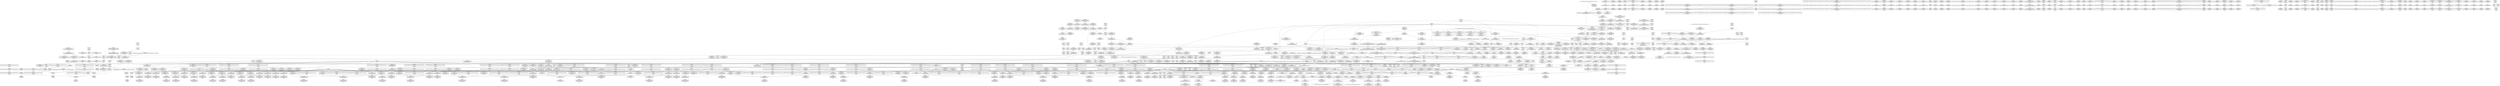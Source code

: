 digraph {
	CE0x5abe3e0 [shape=record,shape=Mrecord,label="{CE0x5abe3e0|i64*_getelementptr_inbounds_(_6_x_i64_,_6_x_i64_*___llvm_gcov_ctr142,_i64_0,_i64_5)|*Constant*}"]
	CE0x5a2da40 [shape=record,shape=Mrecord,label="{CE0x5a2da40|selinux_inode_getsecurity:inode|Function::selinux_inode_getsecurity&Arg::inode::}"]
	CE0x5aae3d0 [shape=record,shape=Mrecord,label="{CE0x5aae3d0|GLOBAL:init_user_ns|Global_var:init_user_ns|*SummSource*}"]
	CE0x5abc390 [shape=record,shape=Mrecord,label="{CE0x5abc390|i64*_getelementptr_inbounds_(_26_x_i64_,_26_x_i64_*___llvm_gcov_ctr242,_i64_0,_i64_4)|*Constant*}"]
	CE0x5acc340 [shape=record,shape=Mrecord,label="{CE0x5acc340|i64**_getelementptr_inbounds_(_3_x_i64*_,_3_x_i64*_*___llvm_gcda_edge_table144,_i64_0,_i64_0)|*Constant*|*SummSink*}"]
	CE0x5aea960 [shape=record,shape=Mrecord,label="{CE0x5aea960|selinux_inode_getsecurity:tobool15|security/selinux/hooks.c,3094|*SummSource*}"]
	CE0x5ad0490 [shape=record,shape=Mrecord,label="{CE0x5ad0490|cred_has_capability:tmp5|security/selinux/hooks.c,1570|*SummSink*}"]
	CE0x5ac03d0 [shape=record,shape=Mrecord,label="{CE0x5ac03d0|i64*_getelementptr_inbounds_(_26_x_i64_,_26_x_i64_*___llvm_gcov_ctr242,_i64_0,_i64_9)|*Constant*|*SummSink*}"]
	CE0x5a36860 [shape=record,shape=Mrecord,label="{CE0x5a36860|selinux_inode_getsecurity:if.then16}"]
	CE0x5ab1e70 [shape=record,shape=Mrecord,label="{CE0x5ab1e70|i64_7|*Constant*}"]
	CE0x5a6ebd0 [shape=record,shape=Mrecord,label="{CE0x5a6ebd0|selinux_capable:tmp7|security/selinux/hooks.c,2009|*SummSink*}"]
	CE0x5b44640 [shape=record,shape=Mrecord,label="{CE0x5b44640|avc_audit:ssid|Function::avc_audit&Arg::ssid::}"]
	CE0x5b2fd70 [shape=record,shape=Mrecord,label="{CE0x5b2fd70|cred_has_capability:tmp29|security/selinux/hooks.c,1584|*SummSink*}"]
	CE0x5a53020 [shape=record,shape=Mrecord,label="{CE0x5a53020|i64*_getelementptr_inbounds_(_6_x_i64_,_6_x_i64_*___llvm_gcov_ctr142,_i64_0,_i64_4)|*Constant*}"]
	"CONST[source:0(mediator),value:2(dynamic)][purpose:{subject}]"
	CE0x5b0bb20 [shape=record,shape=Mrecord,label="{CE0x5b0bb20|__llvm_gcov_indirect_counter_increment:counter|*SummSink*}"]
	CE0x5b1b470 [shape=record,shape=Mrecord,label="{CE0x5b1b470|i16_47|*Constant*|*SummSink*}"]
	CE0x5a82370 [shape=record,shape=Mrecord,label="{CE0x5a82370|i8_3|*Constant*}"]
	CE0x5b30fe0 [shape=record,shape=Mrecord,label="{CE0x5b30fe0|cred_has_capability:tmp31|security/selinux/hooks.c,1585}"]
	CE0x5a3e3e0 [shape=record,shape=Mrecord,label="{CE0x5a3e3e0|selinux_capable:tmp8|security/selinux/hooks.c,2011|*SummSource*}"]
	CE0x5a83650 [shape=record,shape=Mrecord,label="{CE0x5a83650|selinux_inode_getsecurity:size|security/selinux/hooks.c, 3070|*SummSink*}"]
	CE0x5b45f40 [shape=record,shape=Mrecord,label="{CE0x5b45f40|cred_has_capability:do.body|*SummSink*}"]
	CE0x5ad1ed0 [shape=record,shape=Mrecord,label="{CE0x5ad1ed0|selinux_capable:if.then|*SummSink*}"]
	CE0x5b2bd50 [shape=record,shape=Mrecord,label="{CE0x5b2bd50|i64_16|*Constant*|*SummSink*}"]
	CE0x5b44500 [shape=record,shape=Mrecord,label="{CE0x5b44500|__llvm_gcov_indirect_counter_increment:tmp3|*SummSource*}"]
	CE0x5b2c300 [shape=record,shape=Mrecord,label="{CE0x5b2c300|cred_has_capability:tmp23|security/selinux/hooks.c,1582}"]
	CE0x5b3bc80 [shape=record,shape=Mrecord,label="{CE0x5b3bc80|__llvm_gcov_indirect_counter_increment:counters|Function::__llvm_gcov_indirect_counter_increment&Arg::counters::|*SummSink*}"]
	CE0x5b47700 [shape=record,shape=Mrecord,label="{CE0x5b47700|cred_has_capability:tmp6|security/selinux/hooks.c,1574|*SummSink*}"]
	CE0x5ab6280 [shape=record,shape=Mrecord,label="{CE0x5ab6280|get_current:entry|*SummSink*}"]
	CE0x5a85160 [shape=record,shape=Mrecord,label="{CE0x5a85160|selinux_inode_getsecurity:tmp12|security/selinux/hooks.c,3087|*SummSink*}"]
	CE0x5b1f840 [shape=record,shape=Mrecord,label="{CE0x5b1f840|cred_has_capability:tmp20|security/selinux/hooks.c,1580|*SummSource*}"]
	CE0x5aad210 [shape=record,shape=Mrecord,label="{CE0x5aad210|selinux_inode_getsecurity:call8|security/selinux/hooks.c,3087|*SummSink*}"]
	CE0x5ae8440 [shape=record,shape=Mrecord,label="{CE0x5ae8440|selinux_inode_getsecurity:tmp41|security/selinux/hooks.c,3094}"]
	CE0x5b2b640 [shape=record,shape=Mrecord,label="{CE0x5b2b640|i64_15|*Constant*|*SummSink*}"]
	CE0x5b3a650 [shape=record,shape=Mrecord,label="{CE0x5b3a650|cred_sid:sid|security/selinux/hooks.c,197|*SummSink*}"]
	CE0x5aaf320 [shape=record,shape=Mrecord,label="{CE0x5aaf320|cred_has_capability:audit|Function::cred_has_capability&Arg::audit::}"]
	CE0x5ae95b0 [shape=record,shape=Mrecord,label="{CE0x5ae95b0|selinux_inode_getsecurity:tmp42|security/selinux/hooks.c,3095|*SummSink*}"]
	CE0x5b082b0 [shape=record,shape=Mrecord,label="{CE0x5b082b0|i64*_getelementptr_inbounds_(_2_x_i64_,_2_x_i64_*___llvm_gcov_ctr131,_i64_0,_i64_1)|*Constant*}"]
	CE0x5b2aac0 [shape=record,shape=Mrecord,label="{CE0x5b2aac0|_ret_i32_%retval.0,_!dbg_!27732|security/selinux/include/avc.h,142|*SummSource*}"]
	CE0x5a50140 [shape=record,shape=Mrecord,label="{CE0x5a50140|cred_has_capability:tmp12|security/selinux/hooks.c,1575|*SummSource*}"]
	CE0x5a6ef40 [shape=record,shape=Mrecord,label="{CE0x5a6ef40|cred_sid:tmp}"]
	CE0x5b35300 [shape=record,shape=Mrecord,label="{CE0x5b35300|GLOBAL:__llvm_gcov_indirect_counter_increment|*Constant*}"]
	CE0x5b1e110 [shape=record,shape=Mrecord,label="{CE0x5b1e110|avc_has_perm_noaudit:flags|Function::avc_has_perm_noaudit&Arg::flags::|*SummSource*}"]
	CE0x5a3f270 [shape=record,shape=Mrecord,label="{CE0x5a3f270|i8_3|*Constant*|*SummSink*}"]
	CE0x5a535f0 [shape=record,shape=Mrecord,label="{CE0x5a535f0|selinux_capable:tmp8|security/selinux/hooks.c,2011}"]
	CE0x5a5b330 [shape=record,shape=Mrecord,label="{CE0x5a5b330|selinux_inode_getsecurity:entry}"]
	CE0x5ad78a0 [shape=record,shape=Mrecord,label="{CE0x5ad78a0|selinux_inode_getsecurity:tmp33|security/selinux/hooks.c,3090}"]
	CE0x5aae840 [shape=record,shape=Mrecord,label="{CE0x5aae840|cred_has_capability:entry|*SummSink*}"]
	CE0x5b39f50 [shape=record,shape=Mrecord,label="{CE0x5b39f50|cred_has_capability:sw.bb2}"]
	CE0x5aaf9e0 [shape=record,shape=Mrecord,label="{CE0x5aaf9e0|i32_33|*Constant*|*SummSink*}"]
	CE0x5af28b0 [shape=record,shape=Mrecord,label="{CE0x5af28b0|selinux_inode_getsecurity:tmp55|security/selinux/hooks.c,3103|*SummSink*}"]
	CE0x5b33b90 [shape=record,shape=Mrecord,label="{CE0x5b33b90|i64*_getelementptr_inbounds_(_2_x_i64_,_2_x_i64_*___llvm_gcov_ctr131,_i64_0,_i64_0)|*Constant*}"]
	CE0x5ad2160 [shape=record,shape=Mrecord,label="{CE0x5ad2160|i64*_getelementptr_inbounds_(_6_x_i64_,_6_x_i64_*___llvm_gcov_ctr142,_i64_0,_i64_5)|*Constant*|*SummSink*}"]
	CE0x5af4d80 [shape=record,shape=Mrecord,label="{CE0x5af4d80|selinux_inode_getsecurity:tmp58|security/selinux/hooks.c,3104|*SummSource*}"]
	CE0x5a8ef50 [shape=record,shape=Mrecord,label="{CE0x5a8ef50|selinux_capable:bb|*SummSource*}"]
	CE0x5b25cd0 [shape=record,shape=Mrecord,label="{CE0x5b25cd0|_call_void___llvm_gcov_indirect_counter_increment(i32*___llvm_gcov_global_state_pred145,_i64**_getelementptr_inbounds_(_3_x_i64*_,_3_x_i64*_*___llvm_gcda_edge_table144,_i64_0,_i64_1)),_!dbg_!27728|security/selinux/hooks.c,1567}"]
	CE0x5b38780 [shape=record,shape=Mrecord,label="{CE0x5b38780|_call_void_asm_sideeffect_1:_09ud2_0A.pushsection___bug_table,_22a_22_0A2:_09.long_1b_-_2b,_$_0:c_-_2b_0A_09.word_$_1:c_,_0_0A_09.org_2b+$_2:c_0A.popsection_,_i,i,i,_dirflag_,_fpsr_,_flags_(i8*_getelementptr_inbounds_(_25_x_i8_,_25_x_i8_*_.str3,_i32_0,_i32_0),_i32_1575,_i64_12)_#3,_!dbg_!27737,_!srcloc_!27740|security/selinux/hooks.c,1575|*SummSource*}"]
	CE0x5b23540 [shape=record,shape=Mrecord,label="{CE0x5b23540|cred_has_capability:tmp2|security/selinux/hooks.c,1567|*SummSink*}"]
	CE0x5b2ca10 [shape=record,shape=Mrecord,label="{CE0x5b2ca10|cred_has_capability:tmp24|security/selinux/hooks.c,1582|*SummSink*}"]
	CE0x5b2e930 [shape=record,shape=Mrecord,label="{CE0x5b2e930|cred_has_capability:tmp27|security/selinux/hooks.c,1583|*SummSource*}"]
	CE0x5b1ba90 [shape=record,shape=Mrecord,label="{CE0x5b1ba90|i16_4|*Constant*|*SummSource*}"]
	CE0x5ae2610 [shape=record,shape=Mrecord,label="{CE0x5ae2610|selinux_inode_getsecurity:call13|security/selinux/hooks.c,3093}"]
	CE0x5b21f30 [shape=record,shape=Mrecord,label="{CE0x5b21f30|cred_has_capability:tmp18|security/selinux/hooks.c,1580|*SummSource*}"]
	CE0x5b25900 [shape=record,shape=Mrecord,label="{CE0x5b25900|__llvm_gcov_indirect_counter_increment:bb|*SummSource*}"]
	CE0x5ab7780 [shape=record,shape=Mrecord,label="{CE0x5ab7780|_ret_i32_%retval.0,_!dbg_!27725|security/selinux/hooks.c,2012|*SummSink*}"]
	CE0x5a6d4b0 [shape=record,shape=Mrecord,label="{CE0x5a6d4b0|i64_0|*Constant*}"]
	CE0x5a6ea60 [shape=record,shape=Mrecord,label="{CE0x5a6ea60|selinux_capable:tmp7|security/selinux/hooks.c,2009|*SummSource*}"]
	CE0x5a35de0 [shape=record,shape=Mrecord,label="{CE0x5a35de0|selinux_inode_getsecurity:tmp5|security/selinux/hooks.c,3075|*SummSink*}"]
	CE0x5ab5870 [shape=record,shape=Mrecord,label="{CE0x5ab5870|GLOBAL:get_current|*Constant*}"]
	CE0x5a34600 [shape=record,shape=Mrecord,label="{CE0x5a34600|selinux_inode_getsecurity:if.then10|*SummSink*}"]
	CE0x5b2b1d0 [shape=record,shape=Mrecord,label="{CE0x5b2b1d0|cred_has_capability:tobool|security/selinux/hooks.c,1582|*SummSource*}"]
	CE0x5acc540 [shape=record,shape=Mrecord,label="{CE0x5acc540|i64*_getelementptr_inbounds_(_21_x_i64_,_21_x_i64_*___llvm_gcov_ctr143,_i64_0,_i64_6)|*Constant*|*SummSink*}"]
	CE0x5a5a2b0 [shape=record,shape=Mrecord,label="{CE0x5a5a2b0|selinux_inode_getsecurity:if.then19|*SummSink*}"]
	CE0x5a40d70 [shape=record,shape=Mrecord,label="{CE0x5a40d70|i32_1|*Constant*}"]
	CE0x5abc840 [shape=record,shape=Mrecord,label="{CE0x5abc840|selinux_inode_getsecurity:tmp10|security/selinux/hooks.c,3087}"]
	CE0x5ad0060 [shape=record,shape=Mrecord,label="{CE0x5ad0060|selinux_capable:tmp1|*SummSource*}"]
	CE0x5ad2280 [shape=record,shape=Mrecord,label="{CE0x5ad2280|selinux_capable:tmp10|security/selinux/hooks.c,2012}"]
	CE0x5a5b990 [shape=record,shape=Mrecord,label="{CE0x5a5b990|selinux_inode_getsecurity:if.end|*SummSource*}"]
	CE0x5b1f230 [shape=record,shape=Mrecord,label="{CE0x5b1f230|cred_has_capability:tmp19|security/selinux/hooks.c,1580}"]
	CE0x5a6f020 [shape=record,shape=Mrecord,label="{CE0x5a6f020|cred_sid:tmp|*SummSource*}"]
	CE0x5b3a2d0 [shape=record,shape=Mrecord,label="{CE0x5b3a2d0|cred_has_capability:do.end|*SummSink*}"]
	CE0x5aae690 [shape=record,shape=Mrecord,label="{CE0x5aae690|selinux_capable:ns|Function::selinux_capable&Arg::ns::}"]
	CE0x5a49750 [shape=record,shape=Mrecord,label="{CE0x5a49750|selinux_inode_getsecurity:land.lhs.true4}"]
	CE0x5b2f900 [shape=record,shape=Mrecord,label="{CE0x5b2f900|cred_has_capability:tmp29|security/selinux/hooks.c,1584}"]
	CE0x5b33a50 [shape=record,shape=Mrecord,label="{CE0x5b33a50|cred_sid:bb|*SummSink*}"]
	CE0x5b1bfd0 [shape=record,shape=Mrecord,label="{CE0x5b1bfd0|cred_has_capability:call7|security/selinux/hooks.c,1579}"]
	CE0x5b30be0 [shape=record,shape=Mrecord,label="{CE0x5b30be0|i64*_getelementptr_inbounds_(_21_x_i64_,_21_x_i64_*___llvm_gcov_ctr143,_i64_0,_i64_19)|*Constant*|*SummSink*}"]
	CE0x5a672a0 [shape=record,shape=Mrecord,label="{CE0x5a672a0|VOIDTB_TE_array:_GCR_.str63_private_unnamed_addr_constant_8_x_i8_c_selinux_00_,_align_1:_elem_0:default:}"]
	CE0x5a4f600 [shape=record,shape=Mrecord,label="{CE0x5a4f600|i16_47|*Constant*}"]
	CE0x5b262f0 [shape=record,shape=Mrecord,label="{CE0x5b262f0|__llvm_gcov_indirect_counter_increment:pred|*SummSink*}"]
	CE0x5a2ca50 [shape=record,shape=Mrecord,label="{CE0x5a2ca50|selinux_inode_getsecurity:tobool|security/selinux/hooks.c,3075|*SummSink*}"]
	CE0x5ae3030 [shape=record,shape=Mrecord,label="{CE0x5ae3030|selinux_inode_getsecurity:tmp38|security/selinux/hooks.c,3094|*SummSink*}"]
	CE0x5a47b20 [shape=record,shape=Mrecord,label="{CE0x5a47b20|_call_void_mcount()_#3|*SummSource*}"]
	CE0x5aac640 [shape=record,shape=Mrecord,label="{CE0x5aac640|selinux_inode_getsecurity:tmp2|*LoadInst*|security/selinux/hooks.c,3073|*SummSink*}"]
	CE0x5ab6e10 [shape=record,shape=Mrecord,label="{CE0x5ab6e10|selinux_inode_getsecurity:cred|security/selinux/hooks.c,3087|*SummSource*}"]
	CE0x5b3a510 [shape=record,shape=Mrecord,label="{CE0x5b3a510|cred_has_capability:if.end|*SummSource*}"]
	CE0x5a3f3e0 [shape=record,shape=Mrecord,label="{CE0x5a3f3e0|cred_has_capability:u|security/selinux/hooks.c,1563}"]
	CE0x5a4e870 [shape=record,shape=Mrecord,label="{CE0x5a4e870|cred_has_capability:tmp15|security/selinux/hooks.c,1575|*SummSink*}"]
	CE0x5b05c30 [shape=record,shape=Mrecord,label="{CE0x5b05c30|i32_22|*Constant*|*SummSource*}"]
	CE0x5a82a20 [shape=record,shape=Mrecord,label="{CE0x5a82a20|i64*_getelementptr_inbounds_(_21_x_i64_,_21_x_i64_*___llvm_gcov_ctr143,_i64_0,_i64_5)|*Constant*|*SummSource*}"]
	CE0x5a60da0 [shape=record,shape=Mrecord,label="{CE0x5a60da0|cred_has_capability:tmp4|security/selinux/hooks.c,1570}"]
	CE0x5b43d70 [shape=record,shape=Mrecord,label="{CE0x5b43d70|__llvm_gcov_indirect_counter_increment:tmp1}"]
	CE0x5b37870 [shape=record,shape=Mrecord,label="{CE0x5b37870|__llvm_gcov_indirect_counter_increment:tmp2|*SummSource*}"]
	CE0x5af03a0 [shape=record,shape=Mrecord,label="{CE0x5af03a0|selinux_inode_getsecurity:tmp53|security/selinux/hooks.c,3101|*SummSource*}"]
	CE0x5a6d750 [shape=record,shape=Mrecord,label="{CE0x5a6d750|GLOBAL:__llvm_gcov_ctr142|Global_var:__llvm_gcov_ctr142|*SummSink*}"]
	CE0x5a426c0 [shape=record,shape=Mrecord,label="{CE0x5a426c0|i64*_getelementptr_inbounds_(_6_x_i64_,_6_x_i64_*___llvm_gcov_ctr142,_i64_0,_i64_3)|*Constant*|*SummSink*}"]
	CE0x5ae2f60 [shape=record,shape=Mrecord,label="{CE0x5ae2f60|selinux_inode_getsecurity:tmp38|security/selinux/hooks.c,3094|*SummSource*}"]
	CE0x5aed950 [shape=record,shape=Mrecord,label="{CE0x5aed950|i64*_getelementptr_inbounds_(_26_x_i64_,_26_x_i64_*___llvm_gcov_ctr242,_i64_0,_i64_22)|*Constant*|*SummSink*}"]
	CE0x5b36730 [shape=record,shape=Mrecord,label="{CE0x5b36730|cred_has_capability:if.then|*SummSource*}"]
	CE0x5ab9570 [shape=record,shape=Mrecord,label="{CE0x5ab9570|selinux_inode_getsecurity:tmp8|security/selinux/hooks.c,3076|*SummSource*}"]
	CE0x5a8dec0 [shape=record,shape=Mrecord,label="{CE0x5a8dec0|%struct.task_struct*_(%struct.task_struct**)*_asm_movq_%gs:$_1:P_,$0_,_r,im,_dirflag_,_fpsr_,_flags_|*SummSource*}"]
	CE0x5ac4820 [shape=record,shape=Mrecord,label="{CE0x5ac4820|i8_1|*Constant*}"]
	CE0x5b44c10 [shape=record,shape=Mrecord,label="{CE0x5b44c10|avc_audit:tsid|Function::avc_audit&Arg::tsid::|*SummSink*}"]
	CE0x5b43ea0 [shape=record,shape=Mrecord,label="{CE0x5b43ea0|__llvm_gcov_indirect_counter_increment:tmp}"]
	CE0x5a363f0 [shape=record,shape=Mrecord,label="{CE0x5a363f0|selinux_inode_getsecurity:if.end20}"]
	CE0x5ae8820 [shape=record,shape=Mrecord,label="{CE0x5ae8820|selinux_inode_getsecurity:tmp41|security/selinux/hooks.c,3094|*SummSink*}"]
	CE0x5aea8a0 [shape=record,shape=Mrecord,label="{CE0x5aea8a0|selinux_inode_getsecurity:tobool15|security/selinux/hooks.c,3094}"]
	CE0x5a643a0 [shape=record,shape=Mrecord,label="{CE0x5a643a0|selinux_inode_getsecurity:do.end|*SummSource*}"]
	CE0x5ac5fb0 [shape=record,shape=Mrecord,label="{CE0x5ac5fb0|selinux_inode_getsecurity:call7|security/selinux/hooks.c,3087}"]
	CE0x5a592f0 [shape=record,shape=Mrecord,label="{CE0x5a592f0|get_current:tmp2|*SummSink*}"]
	CE0x5ae79e0 [shape=record,shape=Mrecord,label="{CE0x5ae79e0|selinux_inode_getsecurity:tobool18|security/selinux/hooks.c,3097|*SummSource*}"]
	CE0x5b30c50 [shape=record,shape=Mrecord,label="{CE0x5b30c50|cred_has_capability:tmp30|security/selinux/hooks.c,1585|*SummSource*}"]
	CE0x5b45a90 [shape=record,shape=Mrecord,label="{CE0x5b45a90|__llvm_gcov_indirect_counter_increment:tmp5}"]
	CE0x5b37dc0 [shape=record,shape=Mrecord,label="{CE0x5b37dc0|i32_1|*Constant*}"]
	CE0x5a39a50 [shape=record,shape=Mrecord,label="{CE0x5a39a50|i32_0|*Constant*}"]
	CE0x5a33400 [shape=record,shape=Mrecord,label="{CE0x5a33400|selinux_inode_getsecurity:if.end6|*SummSource*}"]
	CE0x5b2ab90 [shape=record,shape=Mrecord,label="{CE0x5b2ab90|_ret_i32_%retval.0,_!dbg_!27732|security/selinux/include/avc.h,142|*SummSink*}"]
	CE0x5abd390 [shape=record,shape=Mrecord,label="{CE0x5abd390|selinux_inode_getsecurity:tmp5|security/selinux/hooks.c,3075|*SummSource*}"]
	CE0x5aa8910 [shape=record,shape=Mrecord,label="{CE0x5aa8910|selinux_capable:call1|security/selinux/hooks.c,2011}"]
	CE0x5a48330 [shape=record,shape=Mrecord,label="{CE0x5a48330|i64*_getelementptr_inbounds_(_26_x_i64_,_26_x_i64_*___llvm_gcov_ctr242,_i64_0,_i64_0)|*Constant*|*SummSink*}"]
	CE0x5b1c180 [shape=record,shape=Mrecord,label="{CE0x5b1c180|cred_has_capability:call7|security/selinux/hooks.c,1579|*SummSink*}"]
	CE0x5b312e0 [shape=record,shape=Mrecord,label="{CE0x5b312e0|cred_has_capability:tmp31|security/selinux/hooks.c,1585|*SummSource*}"]
	CE0x5b0a460 [shape=record,shape=Mrecord,label="{CE0x5b0a460|cred_sid:tmp3|*SummSource*}"]
	CE0x5b26060 [shape=record,shape=Mrecord,label="{CE0x5b26060|__llvm_gcov_indirect_counter_increment:exit|*SummSink*}"]
	CE0x5b2b860 [shape=record,shape=Mrecord,label="{CE0x5b2b860|i64_16|*Constant*}"]
	CE0x5aec550 [shape=record,shape=Mrecord,label="{CE0x5aec550|selinux_inode_getsecurity:tmp47|security/selinux/hooks.c,3097|*SummSource*}"]
	CE0x6dcf980 [shape=record,shape=Mrecord,label="{CE0x6dcf980|selinux_inode_getsecurity:if.then5|*SummSource*}"]
	CE0x5af3e30 [shape=record,shape=Mrecord,label="{CE0x5af3e30|selinux_inode_getsecurity:retval.0|*SummSink*}"]
	CE0x5a62040 [shape=record,shape=Mrecord,label="{CE0x5a62040|selinux_capable:tobool|security/selinux/hooks.c,2008}"]
	CE0x5b42860 [shape=record,shape=Mrecord,label="{CE0x5b42860|i64*_getelementptr_inbounds_(_21_x_i64_,_21_x_i64_*___llvm_gcov_ctr143,_i64_0,_i64_4)|*Constant*}"]
	CE0x5acbd70 [shape=record,shape=Mrecord,label="{CE0x5acbd70|cred_has_capability:sw.bb|*SummSource*}"]
	CE0x5a606d0 [shape=record,shape=Mrecord,label="{CE0x5a606d0|GLOBAL:__llvm_gcov_ctr142|Global_var:__llvm_gcov_ctr142|*SummSource*}"]
	CE0x5b46db0 [shape=record,shape=Mrecord,label="{CE0x5b46db0|cred_has_capability:sw.bb2|*SummSink*}"]
	CE0x5b29a00 [shape=record,shape=Mrecord,label="{CE0x5b29a00|avc_audit:requested|Function::avc_audit&Arg::requested::|*SummSource*}"]
	CE0x5a914a0 [shape=record,shape=Mrecord,label="{CE0x5a914a0|selinux_inode_getsecurity:alloc|Function::selinux_inode_getsecurity&Arg::alloc::|*SummSource*}"]
	CE0x5b2eaa0 [shape=record,shape=Mrecord,label="{CE0x5b2eaa0|cred_has_capability:tmp27|security/selinux/hooks.c,1583|*SummSink*}"]
	CE0x5ab0190 [shape=record,shape=Mrecord,label="{CE0x5ab0190|selinux_capable:audit|Function::selinux_capable&Arg::audit::|*SummSink*}"]
	CE0x5a7f2d0 [shape=record,shape=Mrecord,label="{CE0x5a7f2d0|i32_0|*Constant*}"]
	CE0x5a7d7e0 [shape=record,shape=Mrecord,label="{CE0x5a7d7e0|get_current:tmp1}"]
	CE0x5a92470 [shape=record,shape=Mrecord,label="{CE0x5a92470|selinux_inode_getsecurity:tmp1|*SummSink*}"]
	CE0x5aef140 [shape=record,shape=Mrecord,label="{CE0x5aef140|selinux_inode_getsecurity:buffer|Function::selinux_inode_getsecurity&Arg::buffer::|*SummSource*}"]
	CE0x5b27890 [shape=record,shape=Mrecord,label="{CE0x5b27890|_call_void_mcount()_#3}"]
	CE0x5b2dc30 [shape=record,shape=Mrecord,label="{CE0x5b2dc30|cred_has_capability:tmp26|security/selinux/hooks.c,1583}"]
	CE0x5b3aa70 [shape=record,shape=Mrecord,label="{CE0x5b3aa70|i64**_getelementptr_inbounds_(_3_x_i64*_,_3_x_i64*_*___llvm_gcda_edge_table144,_i64_0,_i64_1)|*Constant*}"]
	CE0x5ab6550 [shape=record,shape=Mrecord,label="{CE0x5ab6550|_ret_%struct.task_struct*_%tmp4,_!dbg_!27714|./arch/x86/include/asm/current.h,14}"]
	CE0x5b36650 [shape=record,shape=Mrecord,label="{CE0x5b36650|cred_has_capability:if.then}"]
	CE0x5b3fc70 [shape=record,shape=Mrecord,label="{CE0x5b3fc70|cred_has_capability:tmp10|security/selinux/hooks.c,1575|*SummSource*}"]
	CE0x5a6f660 [shape=record,shape=Mrecord,label="{CE0x5a6f660|GLOBAL:current_task|Global_var:current_task}"]
	CE0x5b1e310 [shape=record,shape=Mrecord,label="{CE0x5b1e310|avc_has_perm_noaudit:avd|Function::avc_has_perm_noaudit&Arg::avd::}"]
	CE0x5aead30 [shape=record,shape=Mrecord,label="{CE0x5aead30|i64_20|*Constant*|*SummSource*}"]
	CE0x5af14b0 [shape=record,shape=Mrecord,label="{CE0x5af14b0|GLOBAL:kfree|*Constant*}"]
	CE0x5a41800 [shape=record,shape=Mrecord,label="{CE0x5a41800|cred_has_capability:tmp8|security/selinux/hooks.c,1575}"]
	CE0x5af2aa0 [shape=record,shape=Mrecord,label="{CE0x5af2aa0|selinux_inode_getsecurity:tmp56|security/selinux/hooks.c,3103}"]
	CE0x5a85da0 [shape=record,shape=Mrecord,label="{CE0x5a85da0|selinux_inode_getsecurity:tmp15|security/selinux/hooks.c,3087}"]
	CE0x5ac2d60 [shape=record,shape=Mrecord,label="{CE0x5ac2d60|selinux_inode_getsecurity:tmp22|security/selinux/hooks.c,3087|*SummSource*}"]
	CE0x5b0c850 [shape=record,shape=Mrecord,label="{CE0x5b0c850|cred_has_capability:tmp4|security/selinux/hooks.c,1570|*SummSink*}"]
	CE0x5b43200 [shape=record,shape=Mrecord,label="{CE0x5b43200|cred_has_capability:tmp5|security/selinux/hooks.c,1570}"]
	CE0x5ad62d0 [shape=record,shape=Mrecord,label="{CE0x5ad62d0|selinux_inode_getsecurity:tmp30|security/selinux/hooks.c,3089|*SummSource*}"]
	CE0x5ad08d0 [shape=record,shape=Mrecord,label="{CE0x5ad08d0|i64*_getelementptr_inbounds_(_21_x_i64_,_21_x_i64_*___llvm_gcov_ctr143,_i64_0,_i64_6)|*Constant*}"]
	CE0x5ae3a60 [shape=record,shape=Mrecord,label="{CE0x5ae3a60|selinux_inode_getsecurity:tmp39|security/selinux/hooks.c,3094}"]
	CE0x5ac3de0 [shape=record,shape=Mrecord,label="{CE0x5ac3de0|i64*_getelementptr_inbounds_(_26_x_i64_,_26_x_i64_*___llvm_gcov_ctr242,_i64_0,_i64_11)|*Constant*|*SummSource*}"]
	CE0x5b28250 [shape=record,shape=Mrecord,label="{CE0x5b28250|cred_has_capability:tmp9|security/selinux/hooks.c,1575}"]
	CE0x5a5a1f0 [shape=record,shape=Mrecord,label="{CE0x5a5a1f0|selinux_inode_getsecurity:if.then19}"]
	CE0x5acf520 [shape=record,shape=Mrecord,label="{CE0x5acf520|cred_sid:tmp2|*SummSink*}"]
	CE0x5acc600 [shape=record,shape=Mrecord,label="{CE0x5acc600|cred_has_capability:do.end6}"]
	CE0x5b44df0 [shape=record,shape=Mrecord,label="{CE0x5b44df0|avc_audit:tclass|Function::avc_audit&Arg::tclass::|*SummSource*}"]
	CE0x5a2c580 [shape=record,shape=Mrecord,label="{CE0x5a2c580|selinux_inode_getsecurity:call|security/selinux/hooks.c,3075|*SummSource*}"]
	CE0x5b32c70 [shape=record,shape=Mrecord,label="{CE0x5b32c70|i64*_getelementptr_inbounds_(_21_x_i64_,_21_x_i64_*___llvm_gcov_ctr143,_i64_0,_i64_20)|*Constant*|*SummSource*}"]
	CE0x5aa8370 [shape=record,shape=Mrecord,label="{CE0x5aa8370|selinux_capable:tmp9|security/selinux/hooks.c,2011}"]
	CE0x5b3f870 [shape=record,shape=Mrecord,label="{CE0x5b3f870|i64*_getelementptr_inbounds_(_21_x_i64_,_21_x_i64_*___llvm_gcov_ctr143,_i64_0,_i64_8)|*Constant*}"]
	CE0x5b460b0 [shape=record,shape=Mrecord,label="{CE0x5b460b0|0:_i32,_4:_i32,_8:_i32,_12:_i32,_:_CMRE_0,4_|*MultipleSource*|security/selinux/hooks.c,196|*LoadInst*|security/selinux/hooks.c,196|security/selinux/hooks.c,197}"]
	CE0x5acbde0 [shape=record,shape=Mrecord,label="{CE0x5acbde0|cred_has_capability:sw.bb|*SummSink*}"]
	CE0x5ae56a0 [shape=record,shape=Mrecord,label="{CE0x5ae56a0|i32_1575|*Constant*|*SummSink*}"]
	CE0x5a8fc80 [shape=record,shape=Mrecord,label="{CE0x5a8fc80|selinux_inode_getsecurity:frombool}"]
	"CONST[source:0(mediator),value:2(dynamic)][purpose:{object}]"
	CE0x5a56060 [shape=record,shape=Mrecord,label="{CE0x5a56060|selinux_inode_getsecurity:do.body}"]
	CE0x5a46b60 [shape=record,shape=Mrecord,label="{CE0x5a46b60|selinux_inode_getsecurity:land.lhs.true|*SummSource*}"]
	CE0x5ace1b0 [shape=record,shape=Mrecord,label="{CE0x5ace1b0|cred_has_capability:ad|security/selinux/hooks.c, 1555}"]
	CE0x5b1fff0 [shape=record,shape=Mrecord,label="{CE0x5b1fff0|cred_has_capability:call8|security/selinux/hooks.c,1581}"]
	CE0x5b46000 [shape=record,shape=Mrecord,label="{CE0x5b46000|cred_has_capability:do.cond}"]
	CE0x5b2a510 [shape=record,shape=Mrecord,label="{CE0x5b2a510|avc_audit:a|Function::avc_audit&Arg::a::}"]
	CE0x5a406c0 [shape=record,shape=Mrecord,label="{CE0x5a406c0|cred_sid:entry|*SummSink*}"]
	CE0x5b26190 [shape=record,shape=Mrecord,label="{CE0x5b26190|__llvm_gcov_indirect_counter_increment:pred|*SummSource*}"]
	CE0x5a8f9a0 [shape=record,shape=Mrecord,label="{CE0x5a8f9a0|selinux_inode_getsecurity:alloc|Function::selinux_inode_getsecurity&Arg::alloc::|*SummSink*}"]
	CE0x5ab1480 [shape=record,shape=Mrecord,label="{CE0x5ab1480|selinux_inode_getsecurity:tmp16|security/selinux/hooks.c,3087}"]
	CE0x7766880 [shape=record,shape=Mrecord,label="{CE0x7766880|selinux_inode_getsecurity:size|security/selinux/hooks.c, 3070}"]
	CE0x5a803d0 [shape=record,shape=Mrecord,label="{CE0x5a803d0|selinux_capable:tmp}"]
	CE0x5ad2960 [shape=record,shape=Mrecord,label="{CE0x5ad2960|selinux_capable:tmp11|security/selinux/hooks.c,2012|*SummSource*}"]
	CE0x5b3c2a0 [shape=record,shape=Mrecord,label="{CE0x5b3c2a0|i64*_getelementptr_inbounds_(_21_x_i64_,_21_x_i64_*___llvm_gcov_ctr143,_i64_0,_i64_7)|*Constant*}"]
	CE0x5b1db30 [shape=record,shape=Mrecord,label="{CE0x5b1db30|avc_has_perm_noaudit:requested|Function::avc_has_perm_noaudit&Arg::requested::|*SummSink*}"]
	CE0x5aacc20 [shape=record,shape=Mrecord,label="{CE0x5aacc20|selinux_inode_getsecurity:call8|security/selinux/hooks.c,3087}"]
	CE0x5aeb980 [shape=record,shape=Mrecord,label="{CE0x5aeb980|selinux_inode_getsecurity:tmp45|security/selinux/hooks.c,3097|*SummSource*}"]
	CE0x5a3b160 [shape=record,shape=Mrecord,label="{CE0x5a3b160|selinux_inode_getsecurity:return}"]
	CE0x5b387f0 [shape=record,shape=Mrecord,label="{CE0x5b387f0|_call_void_asm_sideeffect_1:_09ud2_0A.pushsection___bug_table,_22a_22_0A2:_09.long_1b_-_2b,_$_0:c_-_2b_0A_09.word_$_1:c_,_0_0A_09.org_2b+$_2:c_0A.popsection_,_i,i,i,_dirflag_,_fpsr_,_flags_(i8*_getelementptr_inbounds_(_25_x_i8_,_25_x_i8_*_.str3,_i32_0,_i32_0),_i32_1575,_i64_12)_#3,_!dbg_!27737,_!srcloc_!27740|security/selinux/hooks.c,1575|*SummSink*}"]
	CE0x5b40380 [shape=record,shape=Mrecord,label="{CE0x5b40380|cred_has_capability:tmp11|security/selinux/hooks.c,1575|*SummSink*}"]
	CE0x5b41800 [shape=record,shape=Mrecord,label="{CE0x5b41800|cred_has_capability:avd|security/selinux/hooks.c, 1556}"]
	CE0x5ac1e60 [shape=record,shape=Mrecord,label="{CE0x5ac1e60|i8*_getelementptr_inbounds_(_45_x_i8_,_45_x_i8_*_.str12,_i32_0,_i32_0)|*Constant*|*SummSink*}"]
	CE0x5aefb30 [shape=record,shape=Mrecord,label="{CE0x5aefb30|selinux_inode_getsecurity:tmp52|security/selinux/hooks.c,3101|*SummSource*}"]
	CE0x5a83850 [shape=record,shape=Mrecord,label="{CE0x5a83850|GLOBAL:current_task|Global_var:current_task|*SummSource*}"]
	CE0x5ad2ad0 [shape=record,shape=Mrecord,label="{CE0x5ad2ad0|selinux_capable:tmp11|security/selinux/hooks.c,2012|*SummSink*}"]
	CE0x5a4f480 [shape=record,shape=Mrecord,label="{CE0x5a4f480|cred_has_capability:tmp16|security/selinux/hooks.c,1576|*SummSink*}"]
	CE0x5a50620 [shape=record,shape=Mrecord,label="{CE0x5a50620|cred_has_capability:tmp13|security/selinux/hooks.c,1575}"]
	CE0x5a8dd00 [shape=record,shape=Mrecord,label="{CE0x5a8dd00|get_current:tmp4|./arch/x86/include/asm/current.h,14|*SummSink*}"]
	CE0x5a6ff40 [shape=record,shape=Mrecord,label="{CE0x5a6ff40|selinux_inode_getsecurity:if.then|*SummSink*}"]
	CE0x5ab2150 [shape=record,shape=Mrecord,label="{CE0x5ab2150|i64_7|*Constant*|*SummSource*}"]
	CE0x5aafd50 [shape=record,shape=Mrecord,label="{CE0x5aafd50|selinux_capable:cap|Function::selinux_capable&Arg::cap::|*SummSource*}"]
	CE0x5a44560 [shape=record,shape=Mrecord,label="{CE0x5a44560|cred_has_capability:entry|*SummSource*}"]
	CE0x5ad76d0 [shape=record,shape=Mrecord,label="{CE0x5ad76d0|i64*_getelementptr_inbounds_(_26_x_i64_,_26_x_i64_*___llvm_gcov_ctr242,_i64_0,_i64_15)|*Constant*|*SummSink*}"]
	CE0x5b29930 [shape=record,shape=Mrecord,label="{CE0x5b29930|avc_audit:requested|Function::avc_audit&Arg::requested::}"]
	CE0x5b1e8e0 [shape=record,shape=Mrecord,label="{CE0x5b1e8e0|_ret_i32_%rc.0,_!dbg_!27793|security/selinux/avc.c,744|*SummSink*}"]
	CE0x5b379d0 [shape=record,shape=Mrecord,label="{CE0x5b379d0|__llvm_gcov_indirect_counter_increment:tmp2|*SummSink*}"]
	CE0x5aac5d0 [shape=record,shape=Mrecord,label="{CE0x5aac5d0|selinux_inode_getsecurity:tmp3|security/selinux/hooks.c,3073}"]
	CE0x5ab2e50 [shape=record,shape=Mrecord,label="{CE0x5ab2e50|selinux_inode_getsecurity:tmp18|security/selinux/hooks.c,3087|*SummSource*}"]
	CE0x5b254b0 [shape=record,shape=Mrecord,label="{CE0x5b254b0|cred_has_capability:do.cond|*SummSink*}"]
	CE0x5b0e1f0 [shape=record,shape=Mrecord,label="{CE0x5b0e1f0|cred_has_capability:sw.epilog|*SummSource*}"]
	CE0x5aae520 [shape=record,shape=Mrecord,label="{CE0x5aae520|GLOBAL:init_user_ns|Global_var:init_user_ns|*SummSink*}"]
	CE0x5b371d0 [shape=record,shape=Mrecord,label="{CE0x5b371d0|__llvm_gcov_indirect_counter_increment:tmp2}"]
	CE0x5b1d340 [shape=record,shape=Mrecord,label="{CE0x5b1d340|avc_has_perm_noaudit:tclass|Function::avc_has_perm_noaudit&Arg::tclass::|*SummSource*}"]
	CE0x5a61aa0 [shape=record,shape=Mrecord,label="{CE0x5a61aa0|COLLAPSED:_CMRE:_elem_0:default:}"]
	CE0x5b2c480 [shape=record,shape=Mrecord,label="{CE0x5b2c480|cred_has_capability:tmp23|security/selinux/hooks.c,1582|*SummSink*}"]
	CE0x5b09f20 [shape=record,shape=Mrecord,label="{CE0x5b09f20|i32_5|*Constant*|*SummSink*}"]
	CE0x5ad16b0 [shape=record,shape=Mrecord,label="{CE0x5ad16b0|_call_void_mcount()_#3|*SummSource*}"]
	CE0x5a47500 [shape=record,shape=Mrecord,label="{CE0x5a47500|selinux_inode_getsecurity:if.end14|*SummSource*}"]
	CE0x5ab84a0 [shape=record,shape=Mrecord,label="{CE0x5ab84a0|selinux_inode_getsecurity:tmp11|security/selinux/hooks.c,3087|*SummSource*}"]
	CE0x5a5a420 [shape=record,shape=Mrecord,label="{CE0x5a5a420|selinux_inode_getsecurity:i_security|security/selinux/hooks.c,3073|*SummSink*}"]
	CE0x5aec710 [shape=record,shape=Mrecord,label="{CE0x5aec710|selinux_inode_getsecurity:tmp47|security/selinux/hooks.c,3097|*SummSink*}"]
	CE0x5b29d30 [shape=record,shape=Mrecord,label="{CE0x5b29d30|avc_audit:avd|Function::avc_audit&Arg::avd::}"]
	CE0x5af4a80 [shape=record,shape=Mrecord,label="{CE0x5af4a80|selinux_inode_getsecurity:tmp57|security/selinux/hooks.c,3104|*SummSink*}"]
	CE0x5ab1530 [shape=record,shape=Mrecord,label="{CE0x5ab1530|selinux_inode_getsecurity:tmp16|security/selinux/hooks.c,3087|*SummSource*}"]
	CE0x5a7f630 [shape=record,shape=Mrecord,label="{CE0x5a7f630|_call_void_mcount()_#3}"]
	CE0x5b45900 [shape=record,shape=Mrecord,label="{CE0x5b45900|cred_has_capability:ad|security/selinux/hooks.c, 1555|*SummSource*}"]
	CE0x5b0bdb0 [shape=record,shape=Mrecord,label="{CE0x5b0bdb0|__llvm_gcov_indirect_counter_increment:entry}"]
	CE0x5a50690 [shape=record,shape=Mrecord,label="{CE0x5a50690|cred_has_capability:tmp13|security/selinux/hooks.c,1575|*SummSource*}"]
	CE0x5a66750 [shape=record,shape=Mrecord,label="{CE0x5a66750|selinux_capable:if.then}"]
	CE0x5a43db0 [shape=record,shape=Mrecord,label="{CE0x5a43db0|selinux_capable:call1|security/selinux/hooks.c,2011|*SummSink*}"]
	CE0x5ab95e0 [shape=record,shape=Mrecord,label="{CE0x5ab95e0|selinux_inode_getsecurity:tmp8|security/selinux/hooks.c,3076|*SummSink*}"]
	CE0x5ab9150 [shape=record,shape=Mrecord,label="{CE0x5ab9150|selinux_inode_getsecurity:tobool2|security/selinux/hooks.c,3087|*SummSource*}"]
	CE0x5abf3a0 [shape=record,shape=Mrecord,label="{CE0x5abf3a0|selinux_inode_getsecurity:tmp10|security/selinux/hooks.c,3087|*SummSource*}"]
	CE0x5a68040 [shape=record,shape=Mrecord,label="{CE0x5a68040|selinux_capable:if.end|*SummSource*}"]
	CE0x5b32210 [shape=record,shape=Mrecord,label="{CE0x5b32210|cred_has_capability:retval.0|*SummSource*}"]
	CE0x5a4ee90 [shape=record,shape=Mrecord,label="{CE0x5a4ee90|cred_has_capability:tmp16|security/selinux/hooks.c,1576}"]
	CE0x5ab2310 [shape=record,shape=Mrecord,label="{CE0x5ab2310|i64_7|*Constant*|*SummSink*}"]
	CE0x5b44230 [shape=record,shape=Mrecord,label="{CE0x5b44230|__llvm_gcov_indirect_counter_increment:tmp3|*SummSink*}"]
	CE0x5a41d60 [shape=record,shape=Mrecord,label="{CE0x5a41d60|i64*_getelementptr_inbounds_(_21_x_i64_,_21_x_i64_*___llvm_gcov_ctr143,_i64_0,_i64_7)|*Constant*|*SummSink*}"]
	CE0x5ac53d0 [shape=record,shape=Mrecord,label="{CE0x5ac53d0|_call_void_lockdep_rcu_suspicious(i8*_getelementptr_inbounds_(_25_x_i8_,_25_x_i8_*_.str3,_i32_0,_i32_0),_i32_3087,_i8*_getelementptr_inbounds_(_45_x_i8_,_45_x_i8_*_.str12,_i32_0,_i32_0))_#10,_!dbg_!27740|security/selinux/hooks.c,3087|*SummSink*}"]
	CE0x5a49c00 [shape=record,shape=Mrecord,label="{CE0x5a49c00|selinux_inode_getsecurity:context|security/selinux/hooks.c, 3072}"]
	CE0x5ab0d10 [shape=record,shape=Mrecord,label="{CE0x5ab0d10|GLOBAL:selinux_inode_getsecurity.__warned|Global_var:selinux_inode_getsecurity.__warned|*SummSink*}"]
	CE0x5a8efe0 [shape=record,shape=Mrecord,label="{CE0x5a8efe0|selinux_capable:bb|*SummSink*}"]
	CE0x5b35c50 [shape=record,shape=Mrecord,label="{CE0x5b35c50|GLOBAL:printk|*Constant*}"]
	CE0x5a54050 [shape=record,shape=Mrecord,label="{CE0x5a54050|COLLAPSED:_GCMRE___llvm_gcov_ctr143_internal_global_21_x_i64_zeroinitializer:_elem_0:default:}"]
	CE0x5a4faa0 [shape=record,shape=Mrecord,label="{CE0x5a4faa0|cred_has_capability:tmp17|security/selinux/hooks.c,1576|*SummSource*}"]
	CE0x5a6d930 [shape=record,shape=Mrecord,label="{CE0x5a6d930|cred_has_capability:cap1|security/selinux/hooks.c,1563}"]
	CE0x5b2fc00 [shape=record,shape=Mrecord,label="{CE0x5b2fc00|cred_has_capability:tmp29|security/selinux/hooks.c,1584|*SummSource*}"]
	CE0x5a6e070 [shape=record,shape=Mrecord,label="{CE0x5a6e070|selinux_capable:tmp5|security/selinux/hooks.c,2008|*SummSource*}"]
	CE0x5a2ccb0 [shape=record,shape=Mrecord,label="{CE0x5a2ccb0|i64_2|*Constant*}"]
	CE0x5aae020 [shape=record,shape=Mrecord,label="{CE0x5aae020|selinux_capable:cred|Function::selinux_capable&Arg::cred::|*SummSink*}"]
	CE0x5ad40c0 [shape=record,shape=Mrecord,label="{CE0x5ad40c0|cred_has_capability:return}"]
	CE0x5b3ac90 [shape=record,shape=Mrecord,label="{CE0x5b3ac90|__llvm_gcov_indirect_counter_increment:counters|Function::__llvm_gcov_indirect_counter_increment&Arg::counters::|*SummSource*}"]
	CE0x5a2e160 [shape=record,shape=Mrecord,label="{CE0x5a2e160|selinux_inode_getsecurity:out_nofree|*SummSink*}"]
	CE0x5a4e1c0 [shape=record,shape=Mrecord,label="{CE0x5a4e1c0|cred_has_capability:tmp14|security/selinux/hooks.c,1575|*SummSink*}"]
	CE0x5b1efe0 [shape=record,shape=Mrecord,label="{CE0x5b1efe0|GLOBAL:__llvm_gcov_ctr143|Global_var:__llvm_gcov_ctr143|*SummSource*}"]
	CE0x5ad0ac0 [shape=record,shape=Mrecord,label="{CE0x5ad0ac0|GLOBAL:cap_capable|*Constant*}"]
	CE0x5b08090 [shape=record,shape=Mrecord,label="{CE0x5b08090|cred_has_capability:do.end}"]
	CE0x5ab0b50 [shape=record,shape=Mrecord,label="{CE0x5ab0b50|GLOBAL:selinux_inode_getsecurity.__warned|Global_var:selinux_inode_getsecurity.__warned}"]
	CE0x5a83af0 [shape=record,shape=Mrecord,label="{CE0x5a83af0|GLOBAL:current_task|Global_var:current_task|*SummSink*}"]
	CE0x5a85050 [shape=record,shape=Mrecord,label="{CE0x5a85050|selinux_inode_getsecurity:tmp12|security/selinux/hooks.c,3087|*SummSource*}"]
	CE0x5aae130 [shape=record,shape=Mrecord,label="{CE0x5aae130|GLOBAL:init_user_ns|Global_var:init_user_ns}"]
	CE0x5a2c8d0 [shape=record,shape=Mrecord,label="{CE0x5a2c8d0|VOIDTB_TE:_CRE:_elem_0:default:}"]
	CE0x5af00a0 [shape=record,shape=Mrecord,label="{CE0x5af00a0|selinux_inode_getsecurity:tmp52|security/selinux/hooks.c,3101|*SummSink*}"]
	CE0x5ad2f60 [shape=record,shape=Mrecord,label="{CE0x5ad2f60|cred_has_capability:sw.default}"]
	CE0x5ae2490 [shape=record,shape=Mrecord,label="{CE0x5ae2490|selinux_inode_getsecurity:tmp37|security/selinux/hooks.c,3093|*SummSink*}"]
	CE0x5b237f0 [shape=record,shape=Mrecord,label="{CE0x5b237f0|cred_has_capability:tmp3|security/selinux/hooks.c,1567}"]
	CE0x5a41f90 [shape=record,shape=Mrecord,label="{CE0x5a41f90|cred_has_capability:if.then9|*SummSink*}"]
	CE0x5a50d30 [shape=record,shape=Mrecord,label="{CE0x5a50d30|cred_has_capability:tmp14|security/selinux/hooks.c,1575}"]
	CE0x5ab43b0 [shape=record,shape=Mrecord,label="{CE0x5ab43b0|selinux_inode_getsecurity:tmp20|security/selinux/hooks.c,3087|*SummSink*}"]
	CE0x5a67f10 [shape=record,shape=Mrecord,label="{CE0x5a67f10|cred_has_capability:type|security/selinux/hooks.c,1562}"]
	CE0x5ac52f0 [shape=record,shape=Mrecord,label="{CE0x5ac52f0|_call_void_lockdep_rcu_suspicious(i8*_getelementptr_inbounds_(_25_x_i8_,_25_x_i8_*_.str3,_i32_0,_i32_0),_i32_3087,_i8*_getelementptr_inbounds_(_45_x_i8_,_45_x_i8_*_.str12,_i32_0,_i32_0))_#10,_!dbg_!27740|security/selinux/hooks.c,3087}"]
	CE0x5a6d8c0 [shape=record,shape=Mrecord,label="{CE0x5a6d8c0|i32_5|*Constant*}"]
	CE0x5aeaa40 [shape=record,shape=Mrecord,label="{CE0x5aeaa40|selinux_inode_getsecurity:tobool15|security/selinux/hooks.c,3094|*SummSink*}"]
	CE0x5b1d500 [shape=record,shape=Mrecord,label="{CE0x5b1d500|avc_has_perm_noaudit:tclass|Function::avc_has_perm_noaudit&Arg::tclass::|*SummSink*}"]
	CE0x5aeea40 [shape=record,shape=Mrecord,label="{CE0x5aeea40|selinux_inode_getsecurity:tmp51|security/selinux/hooks.c,3098|*SummSource*}"]
	CE0x5a53980 [shape=record,shape=Mrecord,label="{CE0x5a53980|selinux_inode_getsecurity:tmp7|security/selinux/hooks.c,3075}"]
	CE0x5ab3580 [shape=record,shape=Mrecord,label="{CE0x5ab3580|i64*_getelementptr_inbounds_(_26_x_i64_,_26_x_i64_*___llvm_gcov_ctr242,_i64_0,_i64_16)|*Constant*|*SummSource*}"]
	CE0x5aeb300 [shape=record,shape=Mrecord,label="{CE0x5aeb300|i64_21|*Constant*|*SummSource*}"]
	CE0x5a4c9b0 [shape=record,shape=Mrecord,label="{CE0x5a4c9b0|selinux_inode_getsecurity:do.end}"]
	"CONST[source:2(external),value:0(static)][purpose:{operation}][SrcIdx:1]"
	CE0x5b2f570 [shape=record,shape=Mrecord,label="{CE0x5b2f570|cred_has_capability:tmp28|security/selinux/hooks.c,1584|*SummSource*}"]
	CE0x5a85a60 [shape=record,shape=Mrecord,label="{CE0x5a85a60|selinux_inode_getsecurity:tmp14|security/selinux/hooks.c,3087|*SummSource*}"]
	CE0x5b1ed80 [shape=record,shape=Mrecord,label="{CE0x5b1ed80|GLOBAL:__llvm_gcov_ctr143|Global_var:__llvm_gcov_ctr143}"]
	CE0x5b27820 [shape=record,shape=Mrecord,label="{CE0x5b27820|i32_0|*Constant*}"]
	CE0x5b3a3e0 [shape=record,shape=Mrecord,label="{CE0x5b3a3e0|cred_has_capability:if.end}"]
	CE0x5a2d270 [shape=record,shape=Mrecord,label="{CE0x5a2d270|selinux_inode_getsecurity:tmp4|security/selinux/hooks.c,3075}"]
	CE0x5ad4d30 [shape=record,shape=Mrecord,label="{CE0x5ad4d30|i64_13|*Constant*}"]
	CE0x5ab2710 [shape=record,shape=Mrecord,label="{CE0x5ab2710|i64_8|*Constant*|*SummSource*}"]
	CE0x5b38ab0 [shape=record,shape=Mrecord,label="{CE0x5b38ab0|i8*_getelementptr_inbounds_(_25_x_i8_,_25_x_i8_*_.str3,_i32_0,_i32_0)|*Constant*}"]
	CE0x5ab41f0 [shape=record,shape=Mrecord,label="{CE0x5ab41f0|selinux_inode_getsecurity:tmp20|security/selinux/hooks.c,3087|*SummSource*}"]
	CE0x5b226a0 [shape=record,shape=Mrecord,label="{CE0x5b226a0|cred_has_capability:bb}"]
	CE0x5b44890 [shape=record,shape=Mrecord,label="{CE0x5b44890|avc_audit:ssid|Function::avc_audit&Arg::ssid::|*SummSink*}"]
	CE0x5a3ac00 [shape=record,shape=Mrecord,label="{CE0x5a3ac00|selinux_inode_getsecurity:tmp29|security/selinux/hooks.c,3089|*SummSource*}"]
	CE0x5a82880 [shape=record,shape=Mrecord,label="{CE0x5a82880|_call_void___llvm_gcov_indirect_counter_increment(i32*___llvm_gcov_global_state_pred145,_i64**_getelementptr_inbounds_(_3_x_i64*_,_3_x_i64*_*___llvm_gcda_edge_table144,_i64_0,_i64_2)),_!dbg_!27732|security/selinux/hooks.c,1570|*SummSink*}"]
	CE0x5a84e50 [shape=record,shape=Mrecord,label="{CE0x5a84e50|i64_6|*Constant*|*SummSink*}"]
	CE0x5aea0f0 [shape=record,shape=Mrecord,label="{CE0x5aea0f0|selinux_inode_getsecurity:error.0|*SummSink*}"]
	CE0x5ac1db0 [shape=record,shape=Mrecord,label="{CE0x5ac1db0|i8*_getelementptr_inbounds_(_45_x_i8_,_45_x_i8_*_.str12,_i32_0,_i32_0)|*Constant*|*SummSource*}"]
	CE0x5af2c40 [shape=record,shape=Mrecord,label="{CE0x5af2c40|selinux_inode_getsecurity:tmp56|security/selinux/hooks.c,3103|*SummSource*}"]
	CE0x5a62fa0 [shape=record,shape=Mrecord,label="{CE0x5a62fa0|cred_sid:tmp|*SummSink*}"]
	CE0x5a522f0 [shape=record,shape=Mrecord,label="{CE0x5a522f0|selinux_capable:tmp|*SummSink*}"]
	CE0x5a82740 [shape=record,shape=Mrecord,label="{CE0x5a82740|selinux_inode_getsecurity:context|security/selinux/hooks.c, 3072|*SummSink*}"]
	CE0x5ae5710 [shape=record,shape=Mrecord,label="{CE0x5ae5710|i64_12|*Constant*}"]
	CE0x5a2dbc0 [shape=record,shape=Mrecord,label="{CE0x5a2dbc0|selinux_inode_getsecurity:inode|Function::selinux_inode_getsecurity&Arg::inode::|*SummSink*}"]
	CE0x5aac470 [shape=record,shape=Mrecord,label="{CE0x5aac470|selinux_inode_getsecurity:tmp2|*LoadInst*|security/selinux/hooks.c,3073|*SummSource*}"]
	CE0x5a4e030 [shape=record,shape=Mrecord,label="{CE0x5a4e030|i64*_getelementptr_inbounds_(_21_x_i64_,_21_x_i64_*___llvm_gcov_ctr143,_i64_0,_i64_11)|*Constant*|*SummSource*}"]
	CE0x5b329f0 [shape=record,shape=Mrecord,label="{CE0x5b329f0|i64*_getelementptr_inbounds_(_21_x_i64_,_21_x_i64_*___llvm_gcov_ctr143,_i64_0,_i64_20)|*Constant*}"]
	CE0x5a63170 [shape=record,shape=Mrecord,label="{CE0x5a63170|i64_1|*Constant*|*SummSink*}"]
	CE0x5ab7e20 [shape=record,shape=Mrecord,label="{CE0x5ab7e20|selinux_inode_getsecurity:tobool9|security/selinux/hooks.c,3089|*SummSource*}"]
	CE0x5b40240 [shape=record,shape=Mrecord,label="{CE0x5b40240|cred_has_capability:tmp11|security/selinux/hooks.c,1575|*SummSource*}"]
	CE0x5ad4da0 [shape=record,shape=Mrecord,label="{CE0x5ad4da0|i64_13|*Constant*|*SummSource*}"]
	CE0x5ae7d60 [shape=record,shape=Mrecord,label="{CE0x5ae7d60|i64_20|*Constant*}"]
	CE0x5a654a0 [shape=record,shape=Mrecord,label="{CE0x5a654a0|selinux_capable:tmp4|security/selinux/hooks.c,2008|*SummSource*}"]
	CE0x5b3f5f0 [shape=record,shape=Mrecord,label="{CE0x5b3f5f0|i64_12|*Constant*|*SummSource*}"]
	CE0x5a33960 [shape=record,shape=Mrecord,label="{CE0x5a33960|selinux_inode_getsecurity:if.then10}"]
	CE0x5ab6180 [shape=record,shape=Mrecord,label="{CE0x5ab6180|get_current:entry|*SummSource*}"]
	CE0x5aadb70 [shape=record,shape=Mrecord,label="{CE0x5aadb70|selinux_capable:entry|*SummSource*}"]
	CE0x5a8ccc0 [shape=record,shape=Mrecord,label="{CE0x5a8ccc0|i64*_getelementptr_inbounds_(_2_x_i64_,_2_x_i64_*___llvm_gcov_ctr98,_i64_0,_i64_1)|*Constant*}"]
	CE0x5a82b70 [shape=record,shape=Mrecord,label="{CE0x5a82b70|i64*_getelementptr_inbounds_(_21_x_i64_,_21_x_i64_*___llvm_gcov_ctr143,_i64_0,_i64_5)|*Constant*}"]
	CE0x5ae96d0 [shape=record,shape=Mrecord,label="{CE0x5ae96d0|selinux_inode_getsecurity:call13|security/selinux/hooks.c,3093|*SummSource*}"]
	CE0x5b404f0 [shape=record,shape=Mrecord,label="{CE0x5b404f0|i64*_getelementptr_inbounds_(_21_x_i64_,_21_x_i64_*___llvm_gcov_ctr143,_i64_0,_i64_9)|*Constant*|*SummSource*}"]
	CE0x5b2e2e0 [shape=record,shape=Mrecord,label="{CE0x5b2e2e0|cred_has_capability:tmp26|security/selinux/hooks.c,1583|*SummSink*}"]
	CE0x5b21a20 [shape=record,shape=Mrecord,label="{CE0x5b21a20|i64_13|*Constant*}"]
	CE0x5b0d9b0 [shape=record,shape=Mrecord,label="{CE0x5b0d9b0|_call_void_mcount()_#3|*SummSource*}"]
	CE0x5a52d00 [shape=record,shape=Mrecord,label="{CE0x5a52d00|cred_sid:entry|*SummSource*}"]
	CE0x5aecab0 [shape=record,shape=Mrecord,label="{CE0x5aecab0|selinux_inode_getsecurity:tmp48|security/selinux/hooks.c,3097|*SummSource*}"]
	CE0x5b1c550 [shape=record,shape=Mrecord,label="{CE0x5b1c550|avc_has_perm_noaudit:entry}"]
	CE0x5ae1cd0 [shape=record,shape=Mrecord,label="{CE0x5ae1cd0|selinux_inode_getsecurity:sid12|security/selinux/hooks.c,3093|*SummSink*}"]
	CE0x5ab89b0 [shape=record,shape=Mrecord,label="{CE0x5ab89b0|selinux_inode_getsecurity:call1|security/selinux/hooks.c,3087}"]
	CE0x5b1bb00 [shape=record,shape=Mrecord,label="{CE0x5b1bb00|i16_4|*Constant*|*SummSink*}"]
	CE0x5a84990 [shape=record,shape=Mrecord,label="{CE0x5a84990|i64_5|*Constant*|*SummSink*}"]
	CE0x5ac59d0 [shape=record,shape=Mrecord,label="{CE0x5ac59d0|selinux_inode_getsecurity:tmp26|security/selinux/hooks.c,3087|*SummSink*}"]
	CE0x5b216d0 [shape=record,shape=Mrecord,label="{CE0x5b216d0|cred_has_capability:cmp|security/selinux/hooks.c,1580}"]
	CE0x5ae35e0 [shape=record,shape=Mrecord,label="{CE0x5ae35e0|selinux_inode_getsecurity:tmp39|security/selinux/hooks.c,3094|*SummSink*}"]
	CE0x5ace0b0 [shape=record,shape=Mrecord,label="{CE0x5ace0b0|GLOBAL:__llvm_gcov_global_state_pred145|Global_var:__llvm_gcov_global_state_pred145}"]
	CE0x5ab36f0 [shape=record,shape=Mrecord,label="{CE0x5ab36f0|selinux_inode_getsecurity:tmp35|security/selinux/hooks.c,3093|*SummSink*}"]
	CE0x5ae6440 [shape=record,shape=Mrecord,label="{CE0x5ae6440|GLOBAL:security_sid_to_context_force|*Constant*|*SummSource*}"]
	CE0x5b2a160 [shape=record,shape=Mrecord,label="{CE0x5b2a160|avc_audit:result|Function::avc_audit&Arg::result::}"]
	CE0x5acb580 [shape=record,shape=Mrecord,label="{CE0x5acb580|cred_sid:tmp6|security/selinux/hooks.c,197}"]
	CE0x5a64f00 [shape=record,shape=Mrecord,label="{CE0x5a64f00|i64_1|*Constant*}"]
	CE0x5b27d70 [shape=record,shape=Mrecord,label="{CE0x5b27d70|i32_-1|*Constant*|*SummSink*}"]
	CE0x5b41af0 [shape=record,shape=Mrecord,label="{CE0x5b41af0|GLOBAL:__llvm_gcov_global_state_pred145|Global_var:__llvm_gcov_global_state_pred145|*SummSource*}"]
	CE0x5b05370 [shape=record,shape=Mrecord,label="{CE0x5b05370|_call_void_mcount()_#3|*SummSink*}"]
	CE0x5ae6600 [shape=record,shape=Mrecord,label="{CE0x5ae6600|GLOBAL:security_sid_to_context_force|*Constant*|*SummSink*}"]
	CE0x5a579c0 [shape=record,shape=Mrecord,label="{CE0x5a579c0|i32_10|*Constant*|*SummSink*}"]
	CE0x5b35700 [shape=record,shape=Mrecord,label="{CE0x5b35700|__llvm_gcov_indirect_counter_increment:tmp5|*SummSink*}"]
	"CONST[source:2(external),value:2(dynamic)][purpose:{subject}][SrcIdx:3]"
	CE0x5ac1390 [shape=record,shape=Mrecord,label="{CE0x5ac1390|i32_3087|*Constant*}"]
	CE0x5a33020 [shape=record,shape=Mrecord,label="{CE0x5a33020|selinux_inode_getsecurity:land.lhs.true}"]
	CE0x5ae8660 [shape=record,shape=Mrecord,label="{CE0x5ae8660|selinux_inode_getsecurity:tmp41|security/selinux/hooks.c,3094|*SummSource*}"]
	CE0x5b1cb40 [shape=record,shape=Mrecord,label="{CE0x5b1cb40|avc_has_perm_noaudit:ssid|Function::avc_has_perm_noaudit&Arg::ssid::}"]
	CE0x5ab3fd0 [shape=record,shape=Mrecord,label="{CE0x5ab3fd0|selinux_inode_getsecurity:tmp20|security/selinux/hooks.c,3087}"]
	CE0x5ad1fc0 [shape=record,shape=Mrecord,label="{CE0x5ad1fc0|i64*_getelementptr_inbounds_(_6_x_i64_,_6_x_i64_*___llvm_gcov_ctr142,_i64_0,_i64_0)|*Constant*}"]
	"CONST[source:0(mediator),value:0(static)][purpose:{operation}]"
	CE0x5aac820 [shape=record,shape=Mrecord,label="{CE0x5aac820|selinux_inode_getsecurity:tmp3|security/selinux/hooks.c,3073|*SummSource*}"]
	CE0x5b05300 [shape=record,shape=Mrecord,label="{CE0x5b05300|_call_void_mcount()_#3|*SummSource*}"]
	CE0x5b2a7d0 [shape=record,shape=Mrecord,label="{CE0x5b2a7d0|avc_audit:a|Function::avc_audit&Arg::a::|*SummSink*}"]
	CE0x5ad12c0 [shape=record,shape=Mrecord,label="{CE0x5ad12c0|i64*_getelementptr_inbounds_(_6_x_i64_,_6_x_i64_*___llvm_gcov_ctr142,_i64_0,_i64_0)|*Constant*|*SummSink*}"]
	CE0x5a90dc0 [shape=record,shape=Mrecord,label="{CE0x5a90dc0|_call_void_mcount()_#3}"]
	CE0x5aef300 [shape=record,shape=Mrecord,label="{CE0x5aef300|selinux_inode_getsecurity:buffer|Function::selinux_inode_getsecurity&Arg::buffer::|*SummSink*}"]
	CE0x5a7e7b0 [shape=record,shape=Mrecord,label="{CE0x5a7e7b0|selinux_capable:tmp2|security/selinux/hooks.c,2008}"]
	CE0x5a66140 [shape=record,shape=Mrecord,label="{CE0x5a66140|selinux_inode_getsecurity:frombool|*SummSource*}"]
	CE0x5b0b640 [shape=record,shape=Mrecord,label="{CE0x5b0b640|cred_has_capability:tmp3|security/selinux/hooks.c,1567|*SummSink*}"]
	CE0x5a6efb0 [shape=record,shape=Mrecord,label="{CE0x5a6efb0|COLLAPSED:_GCMRE___llvm_gcov_ctr131_internal_global_2_x_i64_zeroinitializer:_elem_0:default:}"]
	CE0x5a40b20 [shape=record,shape=Mrecord,label="{CE0x5a40b20|cred_sid:tmp5|security/selinux/hooks.c,196|*SummSource*}"]
	CE0x5ac5650 [shape=record,shape=Mrecord,label="{CE0x5ac5650|i64*_getelementptr_inbounds_(_26_x_i64_,_26_x_i64_*___llvm_gcov_ctr242,_i64_0,_i64_12)|*Constant*|*SummSink*}"]
	CE0x5a49a20 [shape=record,shape=Mrecord,label="{CE0x5a49a20|selinux_inode_getsecurity:out_nofree|*SummSource*}"]
	CE0x5acb260 [shape=record,shape=Mrecord,label="{CE0x5acb260|get_current:bb|*SummSource*}"]
	CE0x5acfa70 [shape=record,shape=Mrecord,label="{CE0x5acfa70|i64**_getelementptr_inbounds_(_3_x_i64*_,_3_x_i64*_*___llvm_gcda_edge_table144,_i64_0,_i64_2)|*Constant*}"]
	CE0x5a85fc0 [shape=record,shape=Mrecord,label="{CE0x5a85fc0|selinux_inode_getsecurity:tmp15|security/selinux/hooks.c,3087|*SummSource*}"]
	CE0x5ac56c0 [shape=record,shape=Mrecord,label="{CE0x5ac56c0|selinux_inode_getsecurity:tmp25|security/selinux/hooks.c,3087|*SummSink*}"]
	CE0x5ae1b10 [shape=record,shape=Mrecord,label="{CE0x5ae1b10|selinux_inode_getsecurity:sid12|security/selinux/hooks.c,3093|*SummSource*}"]
	CE0x5a7e950 [shape=record,shape=Mrecord,label="{CE0x5a7e950|selinux_capable:tmp3|security/selinux/hooks.c,2008}"]
	CE0x5b47a90 [shape=record,shape=Mrecord,label="{CE0x5b47a90|cred_has_capability:tmp7|security/selinux/hooks.c,1574|*SummSource*}"]
	CE0x5ac5830 [shape=record,shape=Mrecord,label="{CE0x5ac5830|selinux_inode_getsecurity:tmp26|security/selinux/hooks.c,3087|*SummSource*}"]
	CE0x5af0200 [shape=record,shape=Mrecord,label="{CE0x5af0200|selinux_inode_getsecurity:tmp53|security/selinux/hooks.c,3101}"]
	CE0x5ad3f80 [shape=record,shape=Mrecord,label="{CE0x5ad3f80|cred_has_capability:if.end|*SummSink*}"]
	CE0x5b20610 [shape=record,shape=Mrecord,label="{CE0x5b20610|GLOBAL:avc_audit|*Constant*|*SummSource*}"]
	CE0x5a61190 [shape=record,shape=Mrecord,label="{CE0x5a61190|selinux_inode_getsecurity:tmp7|security/selinux/hooks.c,3075|*SummSink*}"]
	CE0x5a86180 [shape=record,shape=Mrecord,label="{CE0x5a86180|selinux_inode_getsecurity:tmp15|security/selinux/hooks.c,3087|*SummSink*}"]
	CE0x5aedb20 [shape=record,shape=Mrecord,label="{CE0x5aedb20|selinux_inode_getsecurity:tmp50|security/selinux/hooks.c,3098}"]
	CE0x5a52360 [shape=record,shape=Mrecord,label="{CE0x5a52360|selinux_capable:tmp1}"]
	CE0x5b37430 [shape=record,shape=Mrecord,label="{CE0x5b37430|cred_has_capability:call|security/selinux/hooks.c,1558|*SummSink*}"]
	CE0x5aacfc0 [shape=record,shape=Mrecord,label="{CE0x5aacfc0|selinux_inode_getsecurity:call8|security/selinux/hooks.c,3087|*SummSource*}"]
	CE0x5acb3e0 [shape=record,shape=Mrecord,label="{CE0x5acb3e0|get_current:bb|*SummSink*}"]
	CE0x5ad6610 [shape=record,shape=Mrecord,label="{CE0x5ad6610|selinux_inode_getsecurity:tmp31|security/selinux/hooks.c,3089}"]
	CE0x5aaf8b0 [shape=record,shape=Mrecord,label="{CE0x5aaf8b0|i32_33|*Constant*|*SummSource*}"]
	CE0x5ae0b80 [shape=record,shape=Mrecord,label="{CE0x5ae0b80|selinux_inode_getsecurity:tmp34|security/selinux/hooks.c,3090}"]
	CE0x5ae72e0 [shape=record,shape=Mrecord,label="{CE0x5ae72e0|selinux_inode_getsecurity:tmp44|security/selinux/hooks.c,3096|*SummSource*}"]
	CE0x5af2640 [shape=record,shape=Mrecord,label="{CE0x5af2640|selinux_inode_getsecurity:tmp55|security/selinux/hooks.c,3103|*SummSource*}"]
	CE0x5b39710 [shape=record,shape=Mrecord,label="{CE0x5b39710|cred_has_capability:call3|security/selinux/hooks.c,1573}"]
	CE0x5b1fd40 [shape=record,shape=Mrecord,label="{CE0x5b1fd40|cred_has_capability:tmp21|security/selinux/hooks.c,1580|*SummSource*}"]
	CE0x78a3d80 [shape=record,shape=Mrecord,label="{CE0x78a3d80|i32_0|*Constant*|*SummSink*}"]
	CE0x5a53800 [shape=record,shape=Mrecord,label="{CE0x5a53800|selinux_inode_getsecurity:tmp6|security/selinux/hooks.c,3075|*SummSink*}"]
	CE0x5b35a20 [shape=record,shape=Mrecord,label="{CE0x5b35a20|i8*_getelementptr_inbounds_(_40_x_i8_,_40_x_i8_*_.str49,_i32_0,_i32_0)|*Constant*|*SummSink*}"]
	CE0x5aeb8b0 [shape=record,shape=Mrecord,label="{CE0x5aeb8b0|selinux_inode_getsecurity:tmp45|security/selinux/hooks.c,3097}"]
	CE0x5a407a0 [shape=record,shape=Mrecord,label="{CE0x5a407a0|cred_sid:cred|Function::cred_sid&Arg::cred::}"]
	CE0x5ac4200 [shape=record,shape=Mrecord,label="{CE0x5ac4200|selinux_inode_getsecurity:tmp24|security/selinux/hooks.c,3087|*SummSink*}"]
	CE0x5acb9f0 [shape=record,shape=Mrecord,label="{CE0x5acb9f0|_call_void___llvm_gcov_indirect_counter_increment(i32*___llvm_gcov_global_state_pred145,_i64**_getelementptr_inbounds_(_3_x_i64*_,_3_x_i64*_*___llvm_gcda_edge_table144,_i64_0,_i64_1)),_!dbg_!27728|security/selinux/hooks.c,1567|*SummSink*}"]
	CE0x5b1ead0 [shape=record,shape=Mrecord,label="{CE0x5b1ead0|cred_has_capability:cmp|security/selinux/hooks.c,1580|*SummSource*}"]
	CE0x5abd8f0 [shape=record,shape=Mrecord,label="{CE0x5abd8f0|i64*_getelementptr_inbounds_(_26_x_i64_,_26_x_i64_*___llvm_gcov_ctr242,_i64_0,_i64_3)|*Constant*|*SummSink*}"]
	CE0x5b27c60 [shape=record,shape=Mrecord,label="{CE0x5b27c60|i32_-1|*Constant*|*SummSource*}"]
	CE0x5a3edd0 [shape=record,shape=Mrecord,label="{CE0x5a3edd0|cred_sid:security|security/selinux/hooks.c,196|*SummSink*}"]
	CE0x5ad4f10 [shape=record,shape=Mrecord,label="{CE0x5ad4f10|selinux_inode_getsecurity:tmp28|security/selinux/hooks.c,3089}"]
	CE0x5a4e340 [shape=record,shape=Mrecord,label="{CE0x5a4e340|cred_has_capability:tmp15|security/selinux/hooks.c,1575}"]
	CE0x5b266f0 [shape=record,shape=Mrecord,label="{CE0x5b266f0|__llvm_gcov_indirect_counter_increment:bb}"]
	CE0x5b1e2a0 [shape=record,shape=Mrecord,label="{CE0x5b1e2a0|_ret_i32_%rc.0,_!dbg_!27793|security/selinux/avc.c,744}"]
	CE0x5b0a330 [shape=record,shape=Mrecord,label="{CE0x5b0a330|cred_sid:tmp3}"]
	CE0x5b41980 [shape=record,shape=Mrecord,label="{CE0x5b41980|cred_has_capability:avd|security/selinux/hooks.c, 1556|*SummSink*}"]
	CE0x5b22f60 [shape=record,shape=Mrecord,label="{CE0x5b22f60|i64**_getelementptr_inbounds_(_3_x_i64*_,_3_x_i64*_*___llvm_gcda_edge_table144,_i64_0,_i64_2)|*Constant*|*SummSource*}"]
	CE0x5ae0f80 [shape=record,shape=Mrecord,label="{CE0x5ae0f80|selinux_inode_getsecurity:tmp34|security/selinux/hooks.c,3090|*SummSink*}"]
	CE0x5ae3910 [shape=record,shape=Mrecord,label="{CE0x5ae3910|i64_17|*Constant*|*SummSink*}"]
	CE0x5b38170 [shape=record,shape=Mrecord,label="{CE0x5b38170|cred_has_capability:call|security/selinux/hooks.c,1558}"]
	CE0x5a60fd0 [shape=record,shape=Mrecord,label="{CE0x5a60fd0|selinux_inode_getsecurity:tmp7|security/selinux/hooks.c,3075|*SummSource*}"]
	CE0x5b33d00 [shape=record,shape=Mrecord,label="{CE0x5b33d00|i64*_getelementptr_inbounds_(_2_x_i64_,_2_x_i64_*___llvm_gcov_ctr131,_i64_0,_i64_0)|*Constant*|*SummSource*}"]
	CE0x5a52c20 [shape=record,shape=Mrecord,label="{CE0x5a52c20|cred_sid:entry}"]
	CE0x5a4f3a0 [shape=record,shape=Mrecord,label="{CE0x5a4f3a0|i64*_getelementptr_inbounds_(_21_x_i64_,_21_x_i64_*___llvm_gcov_ctr143,_i64_0,_i64_12)|*Constant*|*SummSink*}"]
	CE0x5ae1e90 [shape=record,shape=Mrecord,label="{CE0x5ae1e90|selinux_inode_getsecurity:tmp37|security/selinux/hooks.c,3093}"]
	CE0x5b30e40 [shape=record,shape=Mrecord,label="{CE0x5b30e40|i32_-22|*Constant*}"]
	CE0x5abf1e0 [shape=record,shape=Mrecord,label="{CE0x5abf1e0|i32_33|*Constant*}"]
	CE0x5ab4610 [shape=record,shape=Mrecord,label="{CE0x5ab4610|get_current:tmp3|*SummSink*}"]
	CE0x5abdf10 [shape=record,shape=Mrecord,label="{CE0x5abdf10|selinux_capable:ns|Function::selinux_capable&Arg::ns::|*SummSource*}"]
	CE0x5aeba90 [shape=record,shape=Mrecord,label="{CE0x5aeba90|selinux_inode_getsecurity:tmp45|security/selinux/hooks.c,3097|*SummSink*}"]
	CE0x5b1b720 [shape=record,shape=Mrecord,label="{CE0x5b1b720|i16_4|*Constant*}"]
	CE0x5a66310 [shape=record,shape=Mrecord,label="{CE0x5a66310|0:_i8*,_:_SCMRE:_elem_0:default:}"]
	CE0x5ac3ab0 [shape=record,shape=Mrecord,label="{CE0x5ac3ab0|selinux_inode_getsecurity:tmp23|security/selinux/hooks.c,3087}"]
	CE0x5a6dae0 [shape=record,shape=Mrecord,label="{CE0x5a6dae0|cred_has_capability:cap1|security/selinux/hooks.c,1563|*SummSink*}"]
	CE0x5b39ee0 [shape=record,shape=Mrecord,label="{CE0x5b39ee0|cred_has_capability:sw.default|*SummSink*}"]
	CE0x5a4f410 [shape=record,shape=Mrecord,label="{CE0x5a4f410|cred_has_capability:tmp16|security/selinux/hooks.c,1576|*SummSource*}"]
	CE0x5a60930 [shape=record,shape=Mrecord,label="{CE0x5a60930|selinux_capable:tmp4|security/selinux/hooks.c,2008}"]
	CE0x5a444f0 [shape=record,shape=Mrecord,label="{CE0x5a444f0|cred_has_capability:entry}"]
	CE0x5ad83b0 [shape=record,shape=Mrecord,label="{CE0x5ad83b0|i32_3|*Constant*|*SummSource*}"]
	CE0x5a7ee10 [shape=record,shape=Mrecord,label="{CE0x5a7ee10|i64_1|*Constant*}"]
	CE0x5b32f80 [shape=record,shape=Mrecord,label="{CE0x5b32f80|cred_sid:bb}"]
	CE0x5b07e90 [shape=record,shape=Mrecord,label="{CE0x5b07e90|i32_0|*Constant*}"]
	CE0x5a6fd50 [shape=record,shape=Mrecord,label="{CE0x5a6fd50|selinux_inode_getsecurity:if.then}"]
	CE0x5af3690 [shape=record,shape=Mrecord,label="{CE0x5af3690|i32_-95|*Constant*|*SummSource*}"]
	CE0x5a2cf70 [shape=record,shape=Mrecord,label="{CE0x5a2cf70|i64_2|*Constant*|*SummSink*}"]
	CE0x5a52a20 [shape=record,shape=Mrecord,label="{CE0x5a52a20|GLOBAL:cred_sid|*Constant*|*SummSink*}"]
	CE0x5ad6020 [shape=record,shape=Mrecord,label="{CE0x5ad6020|selinux_inode_getsecurity:tmp30|security/selinux/hooks.c,3089}"]
	CE0x5ad7740 [shape=record,shape=Mrecord,label="{CE0x5ad7740|selinux_inode_getsecurity:tmp32|security/selinux/hooks.c,3090|*SummSink*}"]
	CE0x5aaefb0 [shape=record,shape=Mrecord,label="{CE0x5aaefb0|cred_has_capability:cap|Function::cred_has_capability&Arg::cap::|*SummSource*}"]
	CE0x5b29ff0 [shape=record,shape=Mrecord,label="{CE0x5b29ff0|avc_audit:avd|Function::avc_audit&Arg::avd::|*SummSink*}"]
	CE0x5a91080 [shape=record,shape=Mrecord,label="{CE0x5a91080|_call_void_mcount()_#3|*SummSink*}"]
	CE0x5acad80 [shape=record,shape=Mrecord,label="{CE0x5acad80|i64*_getelementptr_inbounds_(_2_x_i64_,_2_x_i64_*___llvm_gcov_ctr98,_i64_0,_i64_0)|*Constant*}"]
	CE0x5a8e5f0 [shape=record,shape=Mrecord,label="{CE0x5a8e5f0|cred_has_capability:bb|*SummSink*}"]
	CE0x5ae4ea0 [shape=record,shape=Mrecord,label="{CE0x5ae4ea0|void_(i8*,_i32,_i64)*_asm_sideeffect_1:_09ud2_0A.pushsection___bug_table,_22a_22_0A2:_09.long_1b_-_2b,_$_0:c_-_2b_0A_09.word_$_1:c_,_0_0A_09.org_2b+$_2:c_0A.popsection_,_i,i,i,_dirflag_,_fpsr_,_flags_|*SummSource*}"]
	CE0x5a49900 [shape=record,shape=Mrecord,label="{CE0x5a49900|selinux_inode_getsecurity:land.lhs.true4|*SummSink*}"]
	CE0x5acb980 [shape=record,shape=Mrecord,label="{CE0x5acb980|_call_void___llvm_gcov_indirect_counter_increment(i32*___llvm_gcov_global_state_pred145,_i64**_getelementptr_inbounds_(_3_x_i64*_,_3_x_i64*_*___llvm_gcda_edge_table144,_i64_0,_i64_1)),_!dbg_!27728|security/selinux/hooks.c,1567|*SummSource*}"]
	CE0x5a4fc10 [shape=record,shape=Mrecord,label="{CE0x5a4fc10|cred_has_capability:tmp17|security/selinux/hooks.c,1576|*SummSink*}"]
	CE0x5b2ac70 [shape=record,shape=Mrecord,label="{CE0x5b2ac70|cred_has_capability:tobool|security/selinux/hooks.c,1582|*SummSink*}"]
	"CONST[source:0(mediator),value:2(dynamic)][purpose:{subject}][SrcIdx:4]"
	CE0x5b360e0 [shape=record,shape=Mrecord,label="{CE0x5b360e0|GLOBAL:printk|*Constant*|*SummSink*}"]
	CE0x5ae1150 [shape=record,shape=Mrecord,label="{CE0x5ae1150|selinux_inode_getsecurity:tmp36|security/selinux/hooks.c,3093|*SummSource*}"]
	CE0x5ab00b0 [shape=record,shape=Mrecord,label="{CE0x5ab00b0|selinux_capable:audit|Function::selinux_capable&Arg::audit::|*SummSource*}"]
	CE0x5a617b0 [shape=record,shape=Mrecord,label="{CE0x5a617b0|GLOBAL:cap_capable|*Constant*|*SummSource*}"]
	CE0x5b21bc0 [shape=record,shape=Mrecord,label="{CE0x5b21bc0|cred_has_capability:tmp18|security/selinux/hooks.c,1580|*SummSink*}"]
	CE0x5b0ce40 [shape=record,shape=Mrecord,label="{CE0x5b0ce40|__llvm_gcov_indirect_counter_increment:counter|*SummSource*}"]
	CE0x5aeff80 [shape=record,shape=Mrecord,label="{CE0x5aeff80|i64*_getelementptr_inbounds_(_26_x_i64_,_26_x_i64_*___llvm_gcov_ctr242,_i64_0,_i64_23)|*Constant*|*SummSource*}"]
	CE0x5b1cf90 [shape=record,shape=Mrecord,label="{CE0x5b1cf90|avc_has_perm_noaudit:tsid|Function::avc_has_perm_noaudit&Arg::tsid::}"]
	CE0x5b31450 [shape=record,shape=Mrecord,label="{CE0x5b31450|cred_has_capability:tmp31|security/selinux/hooks.c,1585|*SummSink*}"]
	CE0x5b0adf0 [shape=record,shape=Mrecord,label="{CE0x5b0adf0|__llvm_gcov_indirect_counter_increment:counters|Function::__llvm_gcov_indirect_counter_increment&Arg::counters::}"]
	CE0x5a45060 [shape=record,shape=Mrecord,label="{CE0x5a45060|selinux_inode_getsecurity:land.lhs.true|*SummSink*}"]
	CE0x5aece30 [shape=record,shape=Mrecord,label="{CE0x5aece30|selinux_inode_getsecurity:tmp49|security/selinux/hooks.c,3098}"]
	CE0x5a7d930 [shape=record,shape=Mrecord,label="{CE0x5a7d930|cred_has_capability:if.then9}"]
	CE0x5b29800 [shape=record,shape=Mrecord,label="{CE0x5b29800|avc_audit:tclass|Function::avc_audit&Arg::tclass::|*SummSink*}"]
	CE0x5b3ba10 [shape=record,shape=Mrecord,label="{CE0x5b3ba10|i64**_getelementptr_inbounds_(_3_x_i64*_,_3_x_i64*_*___llvm_gcda_edge_table144,_i64_0,_i64_1)|*Constant*|*SummSource*}"]
	CE0x5ac4ee0 [shape=record,shape=Mrecord,label="{CE0x5ac4ee0|i8*_getelementptr_inbounds_(_25_x_i8_,_25_x_i8_*_.str3,_i32_0,_i32_0)|*Constant*}"]
	CE0x5ac0b10 [shape=record,shape=Mrecord,label="{CE0x5ac0b10|GLOBAL:lockdep_rcu_suspicious|*Constant*}"]
	CE0x5aafdf0 [shape=record,shape=Mrecord,label="{CE0x5aafdf0|selinux_capable:cap|Function::selinux_capable&Arg::cap::|*SummSink*}"]
	CE0x5b30590 [shape=record,shape=Mrecord,label="{CE0x5b30590|i64*_getelementptr_inbounds_(_21_x_i64_,_21_x_i64_*___llvm_gcov_ctr143,_i64_0,_i64_19)|*Constant*}"]
	CE0x5ab54f0 [shape=record,shape=Mrecord,label="{CE0x5ab54f0|selinux_inode_getsecurity:call7|security/selinux/hooks.c,3087|*SummSource*}"]
	CE0x5ab6c20 [shape=record,shape=Mrecord,label="{CE0x5ab6c20|selinux_inode_getsecurity:cred|security/selinux/hooks.c,3087}"]
	CE0x5ae82c0 [shape=record,shape=Mrecord,label="{CE0x5ae82c0|selinux_inode_getsecurity:tmp40|security/selinux/hooks.c,3094|*SummSink*}"]
	CE0x5b26bb0 [shape=record,shape=Mrecord,label="{CE0x5b26bb0|cred_has_capability:tmp2|security/selinux/hooks.c,1567}"]
	CE0x5b26550 [shape=record,shape=Mrecord,label="{CE0x5b26550|__llvm_gcov_indirect_counter_increment:bb4|*SummSource*}"]
	CE0x5aad890 [shape=record,shape=Mrecord,label="{CE0x5aad890|GLOBAL:selinux_capable|*Constant*|*SummSource*}"]
	CE0x5b20f50 [shape=record,shape=Mrecord,label="{CE0x5b20f50|avc_audit:entry|*SummSink*}"]
	CE0x5b36070 [shape=record,shape=Mrecord,label="{CE0x5b36070|GLOBAL:printk|*Constant*|*SummSource*}"]
	CE0x5ab5ff0 [shape=record,shape=Mrecord,label="{CE0x5ab5ff0|get_current:entry}"]
	CE0x5b281e0 [shape=record,shape=Mrecord,label="{CE0x5b281e0|_call_void_asm_sideeffect_1:_09ud2_0A.pushsection___bug_table,_22a_22_0A2:_09.long_1b_-_2b,_$_0:c_-_2b_0A_09.word_$_1:c_,_0_0A_09.org_2b+$_2:c_0A.popsection_,_i,i,i,_dirflag_,_fpsr_,_flags_(i8*_getelementptr_inbounds_(_25_x_i8_,_25_x_i8_*_.str3,_i32_0,_i32_0),_i32_1575,_i64_12)_#3,_!dbg_!27737,_!srcloc_!27740|security/selinux/hooks.c,1575}"]
	CE0x5ab5de0 [shape=record,shape=Mrecord,label="{CE0x5ab5de0|GLOBAL:get_current|*Constant*|*SummSink*}"]
	CE0x5af3a10 [shape=record,shape=Mrecord,label="{CE0x5af3a10|selinux_inode_getsecurity:tmp57|security/selinux/hooks.c,3104}"]
	CE0x5a661b0 [shape=record,shape=Mrecord,label="{CE0x5a661b0|selinux_inode_getsecurity:frombool|*SummSink*}"]
	CE0x5ac1010 [shape=record,shape=Mrecord,label="{CE0x5ac1010|i8*_getelementptr_inbounds_(_25_x_i8_,_25_x_i8_*_.str3,_i32_0,_i32_0)|*Constant*|*SummSink*}"]
	CE0x5aad6d0 [shape=record,shape=Mrecord,label="{CE0x5aad6d0|selinux_capable:entry}"]
	CE0x5af3620 [shape=record,shape=Mrecord,label="{CE0x5af3620|i32_-95|*Constant*}"]
	CE0x5a47190 [shape=record,shape=Mrecord,label="{CE0x5a47190|i64*_getelementptr_inbounds_(_2_x_i64_,_2_x_i64_*___llvm_gcov_ctr98,_i64_0,_i64_1)|*Constant*|*SummSource*}"]
	CE0x5ab6eb0 [shape=record,shape=Mrecord,label="{CE0x5ab6eb0|selinux_inode_getsecurity:cred|security/selinux/hooks.c,3087|*SummSink*}"]
	CE0x5b2c5f0 [shape=record,shape=Mrecord,label="{CE0x5b2c5f0|cred_has_capability:tmp24|security/selinux/hooks.c,1582}"]
	CE0x5a4f7a0 [shape=record,shape=Mrecord,label="{CE0x5a4f7a0|cred_has_capability:tmp17|security/selinux/hooks.c,1576}"]
	CE0x5b47950 [shape=record,shape=Mrecord,label="{CE0x5b47950|cred_has_capability:tmp7|security/selinux/hooks.c,1574}"]
	CE0x5a53330 [shape=record,shape=Mrecord,label="{CE0x5a53330|i64*_getelementptr_inbounds_(_6_x_i64_,_6_x_i64_*___llvm_gcov_ctr142,_i64_0,_i64_4)|*Constant*|*SummSink*}"]
	CE0x5abfd10 [shape=record,shape=Mrecord,label="{CE0x5abfd10|i64*_getelementptr_inbounds_(_26_x_i64_,_26_x_i64_*___llvm_gcov_ctr242,_i64_0,_i64_9)|*Constant*}"]
	CE0x5ad0790 [shape=record,shape=Mrecord,label="{CE0x5ad0790|i64*_getelementptr_inbounds_(_21_x_i64_,_21_x_i64_*___llvm_gcov_ctr143,_i64_0,_i64_6)|*Constant*|*SummSource*}"]
	CE0x5b2d4d0 [shape=record,shape=Mrecord,label="{CE0x5b2d4d0|cred_has_capability:tmp25|security/selinux/hooks.c,1582|*SummSource*}"]
	CE0x5ae60d0 [shape=record,shape=Mrecord,label="{CE0x5ae60d0|selinux_inode_getsecurity:call11|security/selinux/hooks.c,3090|*SummSink*}"]
	CE0x5af3da0 [shape=record,shape=Mrecord,label="{CE0x5af3da0|selinux_inode_getsecurity:retval.0|*SummSource*}"]
	CE0x5a6de40 [shape=record,shape=Mrecord,label="{CE0x5a6de40|i64*_getelementptr_inbounds_(_6_x_i64_,_6_x_i64_*___llvm_gcov_ctr142,_i64_0,_i64_3)|*Constant*|*SummSource*}"]
	CE0x5acc2d0 [shape=record,shape=Mrecord,label="{CE0x5acc2d0|i64**_getelementptr_inbounds_(_3_x_i64*_,_3_x_i64*_*___llvm_gcda_edge_table144,_i64_0,_i64_0)|*Constant*|*SummSource*}"]
	CE0x5ae7ba0 [shape=record,shape=Mrecord,label="{CE0x5ae7ba0|selinux_inode_getsecurity:tobool18|security/selinux/hooks.c,3097|*SummSink*}"]
	CE0x5ac1d40 [shape=record,shape=Mrecord,label="{CE0x5ac1d40|i8*_getelementptr_inbounds_(_45_x_i8_,_45_x_i8_*_.str12,_i32_0,_i32_0)|*Constant*}"]
	CE0x5ab46b0 [shape=record,shape=Mrecord,label="{CE0x5ab46b0|_call_void_mcount()_#3}"]
	CE0x5b3c400 [shape=record,shape=Mrecord,label="{CE0x5b3c400|i64*_getelementptr_inbounds_(_21_x_i64_,_21_x_i64_*___llvm_gcov_ctr143,_i64_0,_i64_7)|*Constant*|*SummSource*}"]
	CE0x5aee250 [shape=record,shape=Mrecord,label="{CE0x5aee250|selinux_inode_getsecurity:tmp50|security/selinux/hooks.c,3098|*SummSink*}"]
	CE0x5ae3c20 [shape=record,shape=Mrecord,label="{CE0x5ae3c20|i64_18|*Constant*}"]
	CE0x5b06750 [shape=record,shape=Mrecord,label="{CE0x5b06750|i32_31|*Constant*|*SummSink*}"]
	CE0x5a59f90 [shape=record,shape=Mrecord,label="{CE0x5a59f90|selinux_inode_getsecurity:bb|*SummSink*}"]
	CE0x5b20af0 [shape=record,shape=Mrecord,label="{CE0x5b20af0|GLOBAL:avc_audit|*Constant*|*SummSink*}"]
	CE0x5a364e0 [shape=record,shape=Mrecord,label="{CE0x5a364e0|selinux_inode_getsecurity:if.end20|*SummSource*}"]
	CE0x5a6bcf0 [shape=record,shape=Mrecord,label="{CE0x5a6bcf0|i8*_null|*Constant*|*SummSource*}"]
	CE0x5aadc40 [shape=record,shape=Mrecord,label="{CE0x5aadc40|selinux_capable:entry|*SummSink*}"]
	CE0x5aeec00 [shape=record,shape=Mrecord,label="{CE0x5aeec00|selinux_inode_getsecurity:tmp51|security/selinux/hooks.c,3098|*SummSink*}"]
	CE0x5b1d000 [shape=record,shape=Mrecord,label="{CE0x5b1d000|avc_has_perm_noaudit:tsid|Function::avc_has_perm_noaudit&Arg::tsid::|*SummSource*}"]
	CE0x5b2b500 [shape=record,shape=Mrecord,label="{CE0x5b2b500|i64_15|*Constant*|*SummSource*}"]
	CE0x5acf440 [shape=record,shape=Mrecord,label="{CE0x5acf440|cred_sid:tmp2}"]
	CE0x5a40530 [shape=record,shape=Mrecord,label="{CE0x5a40530|cred_sid:tmp5|security/selinux/hooks.c,196}"]
	CE0x5a47090 [shape=record,shape=Mrecord,label="{CE0x5a47090|selinux_inode_getsecurity:if.else}"]
	CE0x5ad00d0 [shape=record,shape=Mrecord,label="{CE0x5ad00d0|selinux_capable:tmp1|*SummSink*}"]
	CE0x5aafb80 [shape=record,shape=Mrecord,label="{CE0x5aafb80|selinux_capable:audit|Function::selinux_capable&Arg::audit::}"]
	CE0x5abcfd0 [shape=record,shape=Mrecord,label="{CE0x5abcfd0|i64_0|*Constant*|*SummSource*}"]
	CE0x5b1bd70 [shape=record,shape=Mrecord,label="{CE0x5b1bd70|cred_has_capability:sclass.0|*SummSink*}"]
	CE0x5b219b0 [shape=record,shape=Mrecord,label="{CE0x5b219b0|cred_has_capability:cmp|security/selinux/hooks.c,1580|*SummSink*}"]
	CE0x5b31f20 [shape=record,shape=Mrecord,label="{CE0x5b31f20|cred_has_capability:retval.0}"]
	CE0x5b2e150 [shape=record,shape=Mrecord,label="{CE0x5b2e150|i64*_getelementptr_inbounds_(_21_x_i64_,_21_x_i64_*___llvm_gcov_ctr143,_i64_0,_i64_17)|*Constant*|*SummSource*}"]
	CE0x5b21d30 [shape=record,shape=Mrecord,label="{CE0x5b21d30|cred_has_capability:tmp18|security/selinux/hooks.c,1580}"]
	CE0x5ab8640 [shape=record,shape=Mrecord,label="{CE0x5ab8640|selinux_inode_getsecurity:tmp11|security/selinux/hooks.c,3087|*SummSink*}"]
	CE0x5ab6ac0 [shape=record,shape=Mrecord,label="{CE0x5ab6ac0|i32_78|*Constant*|*SummSource*}"]
	CE0x5ae9540 [shape=record,shape=Mrecord,label="{CE0x5ae9540|i64*_getelementptr_inbounds_(_26_x_i64_,_26_x_i64_*___llvm_gcov_ctr242,_i64_0,_i64_19)|*Constant*|*SummSink*}"]
	CE0x5b07c60 [shape=record,shape=Mrecord,label="{CE0x5b07c60|cred_sid:security|security/selinux/hooks.c,196}"]
	CE0x5aebe90 [shape=record,shape=Mrecord,label="{CE0x5aebe90|selinux_inode_getsecurity:tmp46|security/selinux/hooks.c,3097|*SummSource*}"]
	CE0x5b21a90 [shape=record,shape=Mrecord,label="{CE0x5b21a90|i64_0|*Constant*}"]
	CE0x5aeb840 [shape=record,shape=Mrecord,label="{CE0x5aeb840|selinux_inode_getsecurity:tmp46|security/selinux/hooks.c,3097}"]
	CE0x5b45ea0 [shape=record,shape=Mrecord,label="{CE0x5b45ea0|cred_has_capability:do.body|*SummSource*}"]
	CE0x5ab8a20 [shape=record,shape=Mrecord,label="{CE0x5ab8a20|selinux_inode_getsecurity:call1|security/selinux/hooks.c,3087|*SummSource*}"]
	CE0x5a80440 [shape=record,shape=Mrecord,label="{CE0x5a80440|COLLAPSED:_GCMRE___llvm_gcov_ctr142_internal_global_6_x_i64_zeroinitializer:_elem_0:default:}"]
	CE0x5a497f0 [shape=record,shape=Mrecord,label="{CE0x5a497f0|selinux_inode_getsecurity:land.lhs.true4|*SummSource*}"]
	CE0x5ad49b0 [shape=record,shape=Mrecord,label="{CE0x5ad49b0|i64_14|*Constant*|*SummSink*}"]
	CE0x5ad8ae0 [shape=record,shape=Mrecord,label="{CE0x5ad8ae0|selinux_inode_getsecurity:sid|security/selinux/hooks.c,3090|*SummSource*}"]
	CE0x5ae9490 [shape=record,shape=Mrecord,label="{CE0x5ae9490|i64*_getelementptr_inbounds_(_26_x_i64_,_26_x_i64_*___llvm_gcov_ctr242,_i64_0,_i64_19)|*Constant*|*SummSource*}"]
	CE0x5b1d660 [shape=record,shape=Mrecord,label="{CE0x5b1d660|avc_has_perm_noaudit:requested|Function::avc_has_perm_noaudit&Arg::requested::}"]
	CE0x5b32690 [shape=record,shape=Mrecord,label="{CE0x5b32690|cred_has_capability:retval.0|*SummSink*}"]
	CE0x5b36be0 [shape=record,shape=Mrecord,label="{CE0x5b36be0|GLOBAL:__llvm_gcov_indirect_counter_increment|*Constant*|*SummSink*}"]
	CE0x5b1df70 [shape=record,shape=Mrecord,label="{CE0x5b1df70|avc_has_perm_noaudit:flags|Function::avc_has_perm_noaudit&Arg::flags::}"]
	CE0x5a52920 [shape=record,shape=Mrecord,label="{CE0x5a52920|0:_i32,_4:_i32,_8:_i32,_12:_i32,_:_CMRE_20,24_|*MultipleSource*|security/selinux/hooks.c,196|*LoadInst*|security/selinux/hooks.c,196|security/selinux/hooks.c,197}"]
	CE0x5a8eec0 [shape=record,shape=Mrecord,label="{CE0x5a8eec0|selinux_capable:bb}"]
	CE0x5b3fef0 [shape=record,shape=Mrecord,label="{CE0x5b3fef0|cred_has_capability:tmp10|security/selinux/hooks.c,1575|*SummSink*}"]
	CE0x5aae920 [shape=record,shape=Mrecord,label="{CE0x5aae920|_ret_i32_%retval.0,_!dbg_!27765|security/selinux/hooks.c,1586}"]
	CE0x5b3f930 [shape=record,shape=Mrecord,label="{CE0x5b3f930|i64*_getelementptr_inbounds_(_21_x_i64_,_21_x_i64_*___llvm_gcov_ctr143,_i64_0,_i64_8)|*Constant*|*SummSource*}"]
	CE0x5b1c3a0 [shape=record,shape=Mrecord,label="{CE0x5b1c3a0|GLOBAL:avc_has_perm_noaudit|*Constant*|*SummSource*}"]
	CE0x5ac3770 [shape=record,shape=Mrecord,label="{CE0x5ac3770|selinux_inode_getsecurity:tmp23|security/selinux/hooks.c,3087|*SummSource*}"]
	CE0x5b09fe0 [shape=record,shape=Mrecord,label="{CE0x5b09fe0|cred_has_capability:shr|security/selinux/hooks.c,1565|*SummSource*}"]
	CE0x5a85c20 [shape=record,shape=Mrecord,label="{CE0x5a85c20|selinux_inode_getsecurity:tmp14|security/selinux/hooks.c,3087|*SummSink*}"]
	CE0x5b1e530 [shape=record,shape=Mrecord,label="{CE0x5b1e530|avc_has_perm_noaudit:avd|Function::avc_has_perm_noaudit&Arg::avd::|*SummSource*}"]
	CE0x5b3bc10 [shape=record,shape=Mrecord,label="{CE0x5b3bc10|i64**_getelementptr_inbounds_(_3_x_i64*_,_3_x_i64*_*___llvm_gcda_edge_table144,_i64_0,_i64_1)|*Constant*|*SummSink*}"]
	CE0x5ad7a40 [shape=record,shape=Mrecord,label="{CE0x5ad7a40|selinux_inode_getsecurity:tmp33|security/selinux/hooks.c,3090|*SummSource*}"]
	CE0x5ae9f40 [shape=record,shape=Mrecord,label="{CE0x5ae9f40|selinux_inode_getsecurity:error.0}"]
	CE0x5a44250 [shape=record,shape=Mrecord,label="{CE0x5a44250|GLOBAL:cred_has_capability|*Constant*|*SummSource*}"]
	CE0x5b272a0 [shape=record,shape=Mrecord,label="{CE0x5b272a0|i64_1|*Constant*}"]
	CE0x5b2b8d0 [shape=record,shape=Mrecord,label="{CE0x5b2b8d0|i64_16|*Constant*|*SummSource*}"]
	CE0x5b37140 [shape=record,shape=Mrecord,label="{CE0x5b37140|__llvm_gcov_indirect_counter_increment:tmp1|*SummSink*}"]
	CE0x5b39a90 [shape=record,shape=Mrecord,label="{CE0x5b39a90|i8*_getelementptr_inbounds_(_40_x_i8_,_40_x_i8_*_.str49,_i32_0,_i32_0)|*Constant*|*SummSource*}"]
	CE0x5af19f0 [shape=record,shape=Mrecord,label="{CE0x5af19f0|_call_void_kfree(i8*_%tmp54)_#10,_!dbg_!27776|security/selinux/hooks.c,3101|*SummSource*}"]
	CE0x5aad450 [shape=record,shape=Mrecord,label="{CE0x5aad450|GLOBAL:selinux_capable|*Constant*}"]
	CE0x5a61930 [shape=record,shape=Mrecord,label="{CE0x5a61930|GLOBAL:cap_capable|*Constant*|*SummSink*}"]
	CE0x5b08770 [shape=record,shape=Mrecord,label="{CE0x5b08770|cred_has_capability:and|security/selinux/hooks.c,1559|*SummSink*}"]
	CE0x5ad0720 [shape=record,shape=Mrecord,label="{CE0x5ad0720|_call_void___llvm_gcov_indirect_counter_increment(i32*___llvm_gcov_global_state_pred145,_i64**_getelementptr_inbounds_(_3_x_i64*_,_3_x_i64*_*___llvm_gcda_edge_table144,_i64_0,_i64_0)),_!dbg_!27734|security/selinux/hooks.c,1574|*SummSink*}"]
	CE0x5acdf90 [shape=record,shape=Mrecord,label="{CE0x5acdf90|cred_has_capability:tmp1|*SummSink*}"]
	CE0x5b46640 [shape=record,shape=Mrecord,label="{CE0x5b46640|cred_has_capability:tmp6|security/selinux/hooks.c,1574}"]
	CE0x5ab2670 [shape=record,shape=Mrecord,label="{CE0x5ab2670|i64_8|*Constant*}"]
	CE0x5b37b30 [shape=record,shape=Mrecord,label="{CE0x5b37b30|cred_has_capability:tmp1}"]
	CE0x5a7e360 [shape=record,shape=Mrecord,label="{CE0x5a7e360|_call_void_mcount()_#3|*SummSink*}"]
	CE0x5ae3fe0 [shape=record,shape=Mrecord,label="{CE0x5ae3fe0|i64_17|*Constant*|*SummSource*}"]
	CE0x5b252b0 [shape=record,shape=Mrecord,label="{CE0x5b252b0|i32_1575|*Constant*}"]
	CE0x5a49af0 [shape=record,shape=Mrecord,label="{CE0x5a49af0|i32_1|*Constant*|*SummSink*}"]
	CE0x5b44ab0 [shape=record,shape=Mrecord,label="{CE0x5b44ab0|avc_audit:tsid|Function::avc_audit&Arg::tsid::|*SummSource*}"]
	CE0x5b44820 [shape=record,shape=Mrecord,label="{CE0x5b44820|avc_audit:ssid|Function::avc_audit&Arg::ssid::|*SummSource*}"]
	CE0x5b07ba0 [shape=record,shape=Mrecord,label="{CE0x5b07ba0|i32_22|*Constant*|*SummSink*}"]
	CE0x5b45df0 [shape=record,shape=Mrecord,label="{CE0x5b45df0|__llvm_gcov_indirect_counter_increment:tmp5|*SummSource*}"]
	CE0x5a6d9c0 [shape=record,shape=Mrecord,label="{CE0x5a6d9c0|cred_has_capability:cap1|security/selinux/hooks.c,1563|*SummSource*}"]
	CE0x5b339e0 [shape=record,shape=Mrecord,label="{CE0x5b339e0|cred_sid:bb|*SummSource*}"]
	CE0x5ac20d0 [shape=record,shape=Mrecord,label="{CE0x5ac20d0|selinux_inode_getsecurity:tmp25|security/selinux/hooks.c,3087}"]
	CE0x5b0c540 [shape=record,shape=Mrecord,label="{CE0x5b0c540|cred_has_capability:tmp4|security/selinux/hooks.c,1570|*SummSource*}"]
	CE0x5b28390 [shape=record,shape=Mrecord,label="{CE0x5b28390|cred_has_capability:tmp9|security/selinux/hooks.c,1575|*SummSource*}"]
	CE0x5b31c70 [shape=record,shape=Mrecord,label="{CE0x5b31c70|i32_-22|*Constant*|*SummSink*}"]
	CE0x5b2f450 [shape=record,shape=Mrecord,label="{CE0x5b2f450|i64*_getelementptr_inbounds_(_21_x_i64_,_21_x_i64_*___llvm_gcov_ctr143,_i64_0,_i64_18)|*Constant*|*SummSource*}"]
	CE0x5ad8f90 [shape=record,shape=Mrecord,label="{CE0x5ad8f90|selinux_inode_getsecurity:sid|security/selinux/hooks.c,3090|*SummSink*}"]
	CE0x5ae5fa0 [shape=record,shape=Mrecord,label="{CE0x5ae5fa0|selinux_inode_getsecurity:call11|security/selinux/hooks.c,3090|*SummSource*}"]
	CE0x5a65090 [shape=record,shape=Mrecord,label="{CE0x5a65090|56:_i8*,_:_CRE_56,64_|*MultipleSource*|Function::selinux_inode_getsecurity&Arg::inode::|security/selinux/hooks.c,3073}"]
	CE0x5a8ddc0 [shape=record,shape=Mrecord,label="{CE0x5a8ddc0|%struct.task_struct*_(%struct.task_struct**)*_asm_movq_%gs:$_1:P_,$0_,_r,im,_dirflag_,_fpsr_,_flags_}"]
	CE0x5ad6830 [shape=record,shape=Mrecord,label="{CE0x5ad6830|selinux_inode_getsecurity:tmp31|security/selinux/hooks.c,3089|*SummSource*}"]
	CE0x5b37ba0 [shape=record,shape=Mrecord,label="{CE0x5b37ba0|cred_has_capability:tmp1|*SummSource*}"]
	CE0x5b1e870 [shape=record,shape=Mrecord,label="{CE0x5b1e870|_ret_i32_%rc.0,_!dbg_!27793|security/selinux/avc.c,744|*SummSource*}"]
	CE0x5b08850 [shape=record,shape=Mrecord,label="{CE0x5b08850|cred_has_capability:shl|security/selinux/hooks.c,1559|*SummSource*}"]
	CE0x5b30b30 [shape=record,shape=Mrecord,label="{CE0x5b30b30|i64*_getelementptr_inbounds_(_21_x_i64_,_21_x_i64_*___llvm_gcov_ctr143,_i64_0,_i64_19)|*Constant*|*SummSource*}"]
	CE0x5a472a0 [shape=record,shape=Mrecord,label="{CE0x5a472a0|selinux_inode_getsecurity:if.end14|*SummSink*}"]
	CE0x5ac16f0 [shape=record,shape=Mrecord,label="{CE0x5ac16f0|i32_3087|*Constant*|*SummSink*}"]
	CE0x5a59210 [shape=record,shape=Mrecord,label="{CE0x5a59210|get_current:tmp2}"]
	CE0x5b2e600 [shape=record,shape=Mrecord,label="{CE0x5b2e600|cred_has_capability:tmp27|security/selinux/hooks.c,1583}"]
	CE0x5b32e00 [shape=record,shape=Mrecord,label="{CE0x5b32e00|cred_has_capability:tmp32|security/selinux/hooks.c,1586|*SummSink*}"]
	CE0x5b1e180 [shape=record,shape=Mrecord,label="{CE0x5b1e180|avc_has_perm_noaudit:flags|Function::avc_has_perm_noaudit&Arg::flags::|*SummSink*}"]
	CE0x5a2c740 [shape=record,shape=Mrecord,label="{CE0x5a2c740|selinux_inode_getsecurity:call|security/selinux/hooks.c,3075|*SummSink*}"]
	CE0x5a4e4e0 [shape=record,shape=Mrecord,label="{CE0x5a4e4e0|cred_has_capability:tmp15|security/selinux/hooks.c,1575|*SummSource*}"]
	CE0x5b1fac0 [shape=record,shape=Mrecord,label="{CE0x5b1fac0|cred_has_capability:tmp21|security/selinux/hooks.c,1580}"]
	CE0x5b20da0 [shape=record,shape=Mrecord,label="{CE0x5b20da0|avc_audit:entry|*SummSource*}"]
	CE0x5b2bfb0 [shape=record,shape=Mrecord,label="{CE0x5b2bfb0|cred_has_capability:tmp22|security/selinux/hooks.c,1582|*SummSource*}"]
	CE0x5b44310 [shape=record,shape=Mrecord,label="{CE0x5b44310|__llvm_gcov_indirect_counter_increment:tmp3}"]
	CE0x5a7e820 [shape=record,shape=Mrecord,label="{CE0x5a7e820|selinux_capable:tmp2|security/selinux/hooks.c,2008|*SummSource*}"]
	CE0x5a33190 [shape=record,shape=Mrecord,label="{CE0x5a33190|selinux_inode_getsecurity:if.then16|*SummSource*}"]
	CE0x5a33500 [shape=record,shape=Mrecord,label="{CE0x5a33500|selinux_inode_getsecurity:if.end6|*SummSink*}"]
	CE0x5b0c310 [shape=record,shape=Mrecord,label="{CE0x5b0c310|i64*_null|*Constant*|*SummSource*}"]
	CE0x5b221f0 [shape=record,shape=Mrecord,label="{CE0x5b221f0|GLOBAL:avc_audit|*Constant*}"]
	CE0x5b05890 [shape=record,shape=Mrecord,label="{CE0x5b05890|cred_has_capability:and|security/selinux/hooks.c,1559|*SummSource*}"]
	CE0x5ab29e0 [shape=record,shape=Mrecord,label="{CE0x5ab29e0|selinux_inode_getsecurity:tmp17|security/selinux/hooks.c,3087|*SummSource*}"]
	CE0x5b1bbd0 [shape=record,shape=Mrecord,label="{CE0x5b1bbd0|cred_has_capability:sclass.0}"]
	CE0x5b2bee0 [shape=record,shape=Mrecord,label="{CE0x5b2bee0|cred_has_capability:tmp22|security/selinux/hooks.c,1582}"]
	CE0x5ad7270 [shape=record,shape=Mrecord,label="{CE0x5ad7270|selinux_inode_getsecurity:tmp32|security/selinux/hooks.c,3090|*SummSource*}"]
	CE0x5a6f5d0 [shape=record,shape=Mrecord,label="{CE0x5a6f5d0|%struct.task_struct*_(%struct.task_struct**)*_asm_movq_%gs:$_1:P_,$0_,_r,im,_dirflag_,_fpsr_,_flags_|*SummSink*}"]
	CE0x5b43f60 [shape=record,shape=Mrecord,label="{CE0x5b43f60|__llvm_gcov_indirect_counter_increment:tmp|*SummSource*}"]
	CE0x5ad6bb0 [shape=record,shape=Mrecord,label="{CE0x5ad6bb0|selinux_inode_getsecurity:tmp32|security/selinux/hooks.c,3090}"]
	CE0x5acb910 [shape=record,shape=Mrecord,label="{CE0x5acb910|cred_has_capability:shr|security/selinux/hooks.c,1565|*SummSink*}"]
	CE0x5b32ad0 [shape=record,shape=Mrecord,label="{CE0x5b32ad0|cred_has_capability:tmp32|security/selinux/hooks.c,1586}"]
	CE0x5ada6a0 [shape=record,shape=Mrecord,label="{CE0x5ada6a0|28:_i32,_:_CRE_28,32_|*MultipleSource*|*LoadInst*|security/selinux/hooks.c,3073|security/selinux/hooks.c,3090|security/selinux/hooks.c,3073}"]
	CE0x5a67ca0 [shape=record,shape=Mrecord,label="{CE0x5a67ca0|0:_i8,_8:_i32,_24:_%struct.selinux_audit_data*,_:_SCMRE_0,1_|*MultipleSource*|security/selinux/hooks.c, 1555|security/selinux/hooks.c,1562}"]
	CE0x5a50450 [shape=record,shape=Mrecord,label="{CE0x5a50450|cred_has_capability:tmp12|security/selinux/hooks.c,1575|*SummSink*}"]
	CE0x5a82810 [shape=record,shape=Mrecord,label="{CE0x5a82810|_call_void___llvm_gcov_indirect_counter_increment(i32*___llvm_gcov_global_state_pred145,_i64**_getelementptr_inbounds_(_3_x_i64*_,_3_x_i64*_*___llvm_gcda_edge_table144,_i64_0,_i64_2)),_!dbg_!27732|security/selinux/hooks.c,1570|*SummSource*}"]
	CE0x5a845b0 [shape=record,shape=Mrecord,label="{CE0x5a845b0|i64_5|*Constant*}"]
	CE0x5b28030 [shape=record,shape=Mrecord,label="{CE0x5b28030|cred_has_capability:tmp8|security/selinux/hooks.c,1575|*SummSink*}"]
	CE0x5b07fb0 [shape=record,shape=Mrecord,label="{CE0x5b07fb0|cred_has_capability:do.end6|*SummSink*}"]
	CE0x5b2c370 [shape=record,shape=Mrecord,label="{CE0x5b2c370|cred_has_capability:tmp23|security/selinux/hooks.c,1582|*SummSource*}"]
	CE0x5aeb230 [shape=record,shape=Mrecord,label="{CE0x5aeb230|i64_21|*Constant*}"]
	CE0x5ab24d0 [shape=record,shape=Mrecord,label="{CE0x5ab24d0|selinux_inode_getsecurity:tmp18|security/selinux/hooks.c,3087}"]
	CE0x5ac0e30 [shape=record,shape=Mrecord,label="{CE0x5ac0e30|GLOBAL:lockdep_rcu_suspicious|*Constant*|*SummSink*}"]
	CE0x5a2e260 [shape=record,shape=Mrecord,label="{CE0x5a2e260|i64*_getelementptr_inbounds_(_26_x_i64_,_26_x_i64_*___llvm_gcov_ctr242,_i64_0,_i64_0)|*Constant*|*SummSource*}"]
	CE0x5a7e5a0 [shape=record,shape=Mrecord,label="{CE0x5a7e5a0|selinux_inode_getsecurity:alloc|Function::selinux_inode_getsecurity&Arg::alloc::}"]
	CE0x5b2b050 [shape=record,shape=Mrecord,label="{CE0x5b2b050|cred_has_capability:tobool|security/selinux/hooks.c,1582}"]
	CE0x5ab69a0 [shape=record,shape=Mrecord,label="{CE0x5ab69a0|i32_78|*Constant*}"]
	CE0x5a6dcd0 [shape=record,shape=Mrecord,label="{CE0x5a6dcd0|i64*_getelementptr_inbounds_(_6_x_i64_,_6_x_i64_*___llvm_gcov_ctr142,_i64_0,_i64_3)|*Constant*}"]
	CE0x5a83030 [shape=record,shape=Mrecord,label="{CE0x5a83030|i64_1|*Constant*}"]
	CE0x6effe40 [shape=record,shape=Mrecord,label="{CE0x6effe40|selinux_inode_getsecurity:if.else|*SummSource*}"]
	CE0x5a82610 [shape=record,shape=Mrecord,label="{CE0x5a82610|selinux_inode_getsecurity:context|security/selinux/hooks.c, 3072|*SummSource*}"]
	CE0x5ae0d80 [shape=record,shape=Mrecord,label="{CE0x5ae0d80|selinux_inode_getsecurity:tmp34|security/selinux/hooks.c,3090|*SummSource*}"]
	CE0x5a2d8b0 [shape=record,shape=Mrecord,label="{CE0x5a2d8b0|i8*_null|*Constant*|*SummSink*}"]
	CE0x5ab39e0 [shape=record,shape=Mrecord,label="{CE0x5ab39e0|selinux_inode_getsecurity:tmp19|security/selinux/hooks.c,3087}"]
	CE0x5ae9a10 [shape=record,shape=Mrecord,label="{CE0x5ae9a10|GLOBAL:security_sid_to_context|*Constant*}"]
	CE0x5a66880 [shape=record,shape=Mrecord,label="{CE0x5a66880|selinux_capable:if.then|*SummSource*}"]
	CE0x77668f0 [shape=record,shape=Mrecord,label="{CE0x77668f0|selinux_inode_getsecurity:size|security/selinux/hooks.c, 3070|*SummSource*}"]
	CE0x5aaeac0 [shape=record,shape=Mrecord,label="{CE0x5aaeac0|cred_has_capability:cred|Function::cred_has_capability&Arg::cred::}"]
	CE0x5aaf650 [shape=record,shape=Mrecord,label="{CE0x5aaf650|cred_has_capability:audit|Function::cred_has_capability&Arg::audit::|*SummSink*}"]
	CE0x5b26c20 [shape=record,shape=Mrecord,label="{CE0x5b26c20|cred_has_capability:tmp2|security/selinux/hooks.c,1567|*SummSource*}"]
	CE0x5acbb20 [shape=record,shape=Mrecord,label="{CE0x5acbb20|GLOBAL:__llvm_gcov_indirect_counter_increment|*Constant*|*SummSource*}"]
	CE0x5b43190 [shape=record,shape=Mrecord,label="{CE0x5b43190|_call_void___llvm_gcov_indirect_counter_increment(i32*___llvm_gcov_global_state_pred145,_i64**_getelementptr_inbounds_(_3_x_i64*_,_3_x_i64*_*___llvm_gcda_edge_table144,_i64_0,_i64_0)),_!dbg_!27734|security/selinux/hooks.c,1574|*SummSource*}"]
	CE0x5a4e0e0 [shape=record,shape=Mrecord,label="{CE0x5a4e0e0|i64*_getelementptr_inbounds_(_21_x_i64_,_21_x_i64_*___llvm_gcov_ctr143,_i64_0,_i64_11)|*Constant*|*SummSink*}"]
	CE0x5b2a940 [shape=record,shape=Mrecord,label="{CE0x5b2a940|_ret_i32_%retval.0,_!dbg_!27732|security/selinux/include/avc.h,142}"]
	CE0x5abf700 [shape=record,shape=Mrecord,label="{CE0x5abf700|selinux_inode_getsecurity:tmp11|security/selinux/hooks.c,3087}"]
	CE0x5ab13a0 [shape=record,shape=Mrecord,label="{CE0x5ab13a0|0:_i8,_:_GCMR_selinux_inode_getsecurity.__warned_internal_global_i8_0,_section_.data.unlikely_,_align_1:_elem_0:default:}"]
	CE0x5af4960 [shape=record,shape=Mrecord,label="{CE0x5af4960|i64*_getelementptr_inbounds_(_26_x_i64_,_26_x_i64_*___llvm_gcov_ctr242,_i64_0,_i64_25)|*Constant*|*SummSource*}"]
	CE0x5a6f9f0 [shape=record,shape=Mrecord,label="{CE0x5a6f9f0|_call_void_mcount()_#3|*SummSource*}"]
	CE0x5a8e520 [shape=record,shape=Mrecord,label="{CE0x5a8e520|cred_has_capability:bb|*SummSource*}"]
	CE0x5b1c410 [shape=record,shape=Mrecord,label="{CE0x5b1c410|GLOBAL:avc_has_perm_noaudit|*Constant*|*SummSink*}"]
	CE0x5af47c0 [shape=record,shape=Mrecord,label="{CE0x5af47c0|selinux_inode_getsecurity:tmp57|security/selinux/hooks.c,3104|*SummSource*}"]
	CE0x5ab8170 [shape=record,shape=Mrecord,label="{CE0x5ab8170|i64_14|*Constant*}"]
	CE0x5b3f6b0 [shape=record,shape=Mrecord,label="{CE0x5b3f6b0|i64_12|*Constant*|*SummSink*}"]
	CE0x5ab2af0 [shape=record,shape=Mrecord,label="{CE0x5ab2af0|selinux_inode_getsecurity:tmp17|security/selinux/hooks.c,3087|*SummSink*}"]
	CE0x5ae9890 [shape=record,shape=Mrecord,label="{CE0x5ae9890|selinux_inode_getsecurity:call13|security/selinux/hooks.c,3093|*SummSink*}"]
	CE0x5a8e680 [shape=record,shape=Mrecord,label="{CE0x5a8e680|cred_has_capability:do.body4}"]
	CE0x5a63300 [shape=record,shape=Mrecord,label="{CE0x5a63300|i32_1|*Constant*}"]
	CE0x5a92400 [shape=record,shape=Mrecord,label="{CE0x5a92400|selinux_inode_getsecurity:tmp1|*SummSource*}"]
	CE0x5b1f2a0 [shape=record,shape=Mrecord,label="{CE0x5b1f2a0|cred_has_capability:tmp19|security/selinux/hooks.c,1580|*SummSource*}"]
	CE0x6dcf7e0 [shape=record,shape=Mrecord,label="{CE0x6dcf7e0|selinux_inode_getsecurity:if.end|*SummSink*}"]
	CE0x5b45680 [shape=record,shape=Mrecord,label="{CE0x5b45680|cred_has_capability:ad|security/selinux/hooks.c, 1555|*SummSink*}"]
	CE0x5a67950 [shape=record,shape=Mrecord,label="{CE0x5a67950|i64_2|*Constant*}"]
	CE0x5af2240 [shape=record,shape=Mrecord,label="{CE0x5af2240|selinux_inode_getsecurity:tmp55|security/selinux/hooks.c,3103}"]
	CE0x5a5b740 [shape=record,shape=Mrecord,label="{CE0x5a5b740|selinux_inode_getsecurity:if.end17|*SummSink*}"]
	CE0x5ad69f0 [shape=record,shape=Mrecord,label="{CE0x5ad69f0|selinux_inode_getsecurity:tmp31|security/selinux/hooks.c,3089|*SummSink*}"]
	CE0x5aaf170 [shape=record,shape=Mrecord,label="{CE0x5aaf170|cred_has_capability:cap|Function::cred_has_capability&Arg::cap::|*SummSink*}"]
	CE0x5a2db00 [shape=record,shape=Mrecord,label="{CE0x5a2db00|selinux_inode_getsecurity:inode|Function::selinux_inode_getsecurity&Arg::inode::|*SummSource*}"]
	CE0x5ab9310 [shape=record,shape=Mrecord,label="{CE0x5ab9310|selinux_inode_getsecurity:tobool2|security/selinux/hooks.c,3087|*SummSink*}"]
	CE0x5af4660 [shape=record,shape=Mrecord,label="{CE0x5af4660|i64*_getelementptr_inbounds_(_26_x_i64_,_26_x_i64_*___llvm_gcov_ctr242,_i64_0,_i64_25)|*Constant*}"]
	CE0x5a84b50 [shape=record,shape=Mrecord,label="{CE0x5a84b50|selinux_inode_getsecurity:tmp13|security/selinux/hooks.c,3087}"]
	CE0x5a800d0 [shape=record,shape=Mrecord,label="{CE0x5a800d0|cred_has_capability:u|security/selinux/hooks.c,1563|*SummSink*}"]
	CE0x5aaf4d0 [shape=record,shape=Mrecord,label="{CE0x5aaf4d0|cred_has_capability:audit|Function::cred_has_capability&Arg::audit::|*SummSource*}"]
	CE0x5b23780 [shape=record,shape=Mrecord,label="{CE0x5b23780|_call_void___llvm_gcov_indirect_counter_increment(i32*___llvm_gcov_global_state_pred145,_i64**_getelementptr_inbounds_(_3_x_i64*_,_3_x_i64*_*___llvm_gcda_edge_table144,_i64_0,_i64_2)),_!dbg_!27732|security/selinux/hooks.c,1570}"]
	CE0x5a40400 [shape=record,shape=Mrecord,label="{CE0x5a40400|cred_sid:tmp4|*LoadInst*|security/selinux/hooks.c,196|*SummSink*}"]
	CE0x5b26960 [shape=record,shape=Mrecord,label="{CE0x5b26960|i64*_getelementptr_inbounds_(_21_x_i64_,_21_x_i64_*___llvm_gcov_ctr143,_i64_0,_i64_4)|*Constant*|*SummSink*}"]
	CE0x5b260d0 [shape=record,shape=Mrecord,label="{CE0x5b260d0|__llvm_gcov_indirect_counter_increment:pred}"]
	CE0x5b44960 [shape=record,shape=Mrecord,label="{CE0x5b44960|avc_audit:tsid|Function::avc_audit&Arg::tsid::}"]
	CE0x5ad19d0 [shape=record,shape=Mrecord,label="{CE0x5ad19d0|selinux_capable:call|security/selinux/hooks.c,2007|*SummSource*}"]
	CE0x5ad4e10 [shape=record,shape=Mrecord,label="{CE0x5ad4e10|i64_13|*Constant*|*SummSink*}"]
	CE0x5a515c0 [shape=record,shape=Mrecord,label="{CE0x5a515c0|cred_has_capability:type|security/selinux/hooks.c,1562|*SummSource*}"]
	CE0x5aafce0 [shape=record,shape=Mrecord,label="{CE0x5aafce0|selinux_capable:cap|Function::selinux_capable&Arg::cap::}"]
	CE0x5ae6250 [shape=record,shape=Mrecord,label="{CE0x5ae6250|GLOBAL:security_sid_to_context_force|*Constant*}"]
	CE0x5ab1720 [shape=record,shape=Mrecord,label="{CE0x5ab1720|selinux_inode_getsecurity:tmp16|security/selinux/hooks.c,3087|*SummSink*}"]
	CE0x5ab3e50 [shape=record,shape=Mrecord,label="{CE0x5ab3e50|selinux_inode_getsecurity:tmp19|security/selinux/hooks.c,3087|*SummSink*}"]
	CE0x5ae89a0 [shape=record,shape=Mrecord,label="{CE0x5ae89a0|selinux_inode_getsecurity:tmp42|security/selinux/hooks.c,3095}"]
	CE0x5aaef40 [shape=record,shape=Mrecord,label="{CE0x5aaef40|cred_has_capability:cap|Function::cred_has_capability&Arg::cap::}"]
	CE0x5b37310 [shape=record,shape=Mrecord,label="{CE0x5b37310|cred_has_capability:call|security/selinux/hooks.c,1558|*SummSource*}"]
	CE0x5ab7900 [shape=record,shape=Mrecord,label="{CE0x5ab7900|selinux_inode_getsecurity:tobool9|security/selinux/hooks.c,3089|*SummSink*}"]
	CE0x5a41f20 [shape=record,shape=Mrecord,label="{CE0x5a41f20|cred_has_capability:if.then9|*SummSource*}"]
	CE0x5a8e730 [shape=record,shape=Mrecord,label="{CE0x5a8e730|i64*_getelementptr_inbounds_(_2_x_i64_,_2_x_i64_*___llvm_gcov_ctr98,_i64_0,_i64_1)|*Constant*|*SummSink*}"]
	CE0x5ab28e0 [shape=record,shape=Mrecord,label="{CE0x5ab28e0|selinux_inode_getsecurity:tmp17|security/selinux/hooks.c,3087}"]
	CE0x5b3fc00 [shape=record,shape=Mrecord,label="{CE0x5b3fc00|cred_has_capability:tmp10|security/selinux/hooks.c,1575}"]
	CE0x5b306d0 [shape=record,shape=Mrecord,label="{CE0x5b306d0|cred_has_capability:tmp30|security/selinux/hooks.c,1585}"]
	CE0x5b3bd80 [shape=record,shape=Mrecord,label="{CE0x5b3bd80|_ret_void}"]
	CE0x5abf410 [shape=record,shape=Mrecord,label="{CE0x5abf410|selinux_inode_getsecurity:tmp10|security/selinux/hooks.c,3087|*SummSink*}"]
	CE0x5ac3f00 [shape=record,shape=Mrecord,label="{CE0x5ac3f00|selinux_inode_getsecurity:tmp23|security/selinux/hooks.c,3087|*SummSink*}"]
	CE0x5aedcc0 [shape=record,shape=Mrecord,label="{CE0x5aedcc0|selinux_inode_getsecurity:tmp50|security/selinux/hooks.c,3098|*SummSource*}"]
	CE0x5a66d80 [shape=record,shape=Mrecord,label="{CE0x5a66d80|get_current:tmp4|./arch/x86/include/asm/current.h,14|*SummSource*}"]
	CE0x5aac7b0 [shape=record,shape=Mrecord,label="{CE0x5aac7b0|selinux_inode_getsecurity:tmp3|security/selinux/hooks.c,3073|*SummSink*}"]
	CE0x5ac2ef0 [shape=record,shape=Mrecord,label="{CE0x5ac2ef0|selinux_inode_getsecurity:tmp22|security/selinux/hooks.c,3087|*SummSink*}"]
	CE0x5b29bc0 [shape=record,shape=Mrecord,label="{CE0x5b29bc0|avc_audit:requested|Function::avc_audit&Arg::requested::|*SummSink*}"]
	CE0x5a3a750 [shape=record,shape=Mrecord,label="{CE0x5a3a750|selinux_inode_getsecurity:tmp28|security/selinux/hooks.c,3089|*SummSource*}"]
	CE0x5a46d70 [shape=record,shape=Mrecord,label="{CE0x5a46d70|get_current:tmp1|*SummSink*}"]
	CE0x5ab72e0 [shape=record,shape=Mrecord,label="{CE0x5ab72e0|selinux_inode_getsecurity:tmp27|security/selinux/hooks.c,3087}"]
	CE0x5a464a0 [shape=record,shape=Mrecord,label="{CE0x5a464a0|COLLAPSED:_GCMRE___llvm_gcov_ctr98_internal_global_2_x_i64_zeroinitializer:_elem_0:default:}"]
	CE0x5a51730 [shape=record,shape=Mrecord,label="{CE0x5a51730|cred_has_capability:type|security/selinux/hooks.c,1562|*SummSink*}"]
	CE0x5a7ee80 [shape=record,shape=Mrecord,label="{CE0x5a7ee80|i64_1|*Constant*|*SummSource*}"]
	CE0x5ac2b60 [shape=record,shape=Mrecord,label="{CE0x5ac2b60|selinux_inode_getsecurity:tmp22|security/selinux/hooks.c,3087}"]
	CE0x5a3e450 [shape=record,shape=Mrecord,label="{CE0x5a3e450|selinux_capable:tmp8|security/selinux/hooks.c,2011|*SummSink*}"]
	CE0x5ab4ea0 [shape=record,shape=Mrecord,label="{CE0x5ab4ea0|selinux_capable:tmp6|security/selinux/hooks.c,2009}"]
	CE0x5a85430 [shape=record,shape=Mrecord,label="{CE0x5a85430|selinux_inode_getsecurity:tmp13|security/selinux/hooks.c,3087|*SummSource*}"]
	CE0x5a657f0 [shape=record,shape=Mrecord,label="{CE0x5a657f0|selinux_capable:tmp4|security/selinux/hooks.c,2008|*SummSink*}"]
	CE0x5b087e0 [shape=record,shape=Mrecord,label="{CE0x5b087e0|cred_has_capability:shl|security/selinux/hooks.c,1559}"]
	CE0x5ac55c0 [shape=record,shape=Mrecord,label="{CE0x5ac55c0|i64*_getelementptr_inbounds_(_26_x_i64_,_26_x_i64_*___llvm_gcov_ctr242,_i64_0,_i64_12)|*Constant*|*SummSource*}"]
	CE0x5ad94d0 [shape=record,shape=Mrecord,label="{CE0x5ad94d0|selinux_inode_getsecurity:call11|security/selinux/hooks.c,3090}"]
	CE0x5a463d0 [shape=record,shape=Mrecord,label="{CE0x5a463d0|selinux_inode_getsecurity:do.end|*SummSink*}"]
	CE0x5abd040 [shape=record,shape=Mrecord,label="{CE0x5abd040|i64_0|*Constant*|*SummSink*}"]
	CE0x5ac5360 [shape=record,shape=Mrecord,label="{CE0x5ac5360|_call_void_lockdep_rcu_suspicious(i8*_getelementptr_inbounds_(_25_x_i8_,_25_x_i8_*_.str3,_i32_0,_i32_0),_i32_3087,_i8*_getelementptr_inbounds_(_45_x_i8_,_45_x_i8_*_.str12,_i32_0,_i32_0))_#10,_!dbg_!27740|security/selinux/hooks.c,3087|*SummSource*}"]
	CE0x5af3850 [shape=record,shape=Mrecord,label="{CE0x5af3850|i32_-95|*Constant*|*SummSink*}"]
	CE0x5b25590 [shape=record,shape=Mrecord,label="{CE0x5b25590|cred_has_capability:sw.epilog}"]
	CE0x5a35fc0 [shape=record,shape=Mrecord,label="{CE0x5a35fc0|selinux_inode_getsecurity:i_security|security/selinux/hooks.c,3073}"]
	CE0x5b1e6b0 [shape=record,shape=Mrecord,label="{CE0x5b1e6b0|avc_has_perm_noaudit:avd|Function::avc_has_perm_noaudit&Arg::avd::|*SummSink*}"]
	CE0x5b0abe0 [shape=record,shape=Mrecord,label="{CE0x5b0abe0|__llvm_gcov_indirect_counter_increment:predecessor|Function::__llvm_gcov_indirect_counter_increment&Arg::predecessor::|*SummSource*}"]
	CE0x5a90ba0 [shape=record,shape=Mrecord,label="{CE0x5a90ba0|i64*_getelementptr_inbounds_(_2_x_i64_,_2_x_i64_*___llvm_gcov_ctr131,_i64_0,_i64_0)|*Constant*|*SummSink*}"]
	CE0x5a53090 [shape=record,shape=Mrecord,label="{CE0x5a53090|i64*_getelementptr_inbounds_(_6_x_i64_,_6_x_i64_*___llvm_gcov_ctr142,_i64_0,_i64_4)|*Constant*|*SummSource*}"]
	CE0x5ab7630 [shape=record,shape=Mrecord,label="{CE0x5ab7630|_ret_i32_%retval.0,_!dbg_!27725|security/selinux/hooks.c,2012|*SummSource*}"]
	CE0x5a32da0 [shape=record,shape=Mrecord,label="{CE0x5a32da0|selinux_inode_getsecurity:entry|*SummSink*}"]
	CE0x5b1d7e0 [shape=record,shape=Mrecord,label="{CE0x5b1d7e0|avc_has_perm_noaudit:requested|Function::avc_has_perm_noaudit&Arg::requested::|*SummSource*}"]
	CE0x5b05460 [shape=record,shape=Mrecord,label="{CE0x5b05460|i32_22|*Constant*}"]
	CE0x5ac4b60 [shape=record,shape=Mrecord,label="{CE0x5ac4b60|i8_1|*Constant*|*SummSource*}"]
	CE0x5aefba0 [shape=record,shape=Mrecord,label="{CE0x5aefba0|i64*_getelementptr_inbounds_(_26_x_i64_,_26_x_i64_*___llvm_gcov_ctr242,_i64_0,_i64_23)|*Constant*}"]
	CE0x5b20360 [shape=record,shape=Mrecord,label="{CE0x5b20360|cred_has_capability:call8|security/selinux/hooks.c,1581|*SummSource*}"]
	CE0x5a6f420 [shape=record,shape=Mrecord,label="{CE0x5a6f420|selinux_capable:return}"]
	CE0x5b2eff0 [shape=record,shape=Mrecord,label="{CE0x5b2eff0|cred_has_capability:tmp28|security/selinux/hooks.c,1584}"]
	CE0x5b32d20 [shape=record,shape=Mrecord,label="{CE0x5b32d20|i64*_getelementptr_inbounds_(_21_x_i64_,_21_x_i64_*___llvm_gcov_ctr143,_i64_0,_i64_20)|*Constant*|*SummSink*}"]
	CE0x5a6d5e0 [shape=record,shape=Mrecord,label="{CE0x5a6d5e0|GLOBAL:__llvm_gcov_ctr142|Global_var:__llvm_gcov_ctr142}"]
	CE0x5b20c00 [shape=record,shape=Mrecord,label="{CE0x5b20c00|avc_audit:entry}"]
	CE0x5ab3010 [shape=record,shape=Mrecord,label="{CE0x5ab3010|selinux_inode_getsecurity:tmp18|security/selinux/hooks.c,3087|*SummSink*}"]
	CE0x5b46300 [shape=record,shape=Mrecord,label="{CE0x5b46300|__llvm_gcov_indirect_counter_increment:bb4}"]
	CE0x5abc400 [shape=record,shape=Mrecord,label="{CE0x5abc400|i64*_getelementptr_inbounds_(_26_x_i64_,_26_x_i64_*___llvm_gcov_ctr242,_i64_0,_i64_4)|*Constant*|*SummSource*}"]
	CE0x5a5a6c0 [shape=record,shape=Mrecord,label="{CE0x5a5a6c0|i32_10|*Constant*}"]
	CE0x5a519d0 [shape=record,shape=Mrecord,label="{CE0x5a519d0|selinux_capable:tmp2|security/selinux/hooks.c,2008|*SummSink*}"]
	CE0x5a7def0 [shape=record,shape=Mrecord,label="{CE0x5a7def0|cred_has_capability:return|*SummSink*}"]
	CE0x5a2e2d0 [shape=record,shape=Mrecord,label="{CE0x5a2e2d0|i64*_getelementptr_inbounds_(_26_x_i64_,_26_x_i64_*___llvm_gcov_ctr242,_i64_0,_i64_0)|*Constant*}"]
	CE0x5b0be20 [shape=record,shape=Mrecord,label="{CE0x5b0be20|__llvm_gcov_indirect_counter_increment:entry|*SummSource*}"]
	CE0x5b41790 [shape=record,shape=Mrecord,label="{CE0x5b41790|cred_has_capability:avd|security/selinux/hooks.c, 1556|*SummSource*}"]
	CE0x5aea080 [shape=record,shape=Mrecord,label="{CE0x5aea080|selinux_inode_getsecurity:error.0|*SummSource*}"]
	CE0x5b0d940 [shape=record,shape=Mrecord,label="{CE0x5b0d940|GLOBAL:cred_sid|*Constant*}"]
	CE0x5a500d0 [shape=record,shape=Mrecord,label="{CE0x5a500d0|cred_has_capability:tmp12|security/selinux/hooks.c,1575}"]
	CE0x5ac3e90 [shape=record,shape=Mrecord,label="{CE0x5ac3e90|i64*_getelementptr_inbounds_(_26_x_i64_,_26_x_i64_*___llvm_gcov_ctr242,_i64_0,_i64_11)|*Constant*|*SummSink*}"]
	CE0x5ab6c90 [shape=record,shape=Mrecord,label="{CE0x5ab6c90|COLLAPSED:_GCMRE_current_task_external_global_%struct.task_struct*:_elem_0::|security/selinux/hooks.c,3087}"]
	CE0x5ab7390 [shape=record,shape=Mrecord,label="{CE0x5ab7390|_ret_i32_%retval.0,_!dbg_!27725|security/selinux/hooks.c,2012}"]
	CE0x5a3ea50 [shape=record,shape=Mrecord,label="{CE0x5a3ea50|i64*_getelementptr_inbounds_(_21_x_i64_,_21_x_i64_*___llvm_gcov_ctr143,_i64_0,_i64_0)|*Constant*|*SummSink*}"]
	CE0x5acbfa0 [shape=record,shape=Mrecord,label="{CE0x5acbfa0|i64**_getelementptr_inbounds_(_3_x_i64*_,_3_x_i64*_*___llvm_gcda_edge_table144,_i64_0,_i64_0)|*Constant*}"]
	CE0x5b334d0 [shape=record,shape=Mrecord,label="{CE0x5b334d0|cred_has_capability:tmp33|security/selinux/hooks.c,1586|*SummSource*}"]
	CE0x5b1ee90 [shape=record,shape=Mrecord,label="{CE0x5b1ee90|GLOBAL:__llvm_gcov_ctr143|Global_var:__llvm_gcov_ctr143|*SummSink*}"]
	CE0x5abbd60 [shape=record,shape=Mrecord,label="{CE0x5abbd60|selinux_inode_getsecurity:tmp9|security/selinux/hooks.c,3076}"]
	CE0x5ac2310 [shape=record,shape=Mrecord,label="{CE0x5ac2310|i64*_getelementptr_inbounds_(_26_x_i64_,_26_x_i64_*___llvm_gcov_ctr242,_i64_0,_i64_12)|*Constant*}"]
	CE0x5aee9d0 [shape=record,shape=Mrecord,label="{CE0x5aee9d0|selinux_inode_getsecurity:tmp51|security/selinux/hooks.c,3098}"]
	CE0x5a7eda0 [shape=record,shape=Mrecord,label="{CE0x5a7eda0|selinux_inode_getsecurity:tmp|*SummSink*}"]
	CE0x5a857b0 [shape=record,shape=Mrecord,label="{CE0x5a857b0|selinux_inode_getsecurity:tmp14|security/selinux/hooks.c,3087}"]
	CE0x5ac4060 [shape=record,shape=Mrecord,label="{CE0x5ac4060|selinux_inode_getsecurity:tmp24|security/selinux/hooks.c,3087|*SummSource*}"]
	CE0x5a7da40 [shape=record,shape=Mrecord,label="{CE0x5a7da40|get_current:tmp}"]
	CE0x5a55070 [shape=record,shape=Mrecord,label="{CE0x5a55070|selinux_capable:tmp5|security/selinux/hooks.c,2008}"]
	CE0x5a635d0 [shape=record,shape=Mrecord,label="{CE0x5a635d0|cred_has_capability:sw.bb}"]
	CE0x5ab56b0 [shape=record,shape=Mrecord,label="{CE0x5ab56b0|selinux_inode_getsecurity:call7|security/selinux/hooks.c,3087|*SummSink*}"]
	CE0x5b1c6c0 [shape=record,shape=Mrecord,label="{CE0x5b1c6c0|avc_has_perm_noaudit:entry|*SummSource*}"]
	CE0x5ae22d0 [shape=record,shape=Mrecord,label="{CE0x5ae22d0|selinux_inode_getsecurity:tmp37|security/selinux/hooks.c,3093|*SummSource*}"]
	CE0x5a84d80 [shape=record,shape=Mrecord,label="{CE0x5a84d80|i64_6|*Constant*|*SummSource*}"]
	CE0x5af10c0 [shape=record,shape=Mrecord,label="{CE0x5af10c0|selinux_inode_getsecurity:tmp54|security/selinux/hooks.c,3101}"]
	CE0x5a59e60 [shape=record,shape=Mrecord,label="{CE0x5a59e60|selinux_inode_getsecurity:bb|*SummSource*}"]
	CE0x5acabc0 [shape=record,shape=Mrecord,label="{CE0x5acabc0|_ret_i32_%retval.0,_!dbg_!27779|security/selinux/hooks.c,3104|*SummSink*}"]
	CE0x5b3a7b0 [shape=record,shape=Mrecord,label="{CE0x5b3a7b0|cred_sid:sid|security/selinux/hooks.c,197|*SummSource*}"]
	CE0x5aa8980 [shape=record,shape=Mrecord,label="{CE0x5aa8980|selinux_capable:call1|security/selinux/hooks.c,2011|*SummSource*}"]
	CE0x5b27a30 [shape=record,shape=Mrecord,label="{CE0x5b27a30|i32_-1|*Constant*}"]
	CE0x5a3b260 [shape=record,shape=Mrecord,label="{CE0x5a3b260|selinux_inode_getsecurity:return|*SummSink*}"]
	CE0x5ab1c10 [shape=record,shape=Mrecord,label="{CE0x5ab1c10|selinux_inode_getsecurity:tobool3|security/selinux/hooks.c,3087|*SummSource*}"]
	CE0x5ad4630 [shape=record,shape=Mrecord,label="{CE0x5ad4630|selinux_capable:retval.0|*SummSource*}"]
	CE0x5a91950 [shape=record,shape=Mrecord,label="{CE0x5a91950|i64*_getelementptr_inbounds_(_2_x_i64_,_2_x_i64_*___llvm_gcov_ctr98,_i64_0,_i64_0)|*Constant*|*SummSink*}"]
	CE0x5abc020 [shape=record,shape=Mrecord,label="{CE0x5abc020|selinux_inode_getsecurity:tmp9|security/selinux/hooks.c,3076|*SummSink*}"]
	CE0x5ab65f0 [shape=record,shape=Mrecord,label="{CE0x5ab65f0|_ret_%struct.task_struct*_%tmp4,_!dbg_!27714|./arch/x86/include/asm/current.h,14|*SummSink*}"]
	CE0x5b25d70 [shape=record,shape=Mrecord,label="{CE0x5b25d70|cred_has_capability:shr|security/selinux/hooks.c,1565}"]
	CE0x5a3adc0 [shape=record,shape=Mrecord,label="{CE0x5a3adc0|selinux_inode_getsecurity:tmp29|security/selinux/hooks.c,3089|*SummSink*}"]
	CE0x5b259c0 [shape=record,shape=Mrecord,label="{CE0x5b259c0|__llvm_gcov_indirect_counter_increment:bb|*SummSink*}"]
	CE0x5b2d610 [shape=record,shape=Mrecord,label="{CE0x5b2d610|cred_has_capability:tmp25|security/selinux/hooks.c,1582|*SummSink*}"]
	CE0x5af32b0 [shape=record,shape=Mrecord,label="{CE0x5af32b0|selinux_inode_getsecurity:tmp56|security/selinux/hooks.c,3103|*SummSink*}"]
	CE0x5b05710 [shape=record,shape=Mrecord,label="{CE0x5b05710|_ret_i32_%tmp6,_!dbg_!27716|security/selinux/hooks.c,197|*SummSink*}"]
	CE0x5abbe60 [shape=record,shape=Mrecord,label="{CE0x5abbe60|selinux_inode_getsecurity:tmp9|security/selinux/hooks.c,3076|*SummSource*}"]
	CE0x5abe560 [shape=record,shape=Mrecord,label="{CE0x5abe560|selinux_capable:retval.0}"]
	CE0x5b27210 [shape=record,shape=Mrecord,label="{CE0x5b27210|cred_has_capability:tmp|*SummSink*}"]
	CE0x5b1f520 [shape=record,shape=Mrecord,label="{CE0x5b1f520|cred_has_capability:tmp20|security/selinux/hooks.c,1580}"]
	CE0x5a86340 [shape=record,shape=Mrecord,label="{CE0x5a86340|GLOBAL:selinux_inode_getsecurity.__warned|Global_var:selinux_inode_getsecurity.__warned|*SummSource*}"]
	CE0x5abd230 [shape=record,shape=Mrecord,label="{CE0x5abd230|selinux_inode_getsecurity:tmp5|security/selinux/hooks.c,3075}"]
	CE0x5b08b90 [shape=record,shape=Mrecord,label="{CE0x5b08b90|i64*_getelementptr_inbounds_(_2_x_i64_,_2_x_i64_*___llvm_gcov_ctr131,_i64_0,_i64_1)|*Constant*|*SummSink*}"]
	CE0x5aadd80 [shape=record,shape=Mrecord,label="{CE0x5aadd80|selinux_capable:cred|Function::selinux_capable&Arg::cred::|*SummSource*}"]
	CE0x5abca60 [shape=record,shape=Mrecord,label="{CE0x5abca60|GLOBAL:__llvm_gcov_ctr242|Global_var:__llvm_gcov_ctr242}"]
	CE0x5ad7fd0 [shape=record,shape=Mrecord,label="{CE0x5ad7fd0|selinux_inode_getsecurity:tmp33|security/selinux/hooks.c,3090|*SummSink*}"]
	CE0x5b26660 [shape=record,shape=Mrecord,label="{CE0x5b26660|__llvm_gcov_indirect_counter_increment:bb4|*SummSink*}"]
	CE0x5b089d0 [shape=record,shape=Mrecord,label="{CE0x5b089d0|cred_has_capability:shl|security/selinux/hooks.c,1559|*SummSink*}"]
	CE0x5a5d0b0 [shape=record,shape=Mrecord,label="{CE0x5a5d0b0|selinux_inode_getsecurity:if.end17}"]
	CE0x5ab6a50 [shape=record,shape=Mrecord,label="{CE0x5ab6a50|i32_78|*Constant*|*SummSink*}"]
	CE0x5a68d80 [shape=record,shape=Mrecord,label="{CE0x5a68d80|cred_has_capability:u|security/selinux/hooks.c,1563|*SummSource*}"]
	CE0x5ab9500 [shape=record,shape=Mrecord,label="{CE0x5ab9500|selinux_inode_getsecurity:tmp8|security/selinux/hooks.c,3076}"]
	CE0x5b3b410 [shape=record,shape=Mrecord,label="{CE0x5b3b410|0:_i32,_:_GCMR___llvm_gcov_global_state_pred145_internal_unnamed_addr_global_i32_-1:_elem_0:default:}"]
	CE0x5b3c230 [shape=record,shape=Mrecord,label="{CE0x5b3c230|VOIDTB_TE_array:_GCE_.str49_private_unnamed_addr_constant_40_x_i8_c_013SELinux:_out_of_range_capability_%d_0A_00_,_align_1:_elem_0:default:}"]
	CE0x5a47710 [shape=record,shape=Mrecord,label="{CE0x5a47710|selinux_inode_getsecurity:entry|*SummSource*}"]
	CE0x5aeae60 [shape=record,shape=Mrecord,label="{CE0x5aeae60|i64_20|*Constant*|*SummSink*}"]
	CE0x5ac0050 [shape=record,shape=Mrecord,label="{CE0x5ac0050|i64*_getelementptr_inbounds_(_26_x_i64_,_26_x_i64_*___llvm_gcov_ctr242,_i64_0,_i64_9)|*Constant*|*SummSource*}"]
	CE0x5ae1aa0 [shape=record,shape=Mrecord,label="{CE0x5ae1aa0|selinux_inode_getsecurity:sid12|security/selinux/hooks.c,3093}"]
	CE0x5a637a0 [shape=record,shape=Mrecord,label="{CE0x5a637a0|cred_has_capability:if.end10}"]
	CE0x5b41090 [shape=record,shape=Mrecord,label="{CE0x5b41090|_ret_void|*SummSink*}"]
	CE0x5a4db00 [shape=record,shape=Mrecord,label="{CE0x5a4db00|i64*_getelementptr_inbounds_(_21_x_i64_,_21_x_i64_*___llvm_gcov_ctr143,_i64_0,_i64_9)|*Constant*|*SummSink*}"]
	CE0x5af1830 [shape=record,shape=Mrecord,label="{CE0x5af1830|_call_void_kfree(i8*_%tmp54)_#10,_!dbg_!27776|security/selinux/hooks.c,3101}"]
	CE0x5b2a3e0 [shape=record,shape=Mrecord,label="{CE0x5b2a3e0|avc_audit:result|Function::avc_audit&Arg::result::|*SummSink*}"]
	CE0x5a66380 [shape=record,shape=Mrecord,label="{CE0x5a66380|i8*_null|*Constant*}"]
	CE0x5af0030 [shape=record,shape=Mrecord,label="{CE0x5af0030|i64*_getelementptr_inbounds_(_26_x_i64_,_26_x_i64_*___llvm_gcov_ctr242,_i64_0,_i64_23)|*Constant*|*SummSink*}"]
	CE0x5a804b0 [shape=record,shape=Mrecord,label="{CE0x5a804b0|selinux_capable:tmp|*SummSource*}"]
	CE0x5a4e150 [shape=record,shape=Mrecord,label="{CE0x5a4e150|cred_has_capability:tmp14|security/selinux/hooks.c,1575|*SummSource*}"]
	CE0x5b1bca0 [shape=record,shape=Mrecord,label="{CE0x5b1bca0|cred_has_capability:sclass.0|*SummSource*}"]
	CE0x5a41440 [shape=record,shape=Mrecord,label="{CE0x5a41440|cred_sid:sid|security/selinux/hooks.c,197}"]
	CE0x5ad8a70 [shape=record,shape=Mrecord,label="{CE0x5ad8a70|selinux_inode_getsecurity:sid|security/selinux/hooks.c,3090}"]
	CE0x5acc730 [shape=record,shape=Mrecord,label="{CE0x5acc730|cred_has_capability:do.end6|*SummSource*}"]
	CE0x5b46d40 [shape=record,shape=Mrecord,label="{CE0x5b46d40|cred_has_capability:sw.bb2|*SummSource*}"]
	CE0x5a64cf0 [shape=record,shape=Mrecord,label="{CE0x5a64cf0|cred_has_capability:do.body}"]
	CE0x5b43a00 [shape=record,shape=Mrecord,label="{CE0x5b43a00|_ret_i32_%tmp6,_!dbg_!27716|security/selinux/hooks.c,197}"]
	CE0x5ac4d20 [shape=record,shape=Mrecord,label="{CE0x5ac4d20|i8_1|*Constant*|*SummSink*}"]
	CE0x5a478f0 [shape=record,shape=Mrecord,label="{CE0x5a478f0|selinux_inode_getsecurity:if.end14}"]
	CE0x5a7e160 [shape=record,shape=Mrecord,label="{CE0x5a7e160|i64*_getelementptr_inbounds_(_21_x_i64_,_21_x_i64_*___llvm_gcov_ctr143,_i64_0,_i64_0)|*Constant*|*SummSource*}"]
	CE0x5b215c0 [shape=record,shape=Mrecord,label="{CE0x5b215c0|i64_14|*Constant*}"]
	CE0x5a4ed50 [shape=record,shape=Mrecord,label="{CE0x5a4ed50|i64*_getelementptr_inbounds_(_21_x_i64_,_21_x_i64_*___llvm_gcov_ctr143,_i64_0,_i64_12)|*Constant*}"]
	CE0x5ae5b10 [shape=record,shape=Mrecord,label="{CE0x5ae5b10|selinux_inode_getsecurity:tmp35|security/selinux/hooks.c,3093|*SummSource*}"]
	CE0x5ad4b70 [shape=record,shape=Mrecord,label="{CE0x5ad4b70|selinux_inode_getsecurity:tmp29|security/selinux/hooks.c,3089}"]
	CE0x5ae74a0 [shape=record,shape=Mrecord,label="{CE0x5ae74a0|selinux_inode_getsecurity:tmp44|security/selinux/hooks.c,3096|*SummSink*}"]
	CE0x78a3d10 [shape=record,shape=Mrecord,label="{CE0x78a3d10|i32_0|*Constant*|*SummSource*}"]
	CE0x5aaeca0 [shape=record,shape=Mrecord,label="{CE0x5aaeca0|cred_has_capability:cred|Function::cred_has_capability&Arg::cred::|*SummSink*}"]
	CE0x5a2d2e0 [shape=record,shape=Mrecord,label="{CE0x5a2d2e0|selinux_inode_getsecurity:tmp4|security/selinux/hooks.c,3075|*SummSource*}"]
	CE0x5b478e0 [shape=record,shape=Mrecord,label="{CE0x5b478e0|i8*_getelementptr_inbounds_(_40_x_i8_,_40_x_i8_*_.str49,_i32_0,_i32_0)|*Constant*}"]
	CE0x5ab8be0 [shape=record,shape=Mrecord,label="{CE0x5ab8be0|selinux_inode_getsecurity:call1|security/selinux/hooks.c,3087|*SummSink*}"]
	CE0x5a5a110 [shape=record,shape=Mrecord,label="{CE0x5a5a110|selinux_inode_getsecurity:do.body|*SummSink*}"]
	CE0x5ae9c00 [shape=record,shape=Mrecord,label="{CE0x5ae9c00|GLOBAL:security_sid_to_context|*Constant*|*SummSource*}"]
	CE0x5a666b0 [shape=record,shape=Mrecord,label="{CE0x5a666b0|selinux_capable:return|*SummSink*}"]
	CE0x5b07790 [shape=record,shape=Mrecord,label="{CE0x5b07790|i32_31|*Constant*}"]
	CE0x5b1fe80 [shape=record,shape=Mrecord,label="{CE0x5b1fe80|cred_has_capability:tmp21|security/selinux/hooks.c,1580|*SummSink*}"]
	CE0x5a40280 [shape=record,shape=Mrecord,label="{CE0x5a40280|cred_sid:tmp4|*LoadInst*|security/selinux/hooks.c,196|*SummSource*}"]
	CE0x5b46240 [shape=record,shape=Mrecord,label="{CE0x5b46240|0:_i32,_4:_i32,_8:_i32,_12:_i32,_:_CMRE_8,12_|*MultipleSource*|security/selinux/hooks.c,196|*LoadInst*|security/selinux/hooks.c,196|security/selinux/hooks.c,197}"]
	CE0x5ab4f80 [shape=record,shape=Mrecord,label="{CE0x5ab4f80|selinux_capable:tmp6|security/selinux/hooks.c,2009|*SummSink*}"]
	CE0x6effee0 [shape=record,shape=Mrecord,label="{CE0x6effee0|selinux_inode_getsecurity:if.else|*SummSink*}"]
	CE0x5b253e0 [shape=record,shape=Mrecord,label="{CE0x5b253e0|cred_has_capability:do.cond|*SummSource*}"]
	CE0x5a32fb0 [shape=record,shape=Mrecord,label="{CE0x5a32fb0|selinux_inode_getsecurity:if.then16|*SummSink*}"]
	CE0x5ae5440 [shape=record,shape=Mrecord,label="{CE0x5ae5440|i32_1575|*Constant*|*SummSource*}"]
	CE0x5aecc70 [shape=record,shape=Mrecord,label="{CE0x5aecc70|selinux_inode_getsecurity:tmp48|security/selinux/hooks.c,3097|*SummSink*}"]
	CE0x5b385c0 [shape=record,shape=Mrecord,label="{CE0x5b385c0|i64*_null|*Constant*}"]
	CE0x5b438f0 [shape=record,shape=Mrecord,label="{CE0x5b438f0|cred_sid:cred|Function::cred_sid&Arg::cred::|*SummSource*}"]
	CE0x5b2a6a0 [shape=record,shape=Mrecord,label="{CE0x5b2a6a0|avc_audit:a|Function::avc_audit&Arg::a::|*SummSource*}"]
	CE0x5b43b90 [shape=record,shape=Mrecord,label="{CE0x5b43b90|_ret_i32_%tmp6,_!dbg_!27716|security/selinux/hooks.c,197|*SummSource*}"]
	CE0x5ab3c90 [shape=record,shape=Mrecord,label="{CE0x5ab3c90|selinux_inode_getsecurity:tmp19|security/selinux/hooks.c,3087|*SummSource*}"]
	CE0x5b204a0 [shape=record,shape=Mrecord,label="{CE0x5b204a0|cred_has_capability:call8|security/selinux/hooks.c,1581|*SummSink*}"]
	CE0x5b084f0 [shape=record,shape=Mrecord,label="{CE0x5b084f0|cred_sid:tmp1|*SummSink*}"]
	CE0x5ab4f10 [shape=record,shape=Mrecord,label="{CE0x5ab4f10|selinux_capable:tmp6|security/selinux/hooks.c,2009|*SummSource*}"]
	CE0x5b29f10 [shape=record,shape=Mrecord,label="{CE0x5b29f10|avc_audit:avd|Function::avc_audit&Arg::avd::|*SummSource*}"]
	CE0x5aec0e0 [shape=record,shape=Mrecord,label="{CE0x5aec0e0|selinux_inode_getsecurity:tmp46|security/selinux/hooks.c,3097|*SummSink*}"]
	CE0x5ad6490 [shape=record,shape=Mrecord,label="{CE0x5ad6490|selinux_inode_getsecurity:tmp30|security/selinux/hooks.c,3089|*SummSink*}"]
	CE0x5a5b520 [shape=record,shape=Mrecord,label="{CE0x5a5b520|selinux_inode_getsecurity:if.then5|*SummSink*}"]
	CE0x5b1f3b0 [shape=record,shape=Mrecord,label="{CE0x5b1f3b0|cred_has_capability:tmp19|security/selinux/hooks.c,1580|*SummSink*}"]
	CE0x5b0e2c0 [shape=record,shape=Mrecord,label="{CE0x5b0e2c0|cred_has_capability:sw.epilog|*SummSink*}"]
	CE0x5ad47b0 [shape=record,shape=Mrecord,label="{CE0x5ad47b0|selinux_capable:retval.0|*SummSink*}"]
	CE0x5b31c00 [shape=record,shape=Mrecord,label="{CE0x5b31c00|i32_-22|*Constant*|*SummSource*}"]
	CE0x5b0ace0 [shape=record,shape=Mrecord,label="{CE0x5b0ace0|__llvm_gcov_indirect_counter_increment:predecessor|Function::__llvm_gcov_indirect_counter_increment&Arg::predecessor::|*SummSink*}"]
	CE0x5ac3f70 [shape=record,shape=Mrecord,label="{CE0x5ac3f70|selinux_inode_getsecurity:tmp24|security/selinux/hooks.c,3087}"]
	CE0x5b1c0a0 [shape=record,shape=Mrecord,label="{CE0x5b1c0a0|cred_has_capability:call7|security/selinux/hooks.c,1579|*SummSource*}"]
	CE0x5b225b0 [shape=record,shape=Mrecord,label="{CE0x5b225b0|cred_has_capability:if.then|*SummSink*}"]
	CE0x5a36110 [shape=record,shape=Mrecord,label="{CE0x5a36110|selinux_inode_getsecurity:i_security|security/selinux/hooks.c,3073|*SummSource*}"]
	CE0x5ad8570 [shape=record,shape=Mrecord,label="{CE0x5ad8570|i32_3|*Constant*|*SummSink*}"]
	CE0x5ab7bd0 [shape=record,shape=Mrecord,label="{CE0x5ab7bd0|selinux_inode_getsecurity:tobool9|security/selinux/hooks.c,3089}"]
	CE0x5a65f20 [shape=record,shape=Mrecord,label="{CE0x5a65f20|get_current:tmp3}"]
	CE0x5b38060 [shape=record,shape=Mrecord,label="{CE0x5b38060|_call_void_mcount()_#3|*SummSink*}"]
	CE0x5b0bf30 [shape=record,shape=Mrecord,label="{CE0x5b0bf30|__llvm_gcov_indirect_counter_increment:entry|*SummSink*}"]
	CE0x5ae9dc0 [shape=record,shape=Mrecord,label="{CE0x5ae9dc0|GLOBAL:security_sid_to_context|*Constant*|*SummSink*}"]
	CE0x5b30cc0 [shape=record,shape=Mrecord,label="{CE0x5b30cc0|cred_has_capability:tmp30|security/selinux/hooks.c,1585|*SummSink*}"]
	CE0x5b2cb80 [shape=record,shape=Mrecord,label="{CE0x5b2cb80|cred_has_capability:tmp25|security/selinux/hooks.c,1582}"]
	CE0x5abfbb0 [shape=record,shape=Mrecord,label="{CE0x5abfbb0|selinux_inode_getsecurity:call|security/selinux/hooks.c,3075}"]
	CE0x5ae3760 [shape=record,shape=Mrecord,label="{CE0x5ae3760|selinux_inode_getsecurity:tmp40|security/selinux/hooks.c,3094}"]
	CE0x5ac0f60 [shape=record,shape=Mrecord,label="{CE0x5ac0f60|i8*_getelementptr_inbounds_(_25_x_i8_,_25_x_i8_*_.str3,_i32_0,_i32_0)|*Constant*|*SummSource*}"]
	CE0x5a36610 [shape=record,shape=Mrecord,label="{CE0x5a36610|selinux_inode_getsecurity:if.end20|*SummSink*}"]
	CE0x5a83110 [shape=record,shape=Mrecord,label="{CE0x5a83110|cred_sid:tmp1|*SummSource*}"]
	CE0x5b40f70 [shape=record,shape=Mrecord,label="{CE0x5b40f70|_ret_void|*SummSource*}"]
	CE0x5b33120 [shape=record,shape=Mrecord,label="{CE0x5b33120|cred_has_capability:tmp33|security/selinux/hooks.c,1586}"]
	CE0x5b2c900 [shape=record,shape=Mrecord,label="{CE0x5b2c900|cred_has_capability:tmp24|security/selinux/hooks.c,1582|*SummSource*}"]
	CE0x5a67640 [shape=record,shape=Mrecord,label="{CE0x5a67640|selinux_inode_getsecurity:tobool|security/selinux/hooks.c,3075|*SummSource*}"]
	CE0x5abe130 [shape=record,shape=Mrecord,label="{CE0x5abe130|_ret_i32_%retval.0,_!dbg_!27765|security/selinux/hooks.c,1586|*SummSource*}"]
	CE0x5a56120 [shape=record,shape=Mrecord,label="{CE0x5a56120|selinux_inode_getsecurity:do.body|*SummSource*}"]
	CE0x5b1f950 [shape=record,shape=Mrecord,label="{CE0x5b1f950|cred_has_capability:tmp20|security/selinux/hooks.c,1580|*SummSink*}"]
	CE0x6dcf8e0 [shape=record,shape=Mrecord,label="{CE0x6dcf8e0|selinux_inode_getsecurity:if.then5}"]
	CE0x5b1b5b0 [shape=record,shape=Mrecord,label="{CE0x5b1b5b0|GLOBAL:avc_has_perm_noaudit|*Constant*}"]
	CE0x5b0b4a0 [shape=record,shape=Mrecord,label="{CE0x5b0b4a0|cred_has_capability:tmp3|security/selinux/hooks.c,1567|*SummSource*}"]
	CE0x5b35830 [shape=record,shape=Mrecord,label="{CE0x5b35830|__llvm_gcov_indirect_counter_increment:tmp6}"]
	CE0x5a5a180 [shape=record,shape=Mrecord,label="{CE0x5a5a180|selinux_inode_getsecurity:if.then19|*SummSource*}"]
	CE0x5a63510 [shape=record,shape=Mrecord,label="{CE0x5a63510|selinux_inode_getsecurity:tmp1}"]
	CE0x5aada10 [shape=record,shape=Mrecord,label="{CE0x5aada10|GLOBAL:selinux_capable|*Constant*|*SummSink*}"]
	CE0x5ae1730 [shape=record,shape=Mrecord,label="{CE0x5ae1730|selinux_inode_getsecurity:tmp36|security/selinux/hooks.c,3093|*SummSink*}"]
	CE0x5acb110 [shape=record,shape=Mrecord,label="{CE0x5acb110|i64*_getelementptr_inbounds_(_2_x_i64_,_2_x_i64_*___llvm_gcov_ctr98,_i64_0,_i64_0)|*Constant*|*SummSource*}"]
	CE0x5a40170 [shape=record,shape=Mrecord,label="{CE0x5a40170|_call_void___llvm_gcov_indirect_counter_increment(i32*___llvm_gcov_global_state_pred145,_i64**_getelementptr_inbounds_(_3_x_i64*_,_3_x_i64*_*___llvm_gcda_edge_table144,_i64_0,_i64_0)),_!dbg_!27734|security/selinux/hooks.c,1574}"]
	CE0x5a4f2f0 [shape=record,shape=Mrecord,label="{CE0x5a4f2f0|i64*_getelementptr_inbounds_(_21_x_i64_,_21_x_i64_*___llvm_gcov_ctr143,_i64_0,_i64_12)|*Constant*|*SummSource*}"]
	CE0x5b2daf0 [shape=record,shape=Mrecord,label="{CE0x5b2daf0|i64*_getelementptr_inbounds_(_21_x_i64_,_21_x_i64_*___llvm_gcov_ctr143,_i64_0,_i64_17)|*Constant*}"]
	CE0x5b1cbe0 [shape=record,shape=Mrecord,label="{CE0x5b1cbe0|avc_has_perm_noaudit:ssid|Function::avc_has_perm_noaudit&Arg::ssid::|*SummSource*}"]
	CE0x5acb670 [shape=record,shape=Mrecord,label="{CE0x5acb670|cred_sid:tmp6|security/selinux/hooks.c,197|*SummSource*}"]
	CE0x5a52630 [shape=record,shape=Mrecord,label="{CE0x5a52630|0:_i32,_4:_i32,_8:_i32,_12:_i32,_:_CMRE_12,16_|*MultipleSource*|security/selinux/hooks.c,196|*LoadInst*|security/selinux/hooks.c,196|security/selinux/hooks.c,197}"]
	CE0x5ae6f00 [shape=record,shape=Mrecord,label="{CE0x5ae6f00|selinux_inode_getsecurity:tmp43|security/selinux/hooks.c,3095|*SummSink*}"]
	CE0x5a6dc60 [shape=record,shape=Mrecord,label="{CE0x5a6dc60|i32_5|*Constant*|*SummSource*}"]
	CE0x5a855f0 [shape=record,shape=Mrecord,label="{CE0x5a855f0|selinux_inode_getsecurity:tmp13|security/selinux/hooks.c,3087|*SummSink*}"]
	CE0x5abcc20 [shape=record,shape=Mrecord,label="{CE0x5abcc20|GLOBAL:__llvm_gcov_ctr242|Global_var:__llvm_gcov_ctr242|*SummSource*}"]
	CE0x5aa85f0 [shape=record,shape=Mrecord,label="{CE0x5aa85f0|selinux_capable:tmp9|security/selinux/hooks.c,2011|*SummSink*}"]
	CE0x5aabd60 [shape=record,shape=Mrecord,label="{CE0x5aabd60|selinux_inode_getsecurity:tmp2|*LoadInst*|security/selinux/hooks.c,3073}"]
	CE0x5b0a590 [shape=record,shape=Mrecord,label="{CE0x5b0a590|_call_void_mcount()_#3}"]
	CE0x5b38940 [shape=record,shape=Mrecord,label="{CE0x5b38940|void_(i8*,_i32,_i64)*_asm_sideeffect_1:_09ud2_0A.pushsection___bug_table,_22a_22_0A2:_09.long_1b_-_2b,_$_0:c_-_2b_0A_09.word_$_1:c_,_0_0A_09.org_2b+$_2:c_0A.popsection_,_i,i,i,_dirflag_,_fpsr_,_flags_|*SummSink*}"]
	CE0x5ac3b90 [shape=record,shape=Mrecord,label="{CE0x5ac3b90|i64*_getelementptr_inbounds_(_26_x_i64_,_26_x_i64_*___llvm_gcov_ctr242,_i64_0,_i64_11)|*Constant*}"]
	CE0x5a59280 [shape=record,shape=Mrecord,label="{CE0x5a59280|get_current:tmp2|*SummSource*}"]
	CE0x5ae7270 [shape=record,shape=Mrecord,label="{CE0x5ae7270|selinux_inode_getsecurity:tmp44|security/selinux/hooks.c,3096}"]
	CE0x5ad1550 [shape=record,shape=Mrecord,label="{CE0x5ad1550|cred_has_capability:do.body4|*SummSource*}"]
	CE0x5b3fb90 [shape=record,shape=Mrecord,label="{CE0x5b3fb90|i64*_getelementptr_inbounds_(_21_x_i64_,_21_x_i64_*___llvm_gcov_ctr143,_i64_0,_i64_9)|*Constant*}"]
	CE0x5a6e900 [shape=record,shape=Mrecord,label="{CE0x5a6e900|selinux_capable:tmp7|security/selinux/hooks.c,2009}"]
	CE0x5a53fe0 [shape=record,shape=Mrecord,label="{CE0x5a53fe0|cred_has_capability:tmp}"]
	CE0x5b0c380 [shape=record,shape=Mrecord,label="{CE0x5b0c380|i64*_null|*Constant*|*SummSink*}"]
	CE0x5a6f500 [shape=record,shape=Mrecord,label="{CE0x5a6f500|selinux_capable:return|*SummSource*}"]
	CE0x5a7d6d0 [shape=record,shape=Mrecord,label="{CE0x5a7d6d0|cred_has_capability:if.end10|*SummSink*}"]
	CE0x5a607b0 [shape=record,shape=Mrecord,label="{CE0x5a607b0|selinux_capable:tmp3|security/selinux/hooks.c,2008|*SummSource*}"]
	CE0x5a60820 [shape=record,shape=Mrecord,label="{CE0x5a60820|selinux_capable:tmp3|security/selinux/hooks.c,2008|*SummSink*}"]
	CE0x5b0cd10 [shape=record,shape=Mrecord,label="{CE0x5b0cd10|__llvm_gcov_indirect_counter_increment:counter}"]
	CE0x5ab81e0 [shape=record,shape=Mrecord,label="{CE0x5ab81e0|i64_14|*Constant*|*SummSource*}"]
	CE0x5ad8340 [shape=record,shape=Mrecord,label="{CE0x5ad8340|i32_3|*Constant*}"]
	CE0x5af2070 [shape=record,shape=Mrecord,label="{CE0x5af2070|GLOBAL:kfree|*Constant*|*SummSink*}"]
	CE0x5a536a0 [shape=record,shape=Mrecord,label="{CE0x5a536a0|selinux_inode_getsecurity:tmp6|security/selinux/hooks.c,3075|*SummSource*}"]
	CE0x5aeb020 [shape=record,shape=Mrecord,label="{CE0x5aeb020|i64_21|*Constant*|*SummSink*}"]
	CE0x5b43fd0 [shape=record,shape=Mrecord,label="{CE0x5b43fd0|__llvm_gcov_indirect_counter_increment:tmp|*SummSink*}"]
	CE0x5ac2960 [shape=record,shape=Mrecord,label="{CE0x5ac2960|selinux_inode_getsecurity:tmp21|security/selinux/hooks.c,3087|*SummSink*}"]
	CE0x5aca990 [shape=record,shape=Mrecord,label="{CE0x5aca990|_ret_i32_%retval.0,_!dbg_!27779|security/selinux/hooks.c,3104}"]
	CE0x5af0940 [shape=record,shape=Mrecord,label="{CE0x5af0940|selinux_inode_getsecurity:tmp53|security/selinux/hooks.c,3101|*SummSink*}"]
	CE0x5ae3390 [shape=record,shape=Mrecord,label="{CE0x5ae3390|selinux_inode_getsecurity:tmp39|security/selinux/hooks.c,3094|*SummSource*}"]
	CE0x5ae3f70 [shape=record,shape=Mrecord,label="{CE0x5ae3f70|i64_17|*Constant*}"]
	CE0x5abd150 [shape=record,shape=Mrecord,label="{CE0x5abd150|selinux_inode_getsecurity:tmp6|security/selinux/hooks.c,3075}"]
	CE0x5a483a0 [shape=record,shape=Mrecord,label="{CE0x5a483a0|selinux_inode_getsecurity:tmp}"]
	CE0x5ab1d40 [shape=record,shape=Mrecord,label="{CE0x5ab1d40|selinux_inode_getsecurity:tobool3|security/selinux/hooks.c,3087|*SummSink*}"]
	CE0x5ad1640 [shape=record,shape=Mrecord,label="{CE0x5ad1640|cred_has_capability:do.body4|*SummSink*}"]
	CE0x5acaa00 [shape=record,shape=Mrecord,label="{CE0x5acaa00|_ret_i32_%retval.0,_!dbg_!27779|security/selinux/hooks.c,3104|*SummSource*}"]
	CE0x5acb0a0 [shape=record,shape=Mrecord,label="{CE0x5acb0a0|get_current:bb}"]
	CE0x5ae7660 [shape=record,shape=Mrecord,label="{CE0x5ae7660|selinux_inode_getsecurity:tobool18|security/selinux/hooks.c,3097}"]
	CE0x5ab5c20 [shape=record,shape=Mrecord,label="{CE0x5ab5c20|GLOBAL:get_current|*Constant*|*SummSource*}"]
	CE0x5a59d70 [shape=record,shape=Mrecord,label="{CE0x5a59d70|selinux_inode_getsecurity:bb}"]
	CE0x5af4be0 [shape=record,shape=Mrecord,label="{CE0x5af4be0|selinux_inode_getsecurity:tmp58|security/selinux/hooks.c,3104}"]
	CE0x5a3ed60 [shape=record,shape=Mrecord,label="{CE0x5a3ed60|cred_sid:tmp4|*LoadInst*|security/selinux/hooks.c,196}"]
	CE0x5b43960 [shape=record,shape=Mrecord,label="{CE0x5b43960|cred_sid:cred|Function::cred_sid&Arg::cred::|*SummSink*}"]
	CE0x5b39920 [shape=record,shape=Mrecord,label="{CE0x5b39920|cred_has_capability:call3|security/selinux/hooks.c,1573|*SummSink*}"]
	CE0x5a67400 [shape=record,shape=Mrecord,label="{CE0x5a67400|selinux_inode_getsecurity:tobool|security/selinux/hooks.c,3075}"]
	CE0x5ad7620 [shape=record,shape=Mrecord,label="{CE0x5ad7620|i64*_getelementptr_inbounds_(_26_x_i64_,_26_x_i64_*___llvm_gcov_ctr242,_i64_0,_i64_15)|*Constant*|*SummSource*}"]
	CE0x5aec2a0 [shape=record,shape=Mrecord,label="{CE0x5aec2a0|selinux_inode_getsecurity:tmp47|security/selinux/hooks.c,3097}"]
	CE0x5a43f20 [shape=record,shape=Mrecord,label="{CE0x5a43f20|GLOBAL:cred_has_capability|*Constant*}"]
	CE0x5acbc90 [shape=record,shape=Mrecord,label="{CE0x5acbc90|__llvm_gcov_indirect_counter_increment:predecessor|Function::__llvm_gcov_indirect_counter_increment&Arg::predecessor::}"]
	CE0x5a52830 [shape=record,shape=Mrecord,label="{CE0x5a52830|0:_i32,_4:_i32,_8:_i32,_12:_i32,_:_CMRE_16,20_|*MultipleSource*|security/selinux/hooks.c,196|*LoadInst*|security/selinux/hooks.c,196|security/selinux/hooks.c,197}"]
	CE0x5af1b70 [shape=record,shape=Mrecord,label="{CE0x5af1b70|_call_void_kfree(i8*_%tmp54)_#10,_!dbg_!27776|security/selinux/hooks.c,3101|*SummSink*}"]
	CE0x5abcde0 [shape=record,shape=Mrecord,label="{CE0x5abcde0|GLOBAL:__llvm_gcov_ctr242|Global_var:__llvm_gcov_ctr242|*SummSink*}"]
	CE0x5a61520 [shape=record,shape=Mrecord,label="{CE0x5a61520|i32_10|*Constant*|*SummSource*}"]
	CE0x5a4dc70 [shape=record,shape=Mrecord,label="{CE0x5a4dc70|i1_true|*Constant*}"]
	CE0x5b364e0 [shape=record,shape=Mrecord,label="{CE0x5b364e0|__llvm_gcov_indirect_counter_increment:tmp6|*SummSink*}"]
	CE0x5ae2e90 [shape=record,shape=Mrecord,label="{CE0x5ae2e90|selinux_inode_getsecurity:tmp38|security/selinux/hooks.c,3094}"]
	CE0x5ab16b0 [shape=record,shape=Mrecord,label="{CE0x5ab16b0|selinux_inode_getsecurity:tobool3|security/selinux/hooks.c,3087}"]
	CE0x5ae67f0 [shape=record,shape=Mrecord,label="{CE0x5ae67f0|selinux_inode_getsecurity:tmp43|security/selinux/hooks.c,3095}"]
	CE0x5abe730 [shape=record,shape=Mrecord,label="{CE0x5abe730|i64*_getelementptr_inbounds_(_6_x_i64_,_6_x_i64_*___llvm_gcov_ctr142,_i64_0,_i64_5)|*Constant*|*SummSource*}"]
	CE0x5a84d10 [shape=record,shape=Mrecord,label="{CE0x5a84d10|i64_6|*Constant*}"]
	CE0x5ac28f0 [shape=record,shape=Mrecord,label="{CE0x5ac28f0|selinux_inode_getsecurity:tmp21|security/selinux/hooks.c,3087|*SummSource*}"]
	CE0x5ad17c0 [shape=record,shape=Mrecord,label="{CE0x5ad17c0|selinux_capable:call|security/selinux/hooks.c,2007}"]
	CE0x5abe250 [shape=record,shape=Mrecord,label="{CE0x5abe250|_ret_i32_%retval.0,_!dbg_!27765|security/selinux/hooks.c,1586|*SummSink*}"]
	CE0x5aef830 [shape=record,shape=Mrecord,label="{CE0x5aef830|0:_i8*,_:_CME:_elem_0:default:}"]
	CE0x5af1130 [shape=record,shape=Mrecord,label="{CE0x5af1130|selinux_inode_getsecurity:tmp54|security/selinux/hooks.c,3101|*SummSource*}"]
	CE0x5aca210 [shape=record,shape=Mrecord,label="{CE0x5aca210|selinux_inode_getsecurity:tmp58|security/selinux/hooks.c,3104|*SummSink*}"]
	CE0x5ad22f0 [shape=record,shape=Mrecord,label="{CE0x5ad22f0|selinux_capable:tmp10|security/selinux/hooks.c,2012|*SummSource*}"]
	CE0x5b43340 [shape=record,shape=Mrecord,label="{CE0x5b43340|cred_has_capability:tmp5|security/selinux/hooks.c,1570|*SummSource*}"]
	CE0x5ae5200 [shape=record,shape=Mrecord,label="{CE0x5ae5200|i64*_getelementptr_inbounds_(_21_x_i64_,_21_x_i64_*___llvm_gcov_ctr143,_i64_0,_i64_8)|*Constant*|*SummSink*}"]
	CE0x5a61350 [shape=record,shape=Mrecord,label="{CE0x5a61350|i64*_getelementptr_inbounds_(_26_x_i64_,_26_x_i64_*___llvm_gcov_ctr242,_i64_0,_i64_3)|*Constant*}"]
	CE0x5ae5970 [shape=record,shape=Mrecord,label="{CE0x5ae5970|selinux_inode_getsecurity:tmp35|security/selinux/hooks.c,3093}"]
	CE0x5b08610 [shape=record,shape=Mrecord,label="{CE0x5b08610|i64*_getelementptr_inbounds_(_2_x_i64_,_2_x_i64_*___llvm_gcov_ctr131,_i64_0,_i64_1)|*Constant*|*SummSource*}"]
	CE0x5aacaa0 [shape=record,shape=Mrecord,label="{CE0x5aacaa0|selinux_inode_getsecurity:tmp27|security/selinux/hooks.c,3087|*SummSource*}"]
	CE0x5ac5730 [shape=record,shape=Mrecord,label="{CE0x5ac5730|selinux_inode_getsecurity:tmp26|security/selinux/hooks.c,3087}"]
	CE0x5b36380 [shape=record,shape=Mrecord,label="{CE0x5b36380|__llvm_gcov_indirect_counter_increment:tmp6|*SummSource*}"]
	CE0x5a499b0 [shape=record,shape=Mrecord,label="{CE0x5a499b0|selinux_inode_getsecurity:out_nofree}"]
	CE0x5a2d0f0 [shape=record,shape=Mrecord,label="{CE0x5a2d0f0|i64_0|*Constant*}"]
	CE0x5ae8100 [shape=record,shape=Mrecord,label="{CE0x5ae8100|selinux_inode_getsecurity:tmp40|security/selinux/hooks.c,3094|*SummSource*}"]
	CE0x5ae6970 [shape=record,shape=Mrecord,label="{CE0x5ae6970|selinux_inode_getsecurity:tmp43|security/selinux/hooks.c,3095|*SummSource*}"]
	CE0x5af2780 [shape=record,shape=Mrecord,label="{CE0x5af2780|i64*_getelementptr_inbounds_(_26_x_i64_,_26_x_i64_*___llvm_gcov_ctr242,_i64_0,_i64_24)|*Constant*|*SummSource*}"]
	CE0x5a6f350 [shape=record,shape=Mrecord,label="{CE0x5a6f350|selinux_capable:if.end|*SummSink*}"]
	CE0x5ae4aa0 [shape=record,shape=Mrecord,label="{CE0x5ae4aa0|void_(i8*,_i32,_i64)*_asm_sideeffect_1:_09ud2_0A.pushsection___bug_table,_22a_22_0A2:_09.long_1b_-_2b,_$_0:c_-_2b_0A_09.word_$_1:c_,_0_0A_09.org_2b+$_2:c_0A.popsection_,_i,i,i,_dirflag_,_fpsr_,_flags_}"]
	CE0x5b25a30 [shape=record,shape=Mrecord,label="{CE0x5b25a30|__llvm_gcov_indirect_counter_increment:exit}"]
	CE0x5ad27e0 [shape=record,shape=Mrecord,label="{CE0x5ad27e0|selinux_capable:tmp11|security/selinux/hooks.c,2012}"]
	CE0x5b2e270 [shape=record,shape=Mrecord,label="{CE0x5b2e270|cred_has_capability:tmp26|security/selinux/hooks.c,1583|*SummSource*}"]
	CE0x5b47c00 [shape=record,shape=Mrecord,label="{CE0x5b47c00|cred_has_capability:tmp7|security/selinux/hooks.c,1574|*SummSink*}"]
	CE0x5aed8a0 [shape=record,shape=Mrecord,label="{CE0x5aed8a0|i64*_getelementptr_inbounds_(_26_x_i64_,_26_x_i64_*___llvm_gcov_ctr242,_i64_0,_i64_22)|*Constant*|*SummSource*}"]
	CE0x5a507d0 [shape=record,shape=Mrecord,label="{CE0x5a507d0|cred_has_capability:tmp13|security/selinux/hooks.c,1575|*SummSink*}"]
	CE0x5b1c830 [shape=record,shape=Mrecord,label="{CE0x5b1c830|avc_has_perm_noaudit:entry|*SummSink*}"]
	CE0x5ae5830 [shape=record,shape=Mrecord,label="{CE0x5ae5830|0:_i32,_:_SCRE:_elem_0:default:}"]
	CE0x5a3a860 [shape=record,shape=Mrecord,label="{CE0x5a3a860|selinux_inode_getsecurity:tmp28|security/selinux/hooks.c,3089|*SummSink*}"]
	CE0x5b28500 [shape=record,shape=Mrecord,label="{CE0x5b28500|cred_has_capability:tmp9|security/selinux/hooks.c,1575|*SummSink*}"]
	CE0x5b1ccf0 [shape=record,shape=Mrecord,label="{CE0x5b1ccf0|avc_has_perm_noaudit:ssid|Function::avc_has_perm_noaudit&Arg::ssid::|*SummSink*}"]
	CE0x5b1c940 [shape=record,shape=Mrecord,label="{CE0x5b1c940|avc_has_perm_noaudit:tclass|Function::avc_has_perm_noaudit&Arg::tclass::}"]
	CE0x5ac0d60 [shape=record,shape=Mrecord,label="{CE0x5ac0d60|GLOBAL:lockdep_rcu_suspicious|*Constant*|*SummSource*}"]
	CE0x5a64e90 [shape=record,shape=Mrecord,label="{CE0x5a64e90|get_current:tmp|*SummSink*}"]
	CE0x5ad30d0 [shape=record,shape=Mrecord,label="{CE0x5ad30d0|cred_has_capability:sw.default|*SummSource*}"]
	CE0x5a45110 [shape=record,shape=Mrecord,label="{CE0x5a45110|selinux_inode_getsecurity:if.end6}"]
	CE0x6d99f30 [shape=record,shape=Mrecord,label="{CE0x6d99f30|selinux_inode_getsecurity:return|*SummSource*}"]
	CE0x5ac2880 [shape=record,shape=Mrecord,label="{CE0x5ac2880|selinux_inode_getsecurity:tmp21|security/selinux/hooks.c,3087}"]
	CE0x5a7d850 [shape=record,shape=Mrecord,label="{CE0x5a7d850|get_current:tmp1|*SummSource*}"]
	CE0x5b2a280 [shape=record,shape=Mrecord,label="{CE0x5b2a280|avc_audit:result|Function::avc_audit&Arg::result::|*SummSource*}"]
	CE0x5af1e70 [shape=record,shape=Mrecord,label="{CE0x5af1e70|GLOBAL:kfree|*Constant*|*SummSource*}"]
	CE0x5a3f120 [shape=record,shape=Mrecord,label="{CE0x5a3f120|i8_3|*Constant*|*SummSource*}"]
	CE0x5af12f0 [shape=record,shape=Mrecord,label="{CE0x5af12f0|selinux_inode_getsecurity:tmp54|security/selinux/hooks.c,3101|*SummSink*}"]
	CE0x5a5b610 [shape=record,shape=Mrecord,label="{CE0x5a5b610|selinux_inode_getsecurity:if.end17|*SummSource*}"]
	CE0x5aadcb0 [shape=record,shape=Mrecord,label="{CE0x5aadcb0|selinux_capable:cred|Function::selinux_capable&Arg::cred::}"]
	CE0x5ab4510 [shape=record,shape=Mrecord,label="{CE0x5ab4510|get_current:tmp3|*SummSource*}"]
	CE0x5ad20f0 [shape=record,shape=Mrecord,label="{CE0x5ad20f0|i64*_getelementptr_inbounds_(_6_x_i64_,_6_x_i64_*___llvm_gcov_ctr142,_i64_0,_i64_0)|*Constant*|*SummSource*}"]
	CE0x5ac33f0 [shape=record,shape=Mrecord,label="{CE0x5ac33f0|i1_true|*Constant*|*SummSource*}"]
	CE0x5b33640 [shape=record,shape=Mrecord,label="{CE0x5b33640|cred_has_capability:tmp33|security/selinux/hooks.c,1586|*SummSink*}"]
	CE0x5b42a80 [shape=record,shape=Mrecord,label="{CE0x5b42a80|i64*_getelementptr_inbounds_(_21_x_i64_,_21_x_i64_*___llvm_gcov_ctr143,_i64_0,_i64_4)|*Constant*|*SummSource*}"]
	CE0x5a84f50 [shape=record,shape=Mrecord,label="{CE0x5a84f50|selinux_inode_getsecurity:tmp12|security/selinux/hooks.c,3087}"]
	CE0x5ab3440 [shape=record,shape=Mrecord,label="{CE0x5ab3440|i64*_getelementptr_inbounds_(_26_x_i64_,_26_x_i64_*___llvm_gcov_ctr242,_i64_0,_i64_16)|*Constant*}"]
	"CONST[source:2(external),value:0(static)][purpose:{operation}][SrcIdx:2]"
	CE0x5b1b400 [shape=record,shape=Mrecord,label="{CE0x5b1b400|i16_47|*Constant*|*SummSource*}"]
	CE0x5a540c0 [shape=record,shape=Mrecord,label="{CE0x5a540c0|cred_has_capability:tmp|*SummSource*}"]
	CE0x5ad2360 [shape=record,shape=Mrecord,label="{CE0x5ad2360|selinux_capable:tmp10|security/selinux/hooks.c,2012|*SummSink*}"]
	CE0x5ae2910 [shape=record,shape=Mrecord,label="{CE0x5ae2910|i64_18|*Constant*|*SummSource*}"]
	CE0x5a6fe10 [shape=record,shape=Mrecord,label="{CE0x5a6fe10|selinux_inode_getsecurity:if.then|*SummSource*}"]
	CE0x5b32d90 [shape=record,shape=Mrecord,label="{CE0x5b32d90|cred_has_capability:tmp32|security/selinux/hooks.c,1586|*SummSource*}"]
	CE0x5a847d0 [shape=record,shape=Mrecord,label="{CE0x5a847d0|i64_5|*Constant*|*SummSource*}"]
	CE0x5aed330 [shape=record,shape=Mrecord,label="{CE0x5aed330|i64*_getelementptr_inbounds_(_26_x_i64_,_26_x_i64_*___llvm_gcov_ctr242,_i64_0,_i64_22)|*Constant*}"]
	CE0x5a48480 [shape=record,shape=Mrecord,label="{CE0x5a48480|selinux_inode_getsecurity:tmp|*SummSource*}"]
	CE0x5a7e030 [shape=record,shape=Mrecord,label="{CE0x5a7e030|i64*_getelementptr_inbounds_(_21_x_i64_,_21_x_i64_*___llvm_gcov_ctr143,_i64_0,_i64_0)|*Constant*}"]
	CE0x5b2f5e0 [shape=record,shape=Mrecord,label="{CE0x5b2f5e0|cred_has_capability:tmp28|security/selinux/hooks.c,1584|*SummSink*}"]
	CE0x5acf4b0 [shape=record,shape=Mrecord,label="{CE0x5acf4b0|cred_sid:tmp2|*SummSource*}"]
	"CONST[source:2(external),value:0(static)][purpose:{operation}][SrcIdx:0]"
	CE0x5b25af0 [shape=record,shape=Mrecord,label="{CE0x5b25af0|__llvm_gcov_indirect_counter_increment:exit|*SummSource*}"]
	CE0x5a830a0 [shape=record,shape=Mrecord,label="{CE0x5a830a0|cred_sid:tmp1}"]
	CE0x5b2eeb0 [shape=record,shape=Mrecord,label="{CE0x5b2eeb0|i64*_getelementptr_inbounds_(_21_x_i64_,_21_x_i64_*___llvm_gcov_ctr143,_i64_0,_i64_18)|*Constant*}"]
	CE0x5ac35b0 [shape=record,shape=Mrecord,label="{CE0x5ac35b0|i1_true|*Constant*|*SummSink*}"]
	CE0x5ab3680 [shape=record,shape=Mrecord,label="{CE0x5ab3680|i64*_getelementptr_inbounds_(_26_x_i64_,_26_x_i64_*___llvm_gcov_ctr242,_i64_0,_i64_16)|*Constant*|*SummSink*}"]
	CE0x5aec890 [shape=record,shape=Mrecord,label="{CE0x5aec890|selinux_inode_getsecurity:tmp48|security/selinux/hooks.c,3097}"]
	CE0x5a6faf0 [shape=record,shape=Mrecord,label="{CE0x5a6faf0|_call_void_mcount()_#3|*SummSink*}"]
	CE0x5ac30b0 [shape=record,shape=Mrecord,label="{CE0x5ac30b0|i1_true|*Constant*}"]
	CE0x5a61fd0 [shape=record,shape=Mrecord,label="{CE0x5a61fd0|selinux_capable:tobool|security/selinux/hooks.c,2008|*SummSource*}"]
	CE0x5aef9a0 [shape=record,shape=Mrecord,label="{CE0x5aef9a0|selinux_inode_getsecurity:tmp52|security/selinux/hooks.c,3101}"]
	CE0x5b44d40 [shape=record,shape=Mrecord,label="{CE0x5b44d40|avc_audit:tclass|Function::avc_audit&Arg::tclass::}"]
	CE0x5aeedc0 [shape=record,shape=Mrecord,label="{CE0x5aeedc0|selinux_inode_getsecurity:buffer|Function::selinux_inode_getsecurity&Arg::buffer::}"]
	CE0x5ab6390 [shape=record,shape=Mrecord,label="{CE0x5ab6390|_ret_%struct.task_struct*_%tmp4,_!dbg_!27714|./arch/x86/include/asm/current.h,14|*SummSource*}"]
	CE0x5ac2430 [shape=record,shape=Mrecord,label="{CE0x5ac2430|selinux_inode_getsecurity:tmp25|security/selinux/hooks.c,3087|*SummSource*}"]
	CE0x5ae9020 [shape=record,shape=Mrecord,label="{CE0x5ae9020|selinux_inode_getsecurity:tmp42|security/selinux/hooks.c,3095|*SummSource*}"]
	CE0x5b2e200 [shape=record,shape=Mrecord,label="{CE0x5b2e200|i64*_getelementptr_inbounds_(_21_x_i64_,_21_x_i64_*___llvm_gcov_ctr143,_i64_0,_i64_17)|*Constant*|*SummSink*}"]
	CE0x5a6fb90 [shape=record,shape=Mrecord,label="{CE0x5a6fb90|get_current:tmp4|./arch/x86/include/asm/current.h,14}"]
	CE0x5b2f500 [shape=record,shape=Mrecord,label="{CE0x5b2f500|i64*_getelementptr_inbounds_(_21_x_i64_,_21_x_i64_*___llvm_gcov_ctr143,_i64_0,_i64_18)|*Constant*|*SummSink*}"]
	CE0x5acb760 [shape=record,shape=Mrecord,label="{CE0x5acb760|cred_sid:tmp6|security/selinux/hooks.c,197|*SummSink*}"]
	CE0x5a92620 [shape=record,shape=Mrecord,label="{CE0x5a92620|selinux_capable:tobool|security/selinux/hooks.c,2008|*SummSink*}"]
	CE0x5b0a4d0 [shape=record,shape=Mrecord,label="{CE0x5b0a4d0|cred_sid:tmp3|*SummSink*}"]
	CE0x5a92a30 [shape=record,shape=Mrecord,label="{CE0x5a92a30|selinux_inode_getsecurity:if.then10|*SummSource*}"]
	CE0x5b39780 [shape=record,shape=Mrecord,label="{CE0x5b39780|cred_has_capability:call3|security/selinux/hooks.c,1573|*SummSource*}"]
	CE0x5a40c30 [shape=record,shape=Mrecord,label="{CE0x5a40c30|cred_sid:tmp5|security/selinux/hooks.c,196|*SummSink*}"]
	CE0x5ad41f0 [shape=record,shape=Mrecord,label="{CE0x5ad41f0|cred_has_capability:return|*SummSource*}"]
	CE0x5af23d0 [shape=record,shape=Mrecord,label="{CE0x5af23d0|i64*_getelementptr_inbounds_(_26_x_i64_,_26_x_i64_*___llvm_gcov_ctr242,_i64_0,_i64_24)|*Constant*}"]
	CE0x5b38370 [shape=record,shape=Mrecord,label="{CE0x5b38370|0:_i64*,_array:_GCR___llvm_gcda_edge_table144_internal_unnamed_addr_constant_3_x_i64*_i64*_getelementptr_inbounds_(_21_x_i64_,_21_x_i64_*___llvm_gcov_ctr143,_i64_0,_i64_1),_i64*_getelementptr_inbounds_(_21_x_i64_,_21_x_i64_*___llvm_gcov_ctr143,_i64_0,_i64_2),_i64*_getelementptr_inbounds_(_21_x_i64_,_21_x_i64_*___llvm_gcov_ctr143,_i64_0,_i64_3)_:_elem_0::}"]
	CE0x5aed4f0 [shape=record,shape=Mrecord,label="{CE0x5aed4f0|selinux_inode_getsecurity:tmp49|security/selinux/hooks.c,3098|*SummSource*}"]
	CE0x5b2b490 [shape=record,shape=Mrecord,label="{CE0x5b2b490|i64_15|*Constant*}"]
	CE0x5aaeb90 [shape=record,shape=Mrecord,label="{CE0x5aaeb90|cred_has_capability:cred|Function::cred_has_capability&Arg::cred::|*SummSource*}"]
	CE0x5b07930 [shape=record,shape=Mrecord,label="{CE0x5b07930|i32_31|*Constant*|*SummSource*}"]
	CE0x5ab8da0 [shape=record,shape=Mrecord,label="{CE0x5ab8da0|selinux_inode_getsecurity:tobool2|security/selinux/hooks.c,3087}"]
	CE0x5abe040 [shape=record,shape=Mrecord,label="{CE0x5abe040|selinux_capable:ns|Function::selinux_capable&Arg::ns::|*SummSink*}"]
	CE0x5abc580 [shape=record,shape=Mrecord,label="{CE0x5abc580|i64*_getelementptr_inbounds_(_26_x_i64_,_26_x_i64_*___llvm_gcov_ctr242,_i64_0,_i64_4)|*Constant*|*SummSink*}"]
	CE0x5a44380 [shape=record,shape=Mrecord,label="{CE0x5a44380|GLOBAL:cred_has_capability|*Constant*|*SummSink*}"]
	CE0x5b46120 [shape=record,shape=Mrecord,label="{CE0x5b46120|0:_i32,_4:_i32,_8:_i32,_12:_i32,_:_CMRE_4,8_|*MultipleSource*|security/selinux/hooks.c,196|*LoadInst*|security/selinux/hooks.c,196|security/selinux/hooks.c,197}"]
	CE0x5ab27e0 [shape=record,shape=Mrecord,label="{CE0x5ab27e0|i64_8|*Constant*|*SummSink*}"]
	CE0x5af4a10 [shape=record,shape=Mrecord,label="{CE0x5af4a10|i64*_getelementptr_inbounds_(_26_x_i64_,_26_x_i64_*___llvm_gcov_ctr242,_i64_0,_i64_25)|*Constant*|*SummSink*}"]
	CE0x5a67820 [shape=record,shape=Mrecord,label="{CE0x5a67820|VOIDTB_TE:_GCE_init_user_ns_external_global_%struct.user_namespace:_elem_0:default:}"]
	CE0x5b36fe0 [shape=record,shape=Mrecord,label="{CE0x5b36fe0|__llvm_gcov_indirect_counter_increment:tmp1|*SummSource*}"]
	CE0x5ae2d90 [shape=record,shape=Mrecord,label="{CE0x5ae2d90|i64_18|*Constant*|*SummSink*}"]
	CE0x5af3d30 [shape=record,shape=Mrecord,label="{CE0x5af3d30|selinux_inode_getsecurity:retval.0}"]
	CE0x5a52a90 [shape=record,shape=Mrecord,label="{CE0x5a52a90|GLOBAL:cred_sid|*Constant*|*SummSource*}"]
	CE0x5b1d1c0 [shape=record,shape=Mrecord,label="{CE0x5b1d1c0|avc_has_perm_noaudit:tsid|Function::avc_has_perm_noaudit&Arg::tsid::|*SummSink*}"]
	CE0x5a55270 [shape=record,shape=Mrecord,label="{CE0x5a55270|selinux_capable:tmp5|security/selinux/hooks.c,2008|*SummSink*}"]
	CE0x5b3b1f0 [shape=record,shape=Mrecord,label="{CE0x5b3b1f0|GLOBAL:__llvm_gcov_global_state_pred145|Global_var:__llvm_gcov_global_state_pred145|*SummSink*}"]
	CE0x5b06990 [shape=record,shape=Mrecord,label="{CE0x5b06990|cred_has_capability:and|security/selinux/hooks.c,1559}"]
	CE0x5a2d3b0 [shape=record,shape=Mrecord,label="{CE0x5a2d3b0|selinux_inode_getsecurity:tmp4|security/selinux/hooks.c,3075|*SummSink*}"]
	CE0x5af2840 [shape=record,shape=Mrecord,label="{CE0x5af2840|i64*_getelementptr_inbounds_(_26_x_i64_,_26_x_i64_*___llvm_gcov_ctr242,_i64_0,_i64_24)|*Constant*|*SummSink*}"]
	CE0x5a5b8d0 [shape=record,shape=Mrecord,label="{CE0x5a5b8d0|selinux_inode_getsecurity:if.end}"]
	CE0x5a3ec30 [shape=record,shape=Mrecord,label="{CE0x5a3ec30|cred_sid:security|security/selinux/hooks.c,196|*SummSource*}"]
	CE0x5a48410 [shape=record,shape=Mrecord,label="{CE0x5a48410|COLLAPSED:_GCMRE___llvm_gcov_ctr242_internal_global_26_x_i64_zeroinitializer:_elem_0:default:}"]
	CE0x5ab3860 [shape=record,shape=Mrecord,label="{CE0x5ab3860|selinux_inode_getsecurity:tmp36|security/selinux/hooks.c,3093}"]
	CE0x5b401d0 [shape=record,shape=Mrecord,label="{CE0x5b401d0|cred_has_capability:tmp11|security/selinux/hooks.c,1575}"]
	CE0x5ac1530 [shape=record,shape=Mrecord,label="{CE0x5ac1530|i32_3087|*Constant*|*SummSource*}"]
	CE0x5abd570 [shape=record,shape=Mrecord,label="{CE0x5abd570|i64*_getelementptr_inbounds_(_26_x_i64_,_26_x_i64_*___llvm_gcov_ctr242,_i64_0,_i64_3)|*Constant*|*SummSource*}"]
	CE0x5a60c30 [shape=record,shape=Mrecord,label="{CE0x5a60c30|i64*_getelementptr_inbounds_(_21_x_i64_,_21_x_i64_*___llvm_gcov_ctr143,_i64_0,_i64_5)|*Constant*|*SummSink*}"]
	CE0x5a2cd20 [shape=record,shape=Mrecord,label="{CE0x5a2cd20|i64_2|*Constant*|*SummSource*}"]
	CE0x5aa8480 [shape=record,shape=Mrecord,label="{CE0x5aa8480|selinux_capable:tmp9|security/selinux/hooks.c,2011|*SummSource*}"]
	CE0x5ad09b0 [shape=record,shape=Mrecord,label="{CE0x5ad09b0|selinux_capable:call|security/selinux/hooks.c,2007|*SummSink*}"]
	CE0x5ae8ea0 [shape=record,shape=Mrecord,label="{CE0x5ae8ea0|i64*_getelementptr_inbounds_(_26_x_i64_,_26_x_i64_*___llvm_gcov_ctr242,_i64_0,_i64_19)|*Constant*}"]
	CE0x5b08170 [shape=record,shape=Mrecord,label="{CE0x5b08170|cred_has_capability:do.end|*SummSource*}"]
	CE0x5a50ea0 [shape=record,shape=Mrecord,label="{CE0x5a50ea0|i64*_getelementptr_inbounds_(_21_x_i64_,_21_x_i64_*___llvm_gcov_ctr143,_i64_0,_i64_11)|*Constant*}"]
	CE0x5ad70b0 [shape=record,shape=Mrecord,label="{CE0x5ad70b0|i64*_getelementptr_inbounds_(_26_x_i64_,_26_x_i64_*___llvm_gcov_ctr242,_i64_0,_i64_15)|*Constant*}"]
	CE0x5a60aa0 [shape=record,shape=Mrecord,label="{CE0x5a60aa0|i64**_getelementptr_inbounds_(_3_x_i64*_,_3_x_i64*_*___llvm_gcda_edge_table144,_i64_0,_i64_2)|*Constant*|*SummSink*}"]
	CE0x5b46890 [shape=record,shape=Mrecord,label="{CE0x5b46890|cred_has_capability:tmp6|security/selinux/hooks.c,1574|*SummSource*}"]
	CE0x5aacdc0 [shape=record,shape=Mrecord,label="{CE0x5aacdc0|selinux_inode_getsecurity:tmp27|security/selinux/hooks.c,3087|*SummSink*}"]
	CE0x5b2b720 [shape=record,shape=Mrecord,label="{CE0x5b2b720|cred_has_capability:tmp22|security/selinux/hooks.c,1582|*SummSink*}"]
	CE0x5a46f00 [shape=record,shape=Mrecord,label="{CE0x5a46f00|i32_1|*Constant*|*SummSource*}"]
	CE0x5a680e0 [shape=record,shape=Mrecord,label="{CE0x5a680e0|selinux_capable:if.end}"]
	CE0x5a63810 [shape=record,shape=Mrecord,label="{CE0x5a63810|cred_has_capability:if.end10|*SummSource*}"]
	CE0x5b27e40 [shape=record,shape=Mrecord,label="{CE0x5b27e40|cred_has_capability:tmp8|security/selinux/hooks.c,1575|*SummSource*}"]
	CE0x5a7e210 [shape=record,shape=Mrecord,label="{CE0x5a7e210|get_current:tmp|*SummSource*}"]
	CE0x5aed9c0 [shape=record,shape=Mrecord,label="{CE0x5aed9c0|selinux_inode_getsecurity:tmp49|security/selinux/hooks.c,3098|*SummSink*}"]
	CE0x5aee9d0 -> CE0x5aeec00
	CE0x5b1e530 -> CE0x5b1e310
	CE0x5ae8440 -> CE0x5a48410
	CE0x5af3620 -> CE0x5af3850
	CE0x5a2c8d0 -> CE0x5abfbb0
	CE0x5b2c300 -> CE0x5b2c5f0
	CE0x5b28250 -> CE0x5a54050
	CE0x5a52360 -> CE0x5a80440
	CE0x5ac3b90 -> CE0x5ac3e90
	CE0x5a6ea60 -> CE0x5a6e900
	CE0x5a40530 -> CE0x5a40c30
	CE0x5a7da40 -> CE0x5a64e90
	CE0x5ad6020 -> CE0x5ad6610
	CE0x5aca990 -> CE0x5acabc0
	CE0x5a6e070 -> CE0x5a55070
	CE0x5ac33f0 -> CE0x5a4dc70
	CE0x5b05300 -> CE0x5b0a590
	CE0x5a3a750 -> CE0x5ad4f10
	CE0x5b42a80 -> CE0x5b42860
	CE0x5b44500 -> CE0x5b44310
	CE0x5ae5970 -> CE0x5ab36f0
	CE0x5a48410 -> CE0x5ae5970
	CE0x5aefb30 -> CE0x5aef9a0
	CE0x5b26190 -> CE0x5b260d0
	CE0x5a5a1f0 -> CE0x5a5a2b0
	CE0x5ab1e70 -> CE0x5ab28e0
	CE0x5ac5fb0 -> CE0x5ab56b0
	CE0x5b3bd80 -> CE0x5b41090
	CE0x5ac2310 -> CE0x5ac20d0
	CE0x5ae72e0 -> CE0x5ae7270
	CE0x5a82370 -> CE0x5a3f270
	CE0x5b37dc0 -> CE0x5a3f3e0
	CE0x5ac30b0 -> CE0x5ac35b0
	CE0x5a3ed60 -> CE0x5a40400
	CE0x5a497f0 -> CE0x5a49750
	CE0x5af3da0 -> CE0x5af3d30
	CE0x5aedcc0 -> CE0x5aedb20
	CE0x5ac2d60 -> CE0x5ac2b60
	CE0x5af2240 -> CE0x5af2aa0
	CE0x5ab2670 -> CE0x5ab27e0
	CE0x5ab3fd0 -> CE0x5ab43b0
	CE0x5abfbb0 -> CE0x5a67400
	CE0x5a8e520 -> CE0x5b226a0
	CE0x5a7ee10 -> CE0x5ac3f70
	CE0x5ab41f0 -> CE0x5ab3fd0
	CE0x5ab4510 -> CE0x5a65f20
	CE0x5b42860 -> CE0x5b26960
	CE0x5b0be20 -> CE0x5b0bdb0
	CE0x5b26c20 -> CE0x5b26bb0
	CE0x5b2fc00 -> CE0x5b2f900
	CE0x5b43a00 -> CE0x5b05710
	CE0x5b2f570 -> CE0x5b2eff0
	CE0x5b3c400 -> CE0x5b3c2a0
	CE0x5b1fac0 -> CE0x5b1fe80
	CE0x5b2eff0 -> CE0x5b2f5e0
	CE0x5b1c6c0 -> CE0x5b1c550
	CE0x5b3f870 -> CE0x5ae5200
	CE0x5af2240 -> CE0x5af28b0
	CE0x5a7ee10 -> CE0x5ae67f0
	CE0x5a33020 -> CE0x5a45060
	CE0x78a3d10 -> CE0x5a39a50
	CE0x5b334d0 -> CE0x5b33120
	CE0x5a7ee10 -> CE0x5ac2b60
	CE0x5a59210 -> CE0x5a592f0
	CE0x5a53fe0 -> CE0x5b37b30
	CE0x5ab6c90 -> CE0x5ab72e0
	CE0x5aece30 -> CE0x5aedb20
	CE0x5b3bd80 -> CE0x5a40170
	CE0x5ad8340 -> CE0x5ad8a70
	CE0x5b37dc0 -> CE0x5b216d0
	CE0x5ad4da0 -> CE0x5b21a20
	CE0x5a40d70 -> CE0x5a41440
	CE0x5a7ee10 -> CE0x5a63170
	CE0x5b28390 -> CE0x5b28250
	CE0x5a39a50 -> CE0x5aafb80
	CE0x5b272a0 -> CE0x5a50620
	CE0x5ad2280 -> CE0x5ad27e0
	CE0x5a2d2e0 -> CE0x5a2d270
	CE0x5ab16b0 -> CE0x5ab28e0
	CE0x5a67400 -> CE0x5a2d270
	CE0x5ac0050 -> CE0x5abfd10
	CE0x5b33120 -> CE0x5b33640
	CE0x5a85050 -> CE0x5a84f50
	CE0x5ac3770 -> CE0x5ac3ab0
	CE0x5b25d70 -> CE0x5acb910
	CE0x5a2d0f0 -> CE0x5ae3a60
	CE0x5b37dc0 -> CE0x5b41800
	CE0x5a59210 -> CE0x5a65f20
	CE0x5b07790 -> CE0x5b06990
	CE0x5ab9500 -> CE0x5abbd60
	CE0x5ab6e10 -> CE0x5ab6c20
	CE0x5b38170 -> CE0x5b1cf90
	CE0x5ae89a0 -> CE0x5ae95b0
	CE0x5a36110 -> CE0x5a35fc0
	CE0x5b1fff0 -> CE0x5b2b050
	CE0x5b272a0 -> CE0x5b2e600
	CE0x5a3ed60 -> CE0x5a40530
	CE0x5b39710 -> CE0x5b39920
	CE0x5a46b60 -> CE0x5a33020
	CE0x5a4f7a0 -> CE0x5a4fc10
	CE0x5b0cd10 -> CE0x5b44310
	CE0x5a36860 -> CE0x5a32fb0
	CE0x5a63810 -> CE0x5a637a0
	CE0x5a8fc80 -> CE0x5ae7660
	CE0x5aea080 -> CE0x5ae9f40
	CE0x5b1ed80 -> CE0x5b2c300
	CE0x5b37870 -> CE0x5b371d0
	CE0x5b306d0 -> CE0x5b30fe0
	CE0x5a7ee10 -> CE0x5ad6610
	CE0x5a6fb90 -> CE0x5ab6550
	CE0x5ab89b0 -> CE0x5ab8da0
	CE0x5ae3c20 -> CE0x5ae2e90
	CE0x5a535f0 -> CE0x5a3e450
	CE0x5b43200 -> CE0x5a54050
	CE0x5b272a0 -> CE0x5b401d0
	CE0x5b26bb0 -> CE0x5b237f0
	CE0x5b27820 -> CE0x5b1df70
	"CONST[source:2(external),value:2(dynamic)][purpose:{subject}][SrcIdx:3]" -> CE0x5a83850
	CE0x5b082b0 -> CE0x5acf440
	CE0x5b401d0 -> CE0x5a54050
	CE0x5a56060 -> CE0x5a5a110
	CE0x5a7ee10 -> CE0x5ac5730
	CE0x5ab6c90 -> CE0x5a6fb90
	CE0x5aaef40 -> CE0x5a67ca0
	CE0x5abd150 -> CE0x5a53800
	CE0x5ac55c0 -> CE0x5ac2310
	CE0x5a48410 -> CE0x5a857b0
	CE0x5b20c00 -> CE0x5b20f50
	CE0x5ab81e0 -> CE0x5ab8170
	CE0x5aafb80 -> CE0x5aaf320
	CE0x5b21a90 -> CE0x5b2c300
	CE0x5b08610 -> CE0x5b082b0
	"CONST[source:0(mediator),value:2(dynamic)][purpose:{subject}][SrcIdx:4]" -> CE0x5b46240
	CE0x5a2da40 -> CE0x5a35fc0
	CE0x5a49c00 -> CE0x5af10c0
	CE0x5b2f900 -> CE0x5a54050
	"CONST[source:2(external),value:0(static)][purpose:{operation}][SrcIdx:2]" -> CE0x5aafd50
	CE0x5b272a0 -> CE0x5b2cb80
	CE0x5abd230 -> CE0x5a35de0
	CE0x5a53020 -> CE0x5a535f0
	CE0x5ab0b50 -> CE0x5ab1480
	CE0x5a2cd20 -> CE0x5a67950
	CE0x5b41800 -> CE0x5b1e310
	CE0x5aaeac0 -> CE0x5a407a0
	CE0x5a4f410 -> CE0x5a4ee90
	CE0x5a49c00 -> CE0x5aee9d0
	CE0x5af47c0 -> CE0x5af3a10
	CE0x5acad80 -> CE0x5a7da40
	CE0x5a845b0 -> CE0x5a84990
	CE0x5a2d0f0 -> CE0x5ad4b70
	CE0x5af2c40 -> CE0x5af2aa0
	CE0x5aaeac0 -> CE0x5aaeca0
	CE0x5a2d0f0 -> CE0x5aeb840
	CE0x5a48410 -> CE0x5ac2880
	CE0x5a50ea0 -> CE0x5a4e0e0
	CE0x5b21a20 -> CE0x5b21d30
	CE0x5ac3b90 -> CE0x5ac3ab0
	CE0x5a7ee10 -> CE0x5a2d270
	CE0x5ab29e0 -> CE0x5ab28e0
	CE0x5a2ccb0 -> CE0x5a2d270
	CE0x5b3c2a0 -> CE0x5a41d60
	CE0x5ac2430 -> CE0x5ac20d0
	CE0x5aeb8b0 -> CE0x5aeb840
	CE0x5a64f00 -> CE0x5a65f20
	CE0x5b2e600 -> CE0x5b2eaa0
	CE0x5b2eeb0 -> CE0x5b2eff0
	CE0x5b32ad0 -> CE0x5b33120
	CE0x5ab00b0 -> CE0x5aafb80
	CE0x5a483a0 -> CE0x5a63510
	CE0x5aa8370 -> CE0x5a80440
	CE0x5a7ee10 -> CE0x5ad78a0
	CE0x5a39a50 -> CE0x5ab6c20
	CE0x5a64cf0 -> CE0x5b45f40
	CE0x5a54050 -> CE0x5b1f520
	CE0x5ad70b0 -> CE0x5ad76d0
	CE0x5a40170 -> CE0x5ad0720
	CE0x5b43d70 -> CE0x5b37140
	CE0x5b371d0 -> CE0x5b379d0
	CE0x5a643a0 -> CE0x5a4c9b0
	CE0x5aefba0 -> CE0x5af0030
	CE0x5ad83b0 -> CE0x5ad8340
	CE0x5ae3760 -> CE0x5ae82c0
	CE0x5a35fc0 -> CE0x5aabd60
	CE0x5b37dc0 -> CE0x5a49af0
	CE0x5aaef40 -> CE0x5b06990
	CE0x5b272a0 -> CE0x5b30fe0
	CE0x5aaef40 -> CE0x5b25d70
	CE0x5ab39e0 -> CE0x5ab3e50
	CE0x5a61aa0 -> CE0x5a3ed60
	CE0x5a66d80 -> CE0x5a6fb90
	CE0x5b1c0a0 -> CE0x5b1bfd0
	CE0x5abc400 -> CE0x5abc390
	CE0x5aadcb0 -> CE0x5ad17c0
	CE0x5acb670 -> CE0x5acb580
	CE0x5ae6970 -> CE0x5ae67f0
	CE0x5a7ee10 -> CE0x5ab3860
	CE0x5aedb20 -> CE0x5aee250
	CE0x5abca60 -> CE0x5abd230
	CE0x5ad17c0 -> CE0x5a62040
	CE0x5b21d30 -> CE0x5b21bc0
	CE0x5a6e900 -> CE0x5a6ebd0
	CE0x5ad70b0 -> CE0x5ad6bb0
	CE0x5b06990 -> CE0x5b08770
	CE0x5ad41f0 -> CE0x5ad40c0
	"CONST[source:2(external),value:0(static)][purpose:{operation}][SrcIdx:0]" -> CE0x5b37dc0
	CE0x5a48410 -> CE0x5ae3760
	CE0x5ab3440 -> CE0x5ab3680
	CE0x5aac5d0 -> CE0x5ad8a70
	CE0x5a33400 -> CE0x5a45110
	CE0x5ac4ee0 -> CE0x5ac1010
	CE0x5ad1fc0 -> CE0x5a803d0
	CE0x5a82370 -> CE0x5a67ca0
	CE0x5a66380 -> CE0x5a66310
	CE0x5b44310 -> CE0x5b44230
	CE0x5ace1b0 -> CE0x5b45680
	CE0x5b1f230 -> CE0x5b1f3b0
	CE0x5abd570 -> CE0x5a61350
	CE0x5a606d0 -> CE0x5a6d5e0
	CE0x5ae5830 -> CE0x5ae7270
	CE0x5a64f00 -> CE0x5a55070
	CE0x5ab7bd0 -> CE0x5ab7900
	CE0x5a83030 -> CE0x5b35830
	CE0x5b1b720 -> CE0x5b1bb00
	CE0x5a59e60 -> CE0x5a59d70
	CE0x5a54050 -> CE0x5a500d0
	CE0x5b272a0 -> CE0x5b33120
	CE0x5ae7270 -> CE0x5ae74a0
	CE0x5b32f80 -> CE0x5b33a50
	CE0x5b216d0 -> CE0x5b219b0
	CE0x5b0adf0 -> CE0x5b371d0
	CE0x5ac3f70 -> CE0x5a48410
	CE0x5b38170 -> CE0x5b1cb40
	CE0x5b25a30 -> CE0x5b26060
	CE0x5a2cd20 -> CE0x5a2ccb0
	CE0x5b2a160 -> CE0x5b2a3e0
	CE0x5a60fd0 -> CE0x5a53980
	CE0x5b21a90 -> CE0x5abd040
	CE0x5b23780 -> CE0x5a82880
	CE0x5ac3ab0 -> CE0x5ac3f70
	CE0x5a6dcd0 -> CE0x5a426c0
	CE0x5b1f520 -> CE0x5b1f950
	CE0x5a67950 -> CE0x5a7e7b0
	CE0x5b37310 -> CE0x5b38170
	CE0x5b0cd10 -> CE0x5b45a90
	"CONST[source:0(mediator),value:2(dynamic)][purpose:{subject}][SrcIdx:4]" -> CE0x5a52630
	CE0x5a7f2d0 -> CE0x78a3d80
	CE0x5a85da0 -> CE0x5a48410
	CE0x5ad8a70 -> CE0x5ad8f90
	CE0x5b31c00 -> CE0x5b30e40
	CE0x5b2bee0 -> CE0x5b2b720
	CE0x5a56120 -> CE0x5a56060
	CE0x5aec2a0 -> CE0x5aec710
	CE0x5aaf4d0 -> CE0x5aaf320
	CE0x5a7e5a0 -> CE0x5a8fc80
	CE0x5b20da0 -> CE0x5b20c00
	CE0x5a7ee10 -> CE0x5aedb20
	CE0x5b2bfb0 -> CE0x5b2bee0
	CE0x5b2aac0 -> CE0x5b2a940
	CE0x5b1ba90 -> CE0x5b1b720
	CE0x78a3d10 -> CE0x5a7f2d0
	CE0x5abf3a0 -> CE0x5abc840
	CE0x5b2cb80 -> CE0x5a54050
	CE0x5ae5710 -> CE0x5b3f6b0
	CE0x5b0bdb0 -> CE0x5b0bf30
	CE0x5a85fc0 -> CE0x5a85da0
	CE0x5ad4d30 -> CE0x5ad4e10
	CE0x5b215c0 -> CE0x5b21d30
	CE0x5b21d30 -> CE0x5b1f230
	CE0x5b281e0 -> CE0x5b387f0
	CE0x5b29f10 -> CE0x5b29d30
	CE0x5b2b050 -> CE0x5b2ac70
	CE0x5ad7620 -> CE0x5ad70b0
	CE0x5a68d80 -> CE0x5a3f3e0
	CE0x5a63300 -> CE0x5a49c00
	CE0x5ab6ac0 -> CE0x5ab69a0
	CE0x5ab39e0 -> CE0x5ab3fd0
	CE0x5a7ee10 -> CE0x5ab3fd0
	CE0x5b253e0 -> CE0x5b46000
	CE0x5b08090 -> CE0x5b3a2d0
	CE0x5b221f0 -> CE0x5b20af0
	CE0x5b2e930 -> CE0x5b2e600
	CE0x5ae7d60 -> CE0x5aeae60
	CE0x5b37430 -> "CONST[source:0(mediator),value:2(dynamic)][purpose:{object}]"
	CE0x5aeb840 -> CE0x5aec2a0
	CE0x5b1fd40 -> CE0x5b1fac0
	CE0x5a55070 -> CE0x5a55270
	CE0x5ad6bb0 -> CE0x5ad7740
	CE0x5a61aa0 -> CE0x5ad17c0
	CE0x5a5a6c0 -> CE0x5a35fc0
	CE0x5ae67f0 -> CE0x5ae6f00
	CE0x5ae8ea0 -> CE0x5ae9540
	CE0x5a2d0f0 -> CE0x5a84b50
	CE0x5ac0f60 -> CE0x5b38ab0
	CE0x5b2f900 -> CE0x5b2fd70
	CE0x5a2da40 -> CE0x5a2dbc0
	CE0x5a2d0f0 -> CE0x5abd230
	CE0x5a2e2d0 -> CE0x5a48330
	CE0x5abc390 -> CE0x5abc580
	CE0x5a84b50 -> CE0x5a857b0
	CE0x5a64f00 -> CE0x5a7d7e0
	CE0x5ab3860 -> CE0x5a48410
	CE0x5b1e110 -> CE0x5b1df70
	CE0x5ae8660 -> CE0x5ae8440
	CE0x5af10c0 -> CE0x5af12f0
	CE0x5ad22f0 -> CE0x5ad2280
	CE0x5b35300 -> CE0x5b36be0
	CE0x5a47500 -> CE0x5a478f0
	CE0x5a65090 -> CE0x5aabd60
	CE0x5ab84a0 -> CE0x5abf700
	CE0x5a84f50 -> CE0x5a84b50
	CE0x5a536a0 -> CE0x5abd150
	CE0x5a39a50 -> CE0x5a35fc0
	CE0x5ad6830 -> CE0x5ad6610
	CE0x5a64f00 -> CE0x5a63170
	CE0x5aaef40 -> CE0x5aaf170
	CE0x5ad17c0 -> CE0x5abe560
	CE0x5b07790 -> CE0x5b06750
	CE0x5ad0790 -> CE0x5ad08d0
	CE0x5b2b860 -> CE0x5b2bee0
	CE0x5abe730 -> CE0x5abe3e0
	CE0x5ad20f0 -> CE0x5ad1fc0
	CE0x5b0d940 -> CE0x5a52a20
	CE0x5b36070 -> CE0x5b35c50
	CE0x5b272a0 -> CE0x5b28250
	CE0x5abe3e0 -> CE0x5ad2160
	CE0x5a6bcf0 -> CE0x5a66380
	CE0x5a49c00 -> CE0x5ad94d0
	CE0x5b46300 -> CE0x5b26660
	CE0x5b39a90 -> CE0x5b478e0
	CE0x5a7d7e0 -> CE0x5a46d70
	CE0x5a52a90 -> CE0x5b0d940
	CE0x5a48410 -> CE0x5a483a0
	CE0x5ae0b80 -> CE0x5ae0f80
	CE0x5a66310 -> CE0x5af10c0
	CE0x5b1b5b0 -> CE0x5b1c410
	CE0x5af3d30 -> CE0x5af3e30
	CE0x5b33d00 -> CE0x5b33b90
	CE0x5a49c00 -> CE0x5ae2610
	CE0x5af4660 -> CE0x5af3a10
	CE0x5b43b90 -> CE0x5b43a00
	CE0x5a50d30 -> CE0x5a4e340
	CE0x5ac52f0 -> CE0x5ac53d0
	CE0x5ad78a0 -> CE0x5a48410
	CE0x5aeea40 -> CE0x5aee9d0
	CE0x5aae690 -> CE0x5abe040
	CE0x5ae5830 -> CE0x5ad94d0
	CE0x5acfa70 -> CE0x5a60aa0
	CE0x5aeb840 -> CE0x5aec0e0
	CE0x5ae0b80 -> CE0x5ad94d0
	CE0x5b30c50 -> CE0x5b306d0
	CE0x5b2dc30 -> CE0x5b2e2e0
	CE0x5abca60 -> CE0x5ad4b70
	CE0x5a540c0 -> CE0x5a53fe0
	CE0x5aa8480 -> CE0x5aa8370
	CE0x5a7d7e0 -> CE0x5a464a0
	CE0x5b43190 -> CE0x5a40170
	CE0x5b30fe0 -> CE0x5b31450
	CE0x5af19f0 -> CE0x5af1830
	CE0x5b237f0 -> CE0x5b0b640
	CE0x5a50620 -> CE0x5a507d0
	CE0x5a637a0 -> CE0x5a7d6d0
	CE0x5a7ee10 -> CE0x5af2aa0
	CE0x5b46000 -> CE0x5b254b0
	CE0x5ab3c90 -> CE0x5ab39e0
	CE0x5b3fc00 -> CE0x5b401d0
	CE0x5a4ed50 -> CE0x5a4f3a0
	CE0x5a33190 -> CE0x5a36860
	CE0x5a48410 -> CE0x5af2240
	CE0x5ab2670 -> CE0x5ab28e0
	CE0x5ab1530 -> CE0x5ab1480
	CE0x5b27820 -> CE0x5b2b050
	CE0x5a500d0 -> CE0x5a50620
	CE0x5b2c5f0 -> CE0x5b2ca10
	CE0x5ace0b0 -> CE0x5b3b1f0
	CE0x5aec890 -> CE0x5aecc70
	CE0x5a80440 -> CE0x5a60930
	CE0x5af3690 -> CE0x5af3620
	CE0x5ab9570 -> CE0x5ab9500
	CE0x5a7e160 -> CE0x5a7e030
	CE0x5b27820 -> CE0x78a3d80
	CE0x5ac1d40 -> CE0x5ac1e60
	CE0x5a4e340 -> CE0x5a4e870
	CE0x5ab16b0 -> CE0x5ab1d40
	CE0x5b30e40 -> CE0x5b31f20
	CE0x5ace1b0 -> CE0x5a3f3e0
	CE0x5a40280 -> CE0x5a3ed60
	CE0x5aef9a0 -> CE0x5af0200
	CE0x5aa8910 -> CE0x5a43db0
	CE0x5a2d0f0 -> CE0x5abd040
	CE0x5aefba0 -> CE0x5aef9a0
	CE0x5abfbb0 -> CE0x5a2c740
	CE0x5b1b400 -> CE0x5a4f600
	CE0x5a8dec0 -> CE0x5a8ddc0
	CE0x5ad27e0 -> CE0x5a80440
	"CONST[source:0(mediator),value:2(dynamic)][purpose:{subject}][SrcIdx:4]" -> CE0x5a61aa0
	CE0x5b266f0 -> CE0x5b259c0
	CE0x5aece30 -> CE0x5aed9c0
	CE0x5ab4ea0 -> CE0x5ab4f80
	CE0x5b30590 -> CE0x5b30be0
	CE0x5ab72e0 -> CE0x5aacdc0
	"CONST[source:0(mediator),value:2(dynamic)][purpose:{subject}][SrcIdx:4]" -> CE0x5aadd80
	CE0x5a67f10 -> CE0x5a51730
	CE0x5a364e0 -> CE0x5a363f0
	CE0x5a48410 -> CE0x5ac20d0
	CE0x5ad7270 -> CE0x5ad6bb0
	CE0x5ae9f40 -> CE0x5af3d30
	CE0x5b0adf0 -> CE0x5b3bc80
	CE0x5ab89b0 -> CE0x5ab8be0
	CE0x5a66310 -> CE0x5ae2610
	CE0x5aeb8b0 -> CE0x5aeba90
	CE0x5b07c60 -> CE0x5a3ed60
	CE0x5b35c50 -> CE0x5b360e0
	CE0x5acb580 -> CE0x5acb760
	CE0x5ad4d30 -> CE0x5ad4f10
	CE0x5a53090 -> CE0x5a53020
	CE0x5ab9150 -> CE0x5ab8da0
	CE0x5ae2610 -> CE0x5ae9f40
	CE0x5b22f60 -> CE0x5acfa70
	CE0x5b329f0 -> CE0x5b32ad0
	CE0x5a6f660 -> CE0x5ab6c90
	CE0x5b21a90 -> CE0x5b1f230
	CE0x5b0a330 -> CE0x5a6efb0
	"CONST[source:0(mediator),value:2(dynamic)][purpose:{subject}][SrcIdx:4]" -> CE0x5a52830
	CE0x5a4e4e0 -> CE0x5a4e340
	CE0x5ae1e90 -> CE0x5ae2490
	CE0x5a6f9f0 -> CE0x5ab46b0
	CE0x5a41440 -> CE0x5b3a650
	CE0x5af4960 -> CE0x5af4660
	CE0x5a66880 -> CE0x5a66750
	CE0x5b2b860 -> CE0x5b2bd50
	CE0x5b1cf90 -> CE0x5b1d1c0
	CE0x5b2b8d0 -> CE0x5b2b860
	CE0x5a67400 -> CE0x5a2ca50
	CE0x5b36730 -> CE0x5b36650
	CE0x5aec2a0 -> CE0x5aec890
	CE0x5aafd50 -> CE0x5aafce0
	CE0x5a847d0 -> CE0x5a845b0
	CE0x5ad4da0 -> CE0x5ad4d30
	CE0x5acf4b0 -> CE0x5acf440
	CE0x5a66750 -> CE0x5ad1ed0
	CE0x5abfd10 -> CE0x5ac2880
	CE0x5b47a90 -> CE0x5b47950
	CE0x5ab0b50 -> CE0x5ab0d10
	CE0x5b312e0 -> CE0x5b30fe0
	CE0x5ac1530 -> CE0x5ac1390
	CE0x5ad6610 -> CE0x5ad69f0
	CE0x5ad62d0 -> CE0x5ad6020
	CE0x5a50ea0 -> CE0x5a50d30
	CE0x5a7e030 -> CE0x5a3ea50
	CE0x5a82b70 -> CE0x5a60da0
	CE0x5aef9a0 -> CE0x5af00a0
	CE0x5a4ee90 -> CE0x5a4f480
	CE0x5ae3f70 -> CE0x5ae2e90
	CE0x5a680e0 -> CE0x5a6f350
	CE0x5a2ccb0 -> CE0x5a2cf70
	CE0x5abcfd0 -> CE0x5a2d0f0
	CE0x5ab69a0 -> CE0x5ab6a50
	CE0x5a82810 -> CE0x5b23780
	CE0x5a48410 -> CE0x5ad6bb0
	CE0x5ab1480 -> CE0x5ab1720
	CE0x5a6d5e0 -> CE0x5a7e950
	CE0x5b478e0 -> CE0x5b35a20
	CE0x5b1d000 -> CE0x5b1cf90
	CE0x5b3b410 -> CE0x5b260d0
	CE0x5aacc20 -> CE0x5aad210
	CE0x5ab6550 -> CE0x5ab65f0
	CE0x5aadb70 -> CE0x5aad6d0
	CE0x5af4660 -> CE0x5af4a10
	CE0x5a52360 -> CE0x5ad00d0
	CE0x5abcfd0 -> CE0x5a6d4b0
	CE0x5b0a590 -> CE0x5b05370
	CE0x5b2a6a0 -> CE0x5b2a510
	CE0x5ad4b70 -> CE0x5ad6020
	CE0x5b1c3a0 -> CE0x5b1b5b0
	CE0x5a54050 -> CE0x5a60da0
	CE0x5a7ee10 -> CE0x5abf700
	CE0x7766880 -> CE0x5a83650
	CE0x5abd150 -> CE0x5a53980
	CE0x5a7e950 -> CE0x5a60820
	CE0x5ab13a0 -> CE0x5ab1480
	CE0x5a6e900 -> CE0x5a80440
	CE0x78a3d10 -> CE0x5b27820
	CE0x5acbb20 -> CE0x5b35300
	CE0x5ad16b0 -> CE0x5a90dc0
	CE0x5a7e820 -> CE0x5a7e7b0
	CE0x5ac20d0 -> CE0x5ac56c0
	CE0x5ae3a60 -> CE0x5ae3760
	CE0x5af2640 -> CE0x5af2240
	CE0x5a7e210 -> CE0x5a7da40
	CE0x5b08170 -> CE0x5b08090
	CE0x5a50140 -> CE0x5a500d0
	CE0x5b1e870 -> CE0x5b1e2a0
	CE0x5ae9020 -> CE0x5ae89a0
	CE0x5ad8340 -> CE0x5ae1aa0
	CE0x5ac2b60 -> CE0x5ac2ef0
	CE0x5acb260 -> CE0x5acb0a0
	CE0x5a444f0 -> CE0x5aae840
	CE0x5aafce0 -> CE0x5aaef40
	CE0x5b1e2a0 -> CE0x5b1e8e0
	CE0x5b1ed80 -> CE0x5b1f230
	CE0x5b3ac90 -> CE0x5b0adf0
	CE0x5aad6d0 -> CE0x5aadc40
	CE0x5aed330 -> CE0x5aed950
	CE0x5b21a20 -> CE0x5ad4e10
	CE0x5a3ec30 -> CE0x5b07c60
	CE0x5b05460 -> CE0x5b07c60
	CE0x5b27820 -> CE0x5a67f10
	CE0x6dcf8e0 -> CE0x5a5b520
	CE0x5a84f50 -> CE0x5a85160
	CE0x5b38170 -> CE0x5b44640
	CE0x5ab2150 -> CE0x5ab1e70
	CE0x5ab8170 -> CE0x5ad4f10
	CE0x5a7ee10 -> CE0x5a63510
	CE0x5ace1b0 -> CE0x5b2a510
	CE0x5a804b0 -> CE0x5a803d0
	CE0x5b1bd70 -> "CONST[source:0(mediator),value:2(dynamic)][purpose:{object}]"
	CE0x5a53020 -> CE0x5a53330
	CE0x5af4be0 -> CE0x5a48410
	CE0x5ab24d0 -> CE0x5ab39e0
	CE0x5a407a0 -> CE0x5b43960
	CE0x5b32d90 -> CE0x5b32ad0
	CE0x5b0cd10 -> CE0x5b0bb20
	CE0x5a6f020 -> CE0x5a6ef40
	CE0x5ae9c00 -> CE0x5ae9a10
	CE0x5aeff80 -> CE0x5aefba0
	CE0x5a59d70 -> CE0x5a59f90
	CE0x5af0200 -> CE0x5a48410
	CE0x5ab7e20 -> CE0x5ab7bd0
	CE0x5b37b30 -> CE0x5a54050
	CE0x5b272a0 -> CE0x5b37b30
	CE0x5b29a00 -> CE0x5b29930
	CE0x5b1f520 -> CE0x5b1fac0
	CE0x5b44df0 -> CE0x5b44d40
	CE0x5b3aa70 -> CE0x5b3bc10
	CE0x5ad6020 -> CE0x5ad6490
	CE0x5abc840 -> CE0x5abf410
	CE0x5b216d0 -> CE0x5b21d30
	CE0x5a60da0 -> CE0x5b0c850
	CE0x5aed8a0 -> CE0x5aed330
	CE0x5a50620 -> CE0x5a54050
	CE0x5ada6a0 -> CE0x5ae1e90
	CE0x5b30fe0 -> CE0x5a54050
	CE0x5a83850 -> CE0x5a6f660
	CE0x5ae4ea0 -> CE0x5ae4aa0
	CE0x5ae2f60 -> CE0x5ae2e90
	CE0x5a66380 -> CE0x5a2d8b0
	CE0x5b272a0 -> CE0x5b43200
	CE0x5a40530 -> CE0x5a41440
	CE0x5b45a90 -> CE0x5b35830
	CE0x5ab4f10 -> CE0x5ab4ea0
	CE0x5b47950 -> CE0x5b47c00
	CE0x5b2a280 -> CE0x5b2a160
	CE0x5a48480 -> CE0x5a483a0
	CE0x5aea8a0 -> CE0x5aeaa40
	CE0x7766880 -> CE0x5ad94d0
	CE0x5ab7630 -> CE0x5ab7390
	CE0x5acbc90 -> CE0x5b260d0
	CE0x5b27a30 -> CE0x5b27d70
	CE0x5b46890 -> CE0x5b46640
	"CONST[source:0(mediator),value:2(dynamic)][purpose:{subject}][SrcIdx:4]" -> CE0x5b46120
	CE0x5af3a10 -> CE0x5af4be0
	CE0x5acb980 -> CE0x5b25cd0
	CE0x5a515c0 -> CE0x5a67f10
	CE0x5a67640 -> CE0x5a67400
	CE0x5a86340 -> CE0x5ab0b50
	CE0x5a63300 -> CE0x5a49af0
	CE0x5aea8a0 -> CE0x5ae2e90
	CE0x5ae6440 -> CE0x5ae6250
	CE0x5a2e2d0 -> CE0x5a483a0
	CE0x5b272a0 -> CE0x5a4e340
	CE0x5ac4820 -> CE0x5ab13a0
	CE0x5b44d40 -> CE0x5b29800
	CE0x5af2aa0 -> CE0x5af32b0
	CE0x5a80440 -> CE0x5ad2280
	CE0x5ad4f10 -> CE0x5a3a860
	CE0x5ae3390 -> CE0x5ae3a60
	"CONST[source:2(external),value:2(dynamic)][purpose:{subject}][SrcIdx:3]" -> CE0x5ab6c90
	CE0x5acc730 -> CE0x5acc600
	CE0x7766880 -> CE0x5ae7270
	CE0x5af4be0 -> CE0x5aca210
	CE0x5b272a0 -> CE0x5a63170
	CE0x5b44ab0 -> CE0x5b44960
	CE0x5b306d0 -> CE0x5b30cc0
	CE0x7766880 -> CE0x5ae2610
	CE0x5b39f50 -> CE0x5b46db0
	CE0x5ad6bb0 -> CE0x5ad78a0
	CE0x5af1830 -> CE0x5af1b70
	CE0x5ac5360 -> CE0x5ac52f0
	CE0x5a66310 -> CE0x5ad94d0
	CE0x5a54050 -> CE0x5b46640
	CE0x77668f0 -> CE0x7766880
	CE0x5a61fd0 -> CE0x5a62040
	CE0x5b272a0 -> CE0x5a4f7a0
	CE0x5b21f30 -> CE0x5b21d30
	CE0x5a407a0 -> CE0x5b07c60
	CE0x5b27a30 -> CE0x5b43ea0
	CE0x5b0abe0 -> CE0x5acbc90
	CE0x5a64f00 -> CE0x5ad27e0
	CE0x5a6f420 -> CE0x5a666b0
	CE0x5af3a10 -> CE0x5af4a80
	CE0x5ae6250 -> CE0x5ae6600
	CE0x5a8ef50 -> CE0x5a8eec0
	CE0x5a857b0 -> CE0x5a85da0
	CE0x5a64f00 -> CE0x5a7e7b0
	CE0x5aa8910 -> CE0x5abe560
	CE0x5b07e90 -> CE0x5b07c60
	CE0x5b1bca0 -> CE0x5b1bbd0
	CE0x5b3f930 -> CE0x5b3f870
	CE0x5ae89a0 -> CE0x5ae67f0
	CE0x5a6fb90 -> CE0x5a8dd00
	CE0x5ae3f70 -> CE0x5ae3910
	CE0x5b38370 -> CE0x5b0cd10
	CE0x5b1cb40 -> CE0x5b1ccf0
	CE0x5b272a0 -> CE0x5b1fac0
	CE0x5a60930 -> CE0x5a657f0
	CE0x5a41440 -> CE0x5acb580
	CE0x5ae79e0 -> CE0x5ae7660
	CE0x5aead30 -> CE0x5ae7d60
	CE0x5ae0d80 -> CE0x5ae0b80
	CE0x5a84d10 -> CE0x5a84f50
	CE0x5aecab0 -> CE0x5aec890
	CE0x5a54050 -> CE0x5a50d30
	CE0x5a49c00 -> CE0x5a82740
	CE0x5a2d270 -> CE0x5abd230
	CE0x5b1b720 -> CE0x5b1bbd0
	CE0x5a65f20 -> CE0x5a464a0
	CE0x5a46f00 -> CE0x5a63300
	CE0x5abcfd0 -> CE0x5b21a90
	CE0x5a8e680 -> CE0x5ad1640
	CE0x5b1ead0 -> CE0x5b216d0
	CE0x5a6d5e0 -> CE0x5a6d750
	CE0x5a2e260 -> CE0x5a2e2d0
	CE0x5b1f840 -> CE0x5b1f520
	CE0x5b401d0 -> CE0x5b40380
	CE0x5a39a50 -> CE0x5aea8a0
	CE0x5a54050 -> CE0x5b2dc30
	CE0x5b2b500 -> CE0x5b2b490
	CE0x5b2e270 -> CE0x5b2dc30
	CE0x5b05460 -> CE0x5b07ba0
	CE0x5a7ee10 -> CE0x5abbd60
	CE0x5a6d8c0 -> CE0x5b25d70
	CE0x5ab54f0 -> CE0x5ac5fb0
	CE0x5b36650 -> CE0x5b225b0
	CE0x5b3ba10 -> CE0x5b3aa70
	CE0x5a2c580 -> CE0x5abfbb0
	CE0x5ae2e90 -> CE0x5ae3030
	CE0x5ac5fb0 -> CE0x5ab6c20
	CE0x5a39a50 -> CE0x5ae1aa0
	CE0x5a845b0 -> CE0x5a84f50
	CE0x5a44560 -> CE0x5a444f0
	CE0x5a80440 -> CE0x5a803d0
	CE0x5abc390 -> CE0x5abc840
	CE0x5acf440 -> CE0x5acf520
	CE0x5a48410 -> CE0x5aece30
	CE0x5a3b160 -> CE0x5a3b260
	CE0x5aee9d0 -> CE0x5aef830
	CE0x5a6efb0 -> CE0x5acf440
	CE0x5b1fac0 -> CE0x5a54050
	CE0x5b0a460 -> CE0x5b0a330
	CE0x5a6ef40 -> CE0x5a62fa0
	CE0x5a499b0 -> CE0x5a2e160
	CE0x5a61520 -> CE0x5a5a6c0
	CE0x5aafb80 -> CE0x5ad17c0
	CE0x5a85430 -> CE0x5a84b50
	CE0x5acb0a0 -> CE0x5acb3e0
	CE0x5a53fe0 -> CE0x5b27210
	CE0x5ae7660 -> CE0x5aeb8b0
	CE0x5aad450 -> CE0x5aada10
	CE0x5a46f00 -> CE0x5b37dc0
	CE0x5a84d80 -> CE0x5a84d10
	CE0x5abdf10 -> CE0x5aae690
	CE0x5a63510 -> CE0x5a92470
	CE0x5b37dc0 -> CE0x5b087e0
	CE0x5b40240 -> CE0x5b401d0
	CE0x5ab3fd0 -> CE0x5a48410
	CE0x5aaf8b0 -> CE0x5abf1e0
	CE0x5b2b490 -> CE0x5b2b640
	CE0x5a5b330 -> CE0x5a32da0
	CE0x5b1fff0 -> CE0x5b31f20
	CE0x5a6fd50 -> CE0x5a6ff40
	CE0x5ac0d60 -> CE0x5ac0b10
	CE0x5abca60 -> CE0x5ab24d0
	CE0x5a54050 -> CE0x5b2eff0
	CE0x5ab6390 -> CE0x5ab6550
	CE0x5a672a0 -> CE0x5abfbb0
	CE0x6effe40 -> CE0x5a47090
	CE0x5ab6550 -> CE0x5ac5fb0
	CE0x5af2780 -> CE0x5af23d0
	CE0x5a83110 -> CE0x5a830a0
	CE0x5b25900 -> CE0x5b266f0
	CE0x5aae130 -> CE0x5aae690
	CE0x5b28250 -> CE0x5b28500
	CE0x5a54050 -> CE0x5a41800
	CE0x5b39780 -> CE0x5b39710
	CE0x5b2e150 -> CE0x5b2daf0
	CE0x5b35830 -> CE0x5b364e0
	CE0x5ac4820 -> CE0x5ac4d20
	CE0x5b43340 -> CE0x5b43200
	CE0x5ac2880 -> CE0x5ac2b60
	CE0x5a6f500 -> CE0x5a6f420
	CE0x5b1d660 -> CE0x5b1db30
	CE0x5b06990 -> CE0x5b087e0
	CE0x5a7ee10 -> CE0x5a85da0
	CE0x5ac2880 -> CE0x5ac2960
	CE0x5b32c70 -> CE0x5b329f0
	CE0x5aac5d0 -> CE0x5aac7b0
	CE0x5af23d0 -> CE0x5af2240
	CE0x5ae9f40 -> CE0x5aea8a0
	CE0x5ae9f40 -> CE0x5aea0f0
	CE0x5ae9490 -> CE0x5ae8ea0
	CE0x5aafce0 -> CE0x5ad17c0
	CE0x5a54050 -> CE0x5b26bb0
	CE0x5a48410 -> CE0x5abc840
	CE0x5aac5d0 -> CE0x5ae1aa0
	CE0x5aaf320 -> CE0x5b216d0
	CE0x5a54050 -> CE0x5b45a90
	CE0x5a48410 -> CE0x5ad6020
	CE0x5ad4630 -> CE0x5abe560
	CE0x5b1d340 -> CE0x5b1c940
	CE0x5aadcb0 -> CE0x5aaeac0
	CE0x5a67820 -> CE0x5ad17c0
	CE0x5a7ee80 -> CE0x5a83030
	CE0x5aeedc0 -> CE0x5aef300
	CE0x5ac0f60 -> CE0x5ac4ee0
	CE0x5a55070 -> CE0x5a80440
	CE0x5b43a00 -> CE0x5b38170
	CE0x5abcc20 -> CE0x5abca60
	CE0x5a84b50 -> CE0x5a855f0
	CE0x5a3ac00 -> CE0x5ad4b70
	CE0x5ae5b10 -> CE0x5ae5970
	CE0x5a617b0 -> CE0x5ad0ac0
	CE0x5b2a940 -> CE0x5b1fff0
	CE0x5b1f230 -> CE0x5b1f520
	CE0x5b30590 -> CE0x5b306d0
	CE0x5aae920 -> CE0x5abe250
	CE0x5ad2f60 -> CE0x5b39ee0
	CE0x5a82b70 -> CE0x5a60c30
	CE0x5a60930 -> CE0x5a55070
	CE0x5b2cb80 -> CE0x5b2d610
	CE0x5b2dc30 -> CE0x5b2e600
	CE0x5a830a0 -> CE0x5b084f0
	CE0x5ac4b60 -> CE0x5ac4820
	CE0x5ac3f70 -> CE0x5ac4200
	CE0x5ae7d60 -> CE0x5aeb8b0
	CE0x5abfd10 -> CE0x5ac03d0
	CE0x5a47b20 -> CE0x5a7f630
	CE0x5b260d0 -> CE0x5b43d70
	CE0x5aa8980 -> CE0x5aa8910
	CE0x5aa8370 -> CE0x5aa85f0
	CE0x5b32ad0 -> CE0x5b32e00
	CE0x5a7e030 -> CE0x5a53fe0
	CE0x5a6de40 -> CE0x5a6dcd0
	CE0x5ac20d0 -> CE0x5ac5730
	CE0x5aec550 -> CE0x5aec2a0
	CE0x5ae8ea0 -> CE0x5ae89a0
	CE0x5ae67f0 -> CE0x5a48410
	CE0x5a7ee80 -> CE0x5b272a0
	CE0x5ac0b10 -> CE0x5ac0e30
	CE0x5ab3440 -> CE0x5ae5970
	CE0x5a3f120 -> CE0x5a82370
	CE0x5b2a940 -> CE0x5b2ab90
	CE0x5b087e0 -> CE0x5b29930
	CE0x5a6efb0 -> CE0x5a6ef40
	CE0x5b0c310 -> CE0x5b385c0
	CE0x5b478e0 -> CE0x5b39710
	CE0x5aadcb0 -> CE0x5aae020
	CE0x5a7ee10 -> CE0x5af4be0
	CE0x5acbd70 -> CE0x5a635d0
	CE0x5a48410 -> CE0x5ae89a0
	CE0x5ab69a0 -> CE0x5ab6c20
	CE0x5a4c9b0 -> CE0x5a463d0
	CE0x5b3f870 -> CE0x5b3fc00
	CE0x5acb580 -> CE0x5b43a00
	CE0x5ad40c0 -> CE0x5a7def0
	CE0x5ae1aa0 -> CE0x5ae1cd0
	CE0x5ab28e0 -> CE0x5ab24d0
	CE0x5abca60 -> CE0x5ae3a60
	CE0x5ab24d0 -> CE0x5ab3010
	CE0x5a49750 -> CE0x5a49900
	CE0x5a41800 -> CE0x5b28250
	CE0x5a803d0 -> CE0x5a52360
	CE0x5abe560 -> CE0x5ad47b0
	CE0x5ae1b10 -> CE0x5ae1aa0
	CE0x5ace0b0 -> CE0x5acbc90
	CE0x5ae5fa0 -> CE0x5ad94d0
	CE0x5ae2e90 -> CE0x5ae3a60
	CE0x5a48410 -> CE0x5ab39e0
	CE0x5b2b1d0 -> CE0x5b2b050
	CE0x5a90dc0 -> CE0x5a91080
	CE0x5a48410 -> CE0x5ab9500
	CE0x5a54050 -> CE0x5a4ee90
	CE0x5b46120 -> CE0x5acb580
	CE0x5b43200 -> CE0x5ad0490
	CE0x5ad8340 -> CE0x5ad8570
	CE0x5b2b050 -> CE0x5b2bee0
	CE0x5b3fc00 -> CE0x5b3fef0
	CE0x5ad4b70 -> CE0x5a3adc0
	CE0x5b272a0 -> CE0x5b2f900
	CE0x5ae8440 -> CE0x5ae8820
	CE0x5b2c900 -> CE0x5b2c5f0
	CE0x5a82610 -> CE0x5a49c00
	CE0x5a68040 -> CE0x5a680e0
	CE0x5a4ed50 -> CE0x5a4ee90
	CE0x5ad2280 -> CE0x5ad2360
	CE0x5ab9500 -> CE0x5ab95e0
	CE0x5a7ee10 -> CE0x5af0200
	CE0x5a7ee10 -> CE0x5ae8440
	CE0x5b44820 -> CE0x5b44640
	CE0x5a80440 -> CE0x5a535f0
	CE0x5aeb230 -> CE0x5aeb8b0
	CE0x5b35830 -> CE0x5a54050
	CE0x5a66140 -> CE0x5a8fc80
	CE0x5ac4060 -> CE0x5ac3f70
	CE0x5a65f20 -> CE0x5ab4610
	CE0x5ac3de0 -> CE0x5ac3b90
	CE0x5aac470 -> CE0x5aabd60
	CE0x5ac5730 -> CE0x5ac59d0
	CE0x5aafce0 -> CE0x5aafdf0
	CE0x5ad17c0 -> CE0x5ad09b0
	CE0x5ae1150 -> CE0x5ab3860
	CE0x5a62040 -> CE0x5a92620
	CE0x5a7d930 -> CE0x5a41f90
	CE0x5ad0060 -> CE0x5a52360
	CE0x5b1c550 -> CE0x5b1c830
	CE0x5a61350 -> CE0x5abd8f0
	CE0x5a483a0 -> CE0x5a7eda0
	CE0x5aabd60 -> CE0x5aac5d0
	CE0x5ac2b60 -> CE0x5a48410
	CE0x5aef140 -> CE0x5aeedc0
	CE0x5a8ccc0 -> CE0x5a59210
	CE0x5ad19d0 -> CE0x5ad17c0
	CE0x5aaef40 -> CE0x5b39710
	CE0x5a54050 -> CE0x5b3fc00
	CE0x5a4f7a0 -> CE0x5a54050
	CE0x5b07c60 -> CE0x5a3edd0
	CE0x5b37430 -> "CONST[source:0(mediator),value:2(dynamic)][purpose:{subject}]"
	CE0x5b43d70 -> CE0x5b371d0
	CE0x5aae3d0 -> CE0x5aae130
	CE0x5a7f630 -> CE0x5a7e360
	CE0x5abd390 -> CE0x5abd230
	CE0x5ab7390 -> CE0x5aacc20
	CE0x5abe3e0 -> CE0x5ad2280
	CE0x5b40f70 -> CE0x5b3bd80
	CE0x5a80440 -> CE0x5ab4ea0
	CE0x5b1fff0 -> CE0x5b204a0
	CE0x5a39a50 -> CE0x5ab7bd0
	CE0x5b2d4d0 -> CE0x5b2cb80
	CE0x5a4f600 -> CE0x5b1b470
	CE0x5b3bd80 -> CE0x5b23780
	CE0x5b27e40 -> CE0x5a41800
	CE0x5abf700 -> CE0x5a48410
	CE0x5ab7bd0 -> CE0x5ad4f10
	CE0x5a48410 -> CE0x5aef9a0
	CE0x5b1e2a0 -> CE0x5b1bfd0
	CE0x5ab6c90 -> CE0x5ab6c90
	CE0x5a62040 -> CE0x5a7e7b0
	CE0x5b2bee0 -> CE0x5b2c300
	CE0x5abbe60 -> CE0x5abbd60
	CE0x5aeb230 -> CE0x5aeb020
	CE0x5a7e7b0 -> CE0x5a7e950
	CE0x5a83030 -> CE0x5b0a330
	CE0x5abe130 -> CE0x5aae920
	CE0x5b1c940 -> CE0x5b1d500
	CE0x5a2db00 -> CE0x5a2da40
	CE0x5a63510 -> CE0x5a48410
	CE0x5b260d0 -> CE0x5b43ea0
	CE0x5a8ccc0 -> CE0x5a8e730
	CE0x5af1e70 -> CE0x5af14b0
	CE0x5a84d10 -> CE0x5a84e50
	CE0x5b0d9b0 -> CE0x5b27890
	CE0x5a4f600 -> CE0x5b1bbd0
	"CONST[source:0(mediator),value:2(dynamic)][purpose:{subject}][SrcIdx:4]" -> CE0x5b460b0
	CE0x5acfa70 -> CE0x5b0adf0
	CE0x5ac3ab0 -> CE0x5ac3f00
	CE0x5af14b0 -> CE0x5af2070
	CE0x5a46f00 -> CE0x5a40d70
	CE0x5ae1aa0 -> CE0x5ae1e90
	CE0x5a6dc60 -> CE0x5a6d8c0
	CE0x5b37dc0 -> CE0x5ace1b0
	CE0x5b38170 -> CE0x5b44960
	CE0x5a63300 -> CE0x7766880
	CE0x5a6d9c0 -> CE0x5a6d930
	CE0x5b43f60 -> CE0x5b43ea0
	CE0x5b0e1f0 -> CE0x5b25590
	CE0x5b089d0 -> "CONST[source:0(mediator),value:0(static)][purpose:{operation}]"
	CE0x5a6f660 -> CE0x5a6fb90
	CE0x5b45df0 -> CE0x5b45a90
	CE0x5ab28e0 -> CE0x5ab2af0
	CE0x5aaf320 -> CE0x5aaf650
	CE0x5ab1c10 -> CE0x5ab16b0
	CE0x5b27820 -> CE0x5b3b410
	CE0x5b1bfd0 -> CE0x5b1c180
	CE0x5a47710 -> CE0x5a5b330
	CE0x5a8fc80 -> CE0x5a661b0
	CE0x5ab3580 -> CE0x5ab3440
	CE0x5ae9a10 -> CE0x5ae9dc0
	CE0x5b0a330 -> CE0x5b0a4d0
	CE0x5ad94d0 -> CE0x5ae9f40
	CE0x5a83030 -> CE0x5a63170
	CE0x5ab8a20 -> CE0x5ab89b0
	CE0x5b36fe0 -> CE0x5b43d70
	CE0x5a82a20 -> CE0x5a82b70
	CE0x5ab6180 -> CE0x5ab5ff0
	CE0x5ab72e0 -> CE0x5aadcb0
	CE0x5aacc20 -> CE0x5ab7bd0
	CE0x5a3f3e0 -> CE0x5a800d0
	CE0x5ae7270 -> CE0x5af3d30
	CE0x5b087e0 -> CE0x5b1d660
	CE0x5a6ef40 -> CE0x5a830a0
	CE0x5a50d30 -> CE0x5a4e1c0
	CE0x5a464a0 -> CE0x5a59210
	CE0x5af4d80 -> CE0x5af4be0
	CE0x5b0b4a0 -> CE0x5b237f0
	CE0x5b3fb90 -> CE0x5a4db00
	CE0x5b1e310 -> CE0x5b1e6b0
	CE0x5b1f2a0 -> CE0x5b1f230
	CE0x5b27c60 -> CE0x5b27a30
	CE0x5abf700 -> CE0x5ab8640
	CE0x5aed330 -> CE0x5aece30
	CE0x5b07930 -> CE0x5b07790
	CE0x5ae3a60 -> CE0x5ae35e0
	CE0x5acbc90 -> CE0x5b0ace0
	CE0x5a54050 -> CE0x5b306d0
	CE0x5b3fb90 -> CE0x5a500d0
	CE0x5aebe90 -> CE0x5aeb840
	CE0x5aeb980 -> CE0x5aeb8b0
	CE0x5a6d4b0 -> CE0x5a7e950
	CE0x5aeb300 -> CE0x5aeb230
	CE0x5b27820 -> CE0x5a3f3e0
	CE0x5a33960 -> CE0x5a34600
	CE0x5a5a180 -> CE0x5a5a1f0
	CE0x5a39a50 -> CE0x78a3d80
	CE0x5ad78a0 -> CE0x5ad7fd0
	CE0x5a47190 -> CE0x5a8ccc0
	CE0x5a7f2d0 -> CE0x5a62040
	CE0x5a52d00 -> CE0x5a52c20
	CE0x5a6d8c0 -> CE0x5b09f20
	CE0x5a85a60 -> CE0x5a857b0
	CE0x5b09fe0 -> CE0x5b25d70
	CE0x5b20360 -> CE0x5b1fff0
	CE0x5a7ee10 -> CE0x5aec890
	CE0x5b41800 -> CE0x5b29d30
	CE0x5abca60 -> CE0x5abcde0
	CE0x5a54050 -> CE0x5b32ad0
	CE0x5af03a0 -> CE0x5af0200
	CE0x5a85da0 -> CE0x5a86180
	CE0x78a3d10 -> CE0x5b07e90
	CE0x5ad30d0 -> CE0x5ad2f60
	CE0x5a2d0f0 -> CE0x5ab24d0
	CE0x5aadd80 -> CE0x5aadcb0
	CE0x5ab46b0 -> CE0x5a6faf0
	CE0x5b37ba0 -> CE0x5b37b30
	CE0x5aad890 -> CE0x5aad450
	CE0x5b38ab0 -> CE0x5ac1010
	CE0x5ab7390 -> CE0x5ab7780
	CE0x5b43ea0 -> CE0x5b43fd0
	CE0x5a35fc0 -> CE0x5a5a420
	CE0x5ac28f0 -> CE0x5ac2880
	CE0x5ada6a0 -> CE0x5ae0b80
	CE0x5ab5ff0 -> CE0x5ab6280
	CE0x5a607b0 -> CE0x5a7e950
	CE0x5a6fe10 -> CE0x5a6fd50
	CE0x5a4e340 -> CE0x5a54050
	CE0x5a40b20 -> CE0x5a40530
	CE0x5b05890 -> CE0x5b06990
	CE0x5abc840 -> CE0x5abf700
	CE0x5ad27e0 -> CE0x5ad2ad0
	CE0x5b38170 -> CE0x5b37430
	CE0x5a40d70 -> CE0x5a49af0
	CE0x5aac820 -> CE0x5aac5d0
	CE0x5af2aa0 -> CE0x5a48410
	CE0x5acbfa0 -> CE0x5b0adf0
	CE0x5b1bbd0 -> CE0x5b1c940
	CE0x5aabd60 -> CE0x5aac640
	CE0x5ab81e0 -> CE0x5b215c0
	CE0x5a6f660 -> CE0x5a83af0
	CE0x5a5b8d0 -> CE0x6dcf7e0
	CE0x5a654a0 -> CE0x5a60930
	CE0x5b385c0 -> CE0x5b44310
	CE0x5af1130 -> CE0x5af10c0
	CE0x5acf440 -> CE0x5b0a330
	CE0x5abf1e0 -> CE0x5aaf9e0
	CE0x5ae22d0 -> CE0x5ae1e90
	CE0x5b25cd0 -> CE0x5acb9f0
	CE0x5a8eec0 -> CE0x5a8efe0
	CE0x5a83030 -> CE0x5a830a0
	CE0x5b3a7b0 -> CE0x5a41440
	CE0x5b2e600 -> CE0x5a54050
	CE0x5ae8100 -> CE0x5ae3760
	CE0x5ab5870 -> CE0x5ab5de0
	CE0x5a478f0 -> CE0x5a472a0
	CE0x5a535f0 -> CE0x5aa8370
	CE0x5acad80 -> CE0x5a91950
	CE0x5b226a0 -> CE0x5a8e5f0
	CE0x5a7da40 -> CE0x5a7d7e0
	CE0x5a3f3e0 -> CE0x5a6d930
	CE0x5b2a510 -> CE0x5b2a7d0
	CE0x5ab1e70 -> CE0x5ab2310
	CE0x5b2c5f0 -> CE0x5b2cb80
	CE0x5b1bbd0 -> CE0x5b1bd70
	CE0x5a3e3e0 -> CE0x5a535f0
	CE0x5aaefb0 -> CE0x5aaef40
	CE0x5b26bb0 -> CE0x5b23540
	CE0x5b329f0 -> CE0x5b32d20
	CE0x5ae3c20 -> CE0x5ae2d90
	CE0x5b30e40 -> CE0x5b31c70
	CE0x5b46640 -> CE0x5b47950
	CE0x5b2eff0 -> CE0x5b2f900
	CE0x6dcf980 -> CE0x6dcf8e0
	CE0x5a2d270 -> CE0x5a2d3b0
	CE0x5af3620 -> CE0x5af3d30
	CE0x5a92400 -> CE0x5a63510
	CE0x5a48410 -> CE0x5aec2a0
	CE0x5a44250 -> CE0x5a43f20
	CE0x5aacaa0 -> CE0x5ab72e0
	CE0x5b082b0 -> CE0x5b08b90
	CE0x5ad7a40 -> CE0x5ad78a0
	CE0x5b2f450 -> CE0x5b2eeb0
	CE0x5af0200 -> CE0x5af0940
	CE0x5b404f0 -> CE0x5b3fb90
	CE0x5b33120 -> CE0x5a54050
	CE0x5a48410 -> CE0x5af3a10
	CE0x5b272a0 -> CE0x5b47950
	CE0x5ac1db0 -> CE0x5ac1d40
	CE0x5b33b90 -> CE0x5a6ef40
	CE0x5b25590 -> CE0x5b0e2c0
	CE0x5ae2910 -> CE0x5ae3c20
	CE0x5ad94d0 -> CE0x5ae60d0
	CE0x5b1ed80 -> CE0x5b1ee90
	CE0x6d99f30 -> CE0x5a3b160
	CE0x5ab6c20 -> CE0x5ab6eb0
	CE0x5ac5830 -> CE0x5ac5730
	CE0x5b3bd80 -> CE0x5b25cd0
	CE0x5aae690 -> CE0x5ad17c0
	CE0x5af23d0 -> CE0x5af2840
	CE0x5ab8da0 -> CE0x5ab9310
	CE0x5b41790 -> CE0x5b41800
	CE0x5b3aa70 -> CE0x5b0adf0
	"CONST[source:2(external),value:0(static)][purpose:{operation}][SrcIdx:1]" -> CE0x5b272a0
	CE0x5ab8da0 -> CE0x5a84f50
	CE0x5a61350 -> CE0x5ab9500
	"CONST[source:0(mediator),value:2(dynamic)][purpose:{subject}][SrcIdx:4]" -> CE0x5a52920
	CE0x5aaeb90 -> CE0x5aaeac0
	CE0x5abe560 -> CE0x5ab7390
	CE0x5ac1390 -> CE0x5ac16f0
	CE0x5b31f20 -> CE0x5b32690
	CE0x5a47090 -> CE0x6effee0
	CE0x5a4f2f0 -> CE0x5a4ed50
	CE0x5a48410 -> CE0x5abd150
	CE0x5a7e950 -> CE0x5a60930
	CE0x5ae2610 -> CE0x5ae9890
	CE0x5b1efe0 -> CE0x5b1ed80
	CE0x5a464a0 -> CE0x5a7da40
	CE0x5ad1fc0 -> CE0x5ad12c0
	CE0x5a363f0 -> CE0x5a36610
	CE0x5b385c0 -> CE0x5b0c380
	CE0x5b2b490 -> CE0x5b2bee0
	CE0x5b3fc70 -> CE0x5b3fc00
	CE0x5a4e030 -> CE0x5a50ea0
	CE0x5aae920 -> CE0x5aa8910
	CE0x5acaa00 -> CE0x5aca990
	CE0x5ab6c20 -> CE0x5ab72e0
	CE0x5b1bbd0 -> CE0x5b44d40
	CE0x5a54050 -> CE0x5b2c5f0
	CE0x5a54050 -> CE0x5a53fe0
	CE0x5b31f20 -> CE0x5aae920
	CE0x5acbfa0 -> CE0x5acc340
	CE0x5a6dcd0 -> CE0x5ab4ea0
	CE0x5ae4aa0 -> CE0x5b38940
	CE0x5ab1480 -> CE0x5ab16b0
	CE0x5aea960 -> CE0x5aea8a0
	CE0x5a4ee90 -> CE0x5a4f7a0
	CE0x5ab4ea0 -> CE0x5a6e900
	CE0x5aed4f0 -> CE0x5aece30
	CE0x5a8ddc0 -> CE0x5a6f5d0
	CE0x5b2c300 -> CE0x5b2c480
	CE0x5a39a50 -> CE0x5a67400
	CE0x5b07e90 -> CE0x5a41440
	CE0x5a7d850 -> CE0x5a7d7e0
	CE0x5a60da0 -> CE0x5b43200
	CE0x5b215c0 -> CE0x5ad49b0
	CE0x5b2daf0 -> CE0x5b2e200
	CE0x5b371d0 -> CE0x5b0cd10
	CE0x5a66310 -> CE0x5aee9d0
	CE0x5a7ee10 -> CE0x5a53980
	CE0x5ab2710 -> CE0x5ab2670
	CE0x5ac5730 -> CE0x5a48410
	CE0x5a43f20 -> CE0x5a44380
	CE0x5b272a0 -> CE0x5b237f0
	CE0x5b07e90 -> CE0x78a3d80
	CE0x5b41af0 -> CE0x5ace0b0
	CE0x5a48410 -> CE0x5ac3ab0
	CE0x5b29d30 -> CE0x5b29ff0
	CE0x5b260d0 -> CE0x5b262f0
	CE0x5abca60 -> CE0x5aeb840
	CE0x5b44640 -> CE0x5b44890
	CE0x5a830a0 -> CE0x5a6efb0
	CE0x5b0c540 -> CE0x5a60da0
	CE0x5a64f00 -> CE0x5a6e900
	CE0x5a6d930 -> CE0x5a6dae0
	CE0x5a41f20 -> CE0x5a7d930
	CE0x5a7e5a0 -> CE0x5a8f9a0
	CE0x5a50690 -> CE0x5a50620
	CE0x5a857b0 -> CE0x5a85c20
	CE0x5b438f0 -> CE0x5a407a0
	CE0x5a7ee80 -> CE0x5a7ee10
	CE0x5ad1550 -> CE0x5a8e680
	CE0x5ac2310 -> CE0x5ac5650
	CE0x5aedb20 -> CE0x5a48410
	CE0x5ad6610 -> CE0x5a48410
	CE0x5b1d7e0 -> CE0x5b1d660
	CE0x5b36380 -> CE0x5b35830
	CE0x5ae5970 -> CE0x5ab3860
	CE0x5b29930 -> CE0x5b29bc0
	CE0x5a45110 -> CE0x5a33500
	CE0x5ad8a70 -> CE0x5ae0b80
	CE0x5ad08d0 -> CE0x5b46640
	CE0x5ad4f10 -> CE0x5ad4b70
	CE0x5ae7660 -> CE0x5ae7ba0
	CE0x5b20610 -> CE0x5b221f0
	CE0x5aafb80 -> CE0x5ab0190
	CE0x5acc2d0 -> CE0x5acbfa0
	CE0x5b46640 -> CE0x5b47700
	CE0x5b3c230 -> CE0x5b39710
	CE0x5b44960 -> CE0x5b44c10
	CE0x5b47950 -> CE0x5a54050
	CE0x5a4dc70 -> CE0x5ac35b0
	CE0x5a39a50 -> CE0x5ad8a70
	CE0x5acb110 -> CE0x5acad80
	CE0x5b3a510 -> CE0x5b3a3e0
	CE0x5a52c20 -> CE0x5a406c0
	CE0x5ae3fe0 -> CE0x5ae3f70
	CE0x5b1bfd0 -> CE0x5b2a160
	CE0x5b05c30 -> CE0x5b05460
	CE0x5a5b990 -> CE0x5a5b8d0
	CE0x5abca60 -> CE0x5a84b50
	CE0x5ad0ac0 -> CE0x5a61930
	CE0x5ae5440 -> CE0x5b252b0
	CE0x5ad08d0 -> CE0x5acc540
	CE0x5b3a3e0 -> CE0x5ad3f80
	CE0x5a64f00 -> CE0x5a52360
	CE0x5ab3860 -> CE0x5ae1730
	CE0x5b46d40 -> CE0x5b39f50
	CE0x5a92a30 -> CE0x5a33960
	CE0x5b27890 -> CE0x5b38060
	CE0x5a53980 -> CE0x5a48410
	CE0x5ab8170 -> CE0x5ad49b0
	CE0x5b33b90 -> CE0x5a90ba0
	CE0x5b0ce40 -> CE0x5b0cd10
	CE0x5b252b0 -> CE0x5ae56a0
	CE0x5b2c370 -> CE0x5b2c300
	CE0x5ac33f0 -> CE0x5ac30b0
	CE0x5ace1b0 -> CE0x5a67f10
	CE0x5a803d0 -> CE0x5a522f0
	CE0x5b26550 -> CE0x5b46300
	CE0x5ab2e50 -> CE0x5ab24d0
	CE0x5b41800 -> CE0x5b41980
	CE0x5a64f00 -> CE0x5aa8370
	CE0x5a5d0b0 -> CE0x5a5b740
	CE0x5abf1e0 -> CE0x5aafce0
	CE0x5a7e7b0 -> CE0x5a519d0
	CE0x5b2eeb0 -> CE0x5b2f500
	CE0x5aec890 -> CE0x5a48410
	CE0x5b2daf0 -> CE0x5b2dc30
	CE0x5b30b30 -> CE0x5b30590
	CE0x5abbd60 -> CE0x5abc020
	CE0x5b42860 -> CE0x5b26bb0
	CE0x5ae96d0 -> CE0x5ae2610
	CE0x5abd230 -> CE0x5abd150
	CE0x5a914a0 -> CE0x5a7e5a0
	CE0x5b1cbe0 -> CE0x5b1cb40
	CE0x5a4faa0 -> CE0x5a4f7a0
	CE0x5aae130 -> CE0x5aae520
	CE0x5b339e0 -> CE0x5b32f80
	CE0x5b3c2a0 -> CE0x5a41800
	CE0x5a4e150 -> CE0x5a50d30
	CE0x5b08850 -> CE0x5b087e0
	CE0x5ab5c20 -> CE0x5ab5870
	CE0x5b38780 -> CE0x5b281e0
	CE0x5ad2960 -> CE0x5ad27e0
	CE0x5a5b610 -> CE0x5a5d0b0
	CE0x5a53980 -> CE0x5a61190
	CE0x5af3d30 -> CE0x5aca990
	CE0x5acc600 -> CE0x5b07fb0
	CE0x5b45ea0 -> CE0x5a64cf0
	CE0x5b1df70 -> CE0x5b1e180
	CE0x5b3f5f0 -> CE0x5ae5710
	CE0x5a500d0 -> CE0x5a50450
	CE0x5a39a50 -> CE0x5ab8da0
	CE0x5ae5830 -> CE0x5ae2610
	CE0x5a49a20 -> CE0x5a499b0
	CE0x5b087e0 -> CE0x5b089d0
	CE0x5a41800 -> CE0x5b28030
	CE0x5a7ee80 -> CE0x5a64f00
	CE0x5ae1e90 -> CE0x5ae2610
	CE0x5b25af0 -> CE0x5b25a30
	CE0x5b45a90 -> CE0x5b35700
	CE0x5ae3760 -> CE0x5ae8440
	CE0x5b45900 -> CE0x5ace1b0
	CE0x5ad8ae0 -> CE0x5ad8a70
	CE0x5a67950 -> CE0x5a2cf70
	CE0x5a5a6c0 -> CE0x5a579c0
	CE0x5aacfc0 -> CE0x5aacc20
	CE0x5b37b30 -> CE0x5acdf90
	CE0x5b237f0 -> CE0x5a54050
	CE0x5b1bfd0 -> CE0x5b31f20
	CE0x5a635d0 -> CE0x5acbde0
	CE0x5a59280 -> CE0x5a59210
	CE0x5abbd60 -> CE0x5a48410
	CE0x5a6d4b0 -> CE0x5abd040
	CE0x5b32210 -> CE0x5b31f20
}